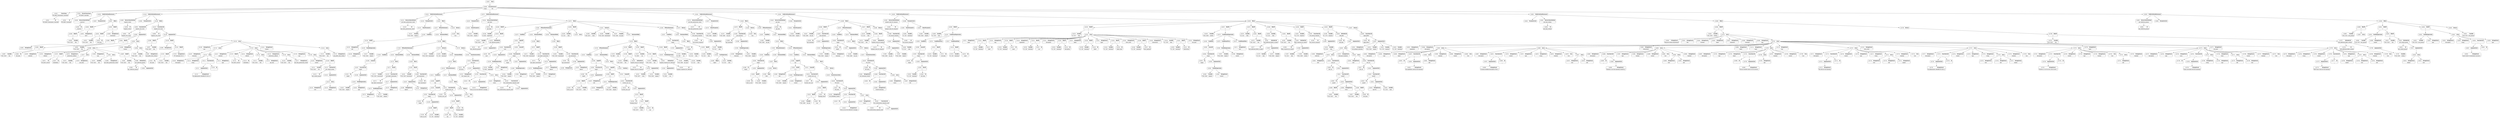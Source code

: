 digraph ast {
node [shape=none];
142042 [label=<<TABLE border='1' cellspacing='0' cellpadding='10' style='rounded' ><TR><TD border='0'>142042</TD><TD border='0'><B>ClassName</B></TD></TR><HR/><TR><TD border='0' cellpadding='5' colspan='2'>WP_REST_Taxonomies_Controller</TD></TR></TABLE>>];
142042 -> 142041 [weight=2];
142043 [label=<<TABLE border='1' cellspacing='0' cellpadding='10' style='rounded' ><TR><TD border='0'>142043</TD><TD border='0'><B>Id</B></TD></TR><HR/><TR><TD border='0' cellpadding='5' colspan='2'>WP_REST_Controller</TD></TR></TABLE>>];
142041 [label=<<TABLE border='1' cellspacing='0' cellpadding='10' style='rounded' ><TR><TD border='0'>142041</TD><TD border='0'><B>Id</B></TD></TR><HR/><TR><TD border='0' cellpadding='5' colspan='2'>WP_REST_Taxonomies_Controller</TD></TR></TABLE>>];
142046 [label=<<TABLE border='1' cellspacing='0' cellpadding='10' style='rounded' ><TR><TD border='0'>142046</TD><TD border='0'><B>ReturnValueMethod</B></TD></TR><HR/><TR><TD border='0' cellpadding='5' colspan='2'>__construct</TD></TR></TABLE>>];
142046 -> 142045 [weight=2];
142047 [label=<<TABLE border='1' cellspacing='0' cellpadding='10' style='rounded' ><TR><TD border='0'>142047</TD><TD border='0'><B>ParameterList</B></TD></TR></TABLE>>];
142044 [label=<<TABLE border='1' cellspacing='0' cellpadding='10' style='rounded' ><TR><TD border='0'>142044</TD><TD border='0'><B>ParentClassName</B></TD></TR><HR/><TR><TD border='0' cellpadding='5' colspan='2'>WP_REST_Controller</TD></TR></TABLE>>];
142044 -> 142043 [weight=2];
142045 [label=<<TABLE border='1' cellspacing='0' cellpadding='10' style='rounded' ><TR><TD border='0'>142045</TD><TD border='0'><B>Id</B></TD></TR><HR/><TR><TD border='0' cellpadding='5' colspan='2'>__construct</TD></TR></TABLE>>];
142050 [label=<<TABLE border='1' cellspacing='0' cellpadding='10' style='rounded' ><TR><TD border='0'>142050</TD><TD border='0'><B>BinOP</B></TD></TR><HR/><TR><TD border='0' cellpadding='5' colspan='2'>=</TD></TR></TABLE>>];
142050 -> 142049 [weight=2];
142050 -> 142051 [weight=2];
142051 [label=<<TABLE border='1' cellspacing='0' cellpadding='10' style='rounded' ><TR><TD border='0'>142051</TD><TD border='0'><B>StringLiteral</B></TD></TR><HR/><TR><TD border='0' cellpadding='5' colspan='2'>wpv2</TD></TR></TABLE>>];
142048 [label=<<TABLE border='1' cellspacing='0' cellpadding='10' style='rounded' ><TR><TD border='0'>142048</TD><TD border='0'><B>Variable</B></TD></TR><HR/><TR><TD border='0' cellpadding='5'>(746, 3243)</TD><TD border='0' cellpadding='5'>this</TD></TR></TABLE>>];
142049 [label=<<TABLE border='1' cellspacing='0' cellpadding='10' style='rounded' ><TR><TD border='0'>142049</TD><TD border='0'><B>BinOP</B></TD></TR><HR/><TR><TD border='0' cellpadding='5' colspan='2'>-&gt;</TD></TR></TABLE>>];
142049 -> 142048 [weight=2];
142054 [label=<<TABLE border='1' cellspacing='0' cellpadding='10' style='rounded' ><TR><TD border='0'>142054</TD><TD border='0'><B>BinOP</B></TD></TR><HR/><TR><TD border='0' cellpadding='5' colspan='2'>-&gt;</TD></TR></TABLE>>];
142054 -> 142052 [weight=2];
142054 -> 142053 [weight=2];
142055 [label=<<TABLE border='1' cellspacing='0' cellpadding='10' style='rounded' ><TR><TD border='0'>142055</TD><TD border='0'><B>BinOP</B></TD></TR><HR/><TR><TD border='0' cellpadding='5' colspan='2'>=</TD></TR></TABLE>>];
142055 -> 142054 [weight=2];
142055 -> 142056 [weight=2];
142052 [label=<<TABLE border='1' cellspacing='0' cellpadding='10' style='rounded' ><TR><TD border='0'>142052</TD><TD border='0'><B>Variable</B></TD></TR><HR/><TR><TD border='0' cellpadding='5'>(746, 3243)</TD><TD border='0' cellpadding='5'>this</TD></TR></TABLE>>];
142053 [label=<<TABLE border='1' cellspacing='0' cellpadding='10' style='rounded' ><TR><TD border='0'>142053</TD><TD border='0'><B>Id</B></TD></TR><HR/><TR><TD border='0' cellpadding='5' colspan='2'>rest_base</TD></TR></TABLE>>];
142058 [label=<<TABLE border='1' cellspacing='0' cellpadding='10' style='rounded' ><TR><TD border='0'>142058</TD><TD border='0'><B>PublicMethodStatement</B></TD></TR></TABLE>>];
142058 -> 142046 [weight=2];
142058 -> 142047 [weight=2];
142058 -> 142057 [weight=2];
142059 [label=<<TABLE border='1' cellspacing='0' cellpadding='10' style='rounded' ><TR><TD border='0'>142059</TD><TD border='0'><B>Id</B></TD></TR><HR/><TR><TD border='0' cellpadding='5' colspan='2'>register_routes</TD></TR></TABLE>>];
142056 [label=<<TABLE border='1' cellspacing='0' cellpadding='10' style='rounded' ><TR><TD border='0'>142056</TD><TD border='0'><B>StringLiteral</B></TD></TR><HR/><TR><TD border='0' cellpadding='5' colspan='2'>taxonomies</TD></TR></TABLE>>];
142057 [label=<<TABLE border='1' cellspacing='0' cellpadding='10' style='rounded' ><TR><TD border='0'>142057</TD><TD border='0'><B>Block</B></TD></TR></TABLE>>];
142057 -> 142050 [weight=2];
142057 -> 142055 [weight=2];
142062 [label=<<TABLE border='1' cellspacing='0' cellpadding='10' style='rounded' ><TR><TD border='0'>142062</TD><TD border='0'><B>Id</B></TD></TR><HR/><TR><TD border='0' cellpadding='5' colspan='2'>register_rest_route</TD></TR></TABLE>>];
142063 [label=<<TABLE border='1' cellspacing='0' cellpadding='10' style='rounded' ><TR><TD border='0'>142063</TD><TD border='0'><B>Variable</B></TD></TR><HR/><TR><TD border='0' cellpadding='5'>(746, 3243)</TD><TD border='0' cellpadding='5'>this</TD></TR></TABLE>>];
142060 [label=<<TABLE border='1' cellspacing='0' cellpadding='10' style='rounded' ><TR><TD border='0'>142060</TD><TD border='0'><B>ReturnValueMethod</B></TD></TR><HR/><TR><TD border='0' cellpadding='5' colspan='2'>register_routes</TD></TR></TABLE>>];
142060 -> 142059 [weight=2];
142061 [label=<<TABLE border='1' cellspacing='0' cellpadding='10' style='rounded' ><TR><TD border='0'>142061</TD><TD border='0'><B>ParameterList</B></TD></TR></TABLE>>];
142066 [label=<<TABLE border='1' cellspacing='0' cellpadding='10' style='rounded' ><TR><TD border='0'>142066</TD><TD border='0'><B>BinOP</B></TD></TR><HR/><TR><TD border='0' cellpadding='5' colspan='2'>.</TD></TR></TABLE>>];
142066 -> 142065 [weight=2];
142066 -> 142069 [weight=2];
142067 [label=<<TABLE border='1' cellspacing='0' cellpadding='10' style='rounded' ><TR><TD border='0'>142067</TD><TD border='0'><B>Variable</B></TD></TR><HR/><TR><TD border='0' cellpadding='5'>(746, 3243)</TD><TD border='0' cellpadding='5'>this</TD></TR></TABLE>>];
142064 [label=<<TABLE border='1' cellspacing='0' cellpadding='10' style='rounded' ><TR><TD border='0'>142064</TD><TD border='0'><B>BinOP</B></TD></TR><HR/><TR><TD border='0' cellpadding='5' colspan='2'>-&gt;</TD></TR></TABLE>>];
142064 -> 142063 [weight=2];
142065 [label=<<TABLE border='1' cellspacing='0' cellpadding='10' style='rounded' ><TR><TD border='0'>142065</TD><TD border='0'><B>StringLiteral</B></TD></TR><HR/><TR><TD border='0' cellpadding='5' colspan='2'></TD></TR></TABLE>>];
142070 [label=<<TABLE border='1' cellspacing='0' cellpadding='10' style='rounded' ><TR><TD border='0'>142070</TD><TD border='0'><B>StringLiteral</B></TD></TR><HR/><TR><TD border='0' cellpadding='5' colspan='2'>methods</TD></TR></TABLE>>];
142071 [label=<<TABLE border='1' cellspacing='0' cellpadding='10' style='rounded' ><TR><TD border='0'>142071</TD><TD border='0'><B>Id</B></TD></TR><HR/><TR><TD border='0' cellpadding='5' colspan='2'>WP_REST_Server</TD></TR></TABLE>>];
142068 [label=<<TABLE border='1' cellspacing='0' cellpadding='10' style='rounded' ><TR><TD border='0'>142068</TD><TD border='0'><B>Id</B></TD></TR><HR/><TR><TD border='0' cellpadding='5' colspan='2'>rest_base</TD></TR></TABLE>>];
142069 [label=<<TABLE border='1' cellspacing='0' cellpadding='10' style='rounded' ><TR><TD border='0'>142069</TD><TD border='0'><B>BinOP</B></TD></TR><HR/><TR><TD border='0' cellpadding='5' colspan='2'>-&gt;</TD></TR></TABLE>>];
142069 -> 142067 [weight=2];
142069 -> 142068 [weight=2];
142074 [label=<<TABLE border='1' cellspacing='0' cellpadding='10' style='rounded' ><TR><TD border='0'>142074</TD><TD border='0'><B>StringLiteral</B></TD></TR><HR/><TR><TD border='0' cellpadding='5' colspan='2'>callback</TD></TR></TABLE>>];
142075 [label=<<TABLE border='1' cellspacing='0' cellpadding='10' style='rounded' ><TR><TD border='0'>142075</TD><TD border='0'><B>Variable</B></TD></TR><HR/><TR><TD border='0' cellpadding='5'>(746, 3243)</TD><TD border='0' cellpadding='5'>this</TD></TR></TABLE>>];
142072 [label=<<TABLE border='1' cellspacing='0' cellpadding='10' style='rounded' ><TR><TD border='0'>142072</TD><TD border='0'><B>Id</B></TD></TR><HR/><TR><TD border='0' cellpadding='5' colspan='2'>READABLE</TD></TR></TABLE>>];
142073 [label=<<TABLE border='1' cellspacing='0' cellpadding='10' style='rounded' ><TR><TD border='0'>142073</TD><TD border='0'><B>BinOP</B></TD></TR><HR/><TR><TD border='0' cellpadding='5' colspan='2'>::</TD></TR></TABLE>>];
142073 -> 142071 [weight=2];
142073 -> 142072 [weight=2];
142078 [label=<<TABLE border='1' cellspacing='0' cellpadding='10' style='rounded' ><TR><TD border='0'>142078</TD><TD border='0'><B>StringLiteral</B></TD></TR><HR/><TR><TD border='0' cellpadding='5' colspan='2'>permission_callback</TD></TR></TABLE>>];
142079 [label=<<TABLE border='1' cellspacing='0' cellpadding='10' style='rounded' ><TR><TD border='0'>142079</TD><TD border='0'><B>Variable</B></TD></TR><HR/><TR><TD border='0' cellpadding='5'>(746, 3243)</TD><TD border='0' cellpadding='5'>this</TD></TR></TABLE>>];
142076 [label=<<TABLE border='1' cellspacing='0' cellpadding='10' style='rounded' ><TR><TD border='0'>142076</TD><TD border='0'><B>StringLiteral</B></TD></TR><HR/><TR><TD border='0' cellpadding='5' colspan='2'>get_items</TD></TR></TABLE>>];
142077 [label=<<TABLE border='1' cellspacing='0' cellpadding='10' style='rounded' ><TR><TD border='0'>142077</TD><TD border='0'><B>Array</B></TD></TR></TABLE>>];
142077 -> 142075 [weight=2];
142077 -> 142076 [weight=2];
142082 [label=<<TABLE border='1' cellspacing='0' cellpadding='10' style='rounded' ><TR><TD border='0'>142082</TD><TD border='0'><B>StringLiteral</B></TD></TR><HR/><TR><TD border='0' cellpadding='5' colspan='2'>args</TD></TR></TABLE>>];
142083 [label=<<TABLE border='1' cellspacing='0' cellpadding='10' style='rounded' ><TR><TD border='0'>142083</TD><TD border='0'><B>Variable</B></TD></TR><HR/><TR><TD border='0' cellpadding='5'>(746, 3243)</TD><TD border='0' cellpadding='5'>this</TD></TR></TABLE>>];
142080 [label=<<TABLE border='1' cellspacing='0' cellpadding='10' style='rounded' ><TR><TD border='0'>142080</TD><TD border='0'><B>StringLiteral</B></TD></TR><HR/><TR><TD border='0' cellpadding='5' colspan='2'>get_items_permissions_check</TD></TR></TABLE>>];
142081 [label=<<TABLE border='1' cellspacing='0' cellpadding='10' style='rounded' ><TR><TD border='0'>142081</TD><TD border='0'><B>Array</B></TD></TR></TABLE>>];
142081 -> 142079 [weight=2];
142081 -> 142080 [weight=2];
142086 [label=<<TABLE border='1' cellspacing='0' cellpadding='10' style='rounded' ><TR><TD border='0'>142086</TD><TD border='0'><B>MethodCall</B></TD></TR><HR/><TR><TD border='0' cellpadding='5' colspan='2'>get_collection_params</TD></TR></TABLE>>];
142086 -> 142084 [weight=2];
142086 -> 142085 [weight=2];
142087 [label=<<TABLE border='1' cellspacing='0' cellpadding='10' style='rounded' ><TR><TD border='0'>142087</TD><TD border='0'><B>BinOP</B></TD></TR><HR/><TR><TD border='0' cellpadding='5' colspan='2'>-&gt;</TD></TR></TABLE>>];
142087 -> 142083 [weight=2];
142087 -> 142086 [weight=2];
142084 [label=<<TABLE border='1' cellspacing='0' cellpadding='10' style='rounded' ><TR><TD border='0'>142084</TD><TD border='0'><B>Id</B></TD></TR><HR/><TR><TD border='0' cellpadding='5' colspan='2'>get_collection_params</TD></TR></TABLE>>];
142085 [label=<<TABLE border='1' cellspacing='0' cellpadding='10' style='rounded' ><TR><TD border='0'>142085</TD><TD border='0'><B>ArgumentList</B></TD></TR></TABLE>>];
142090 [label=<<TABLE border='1' cellspacing='0' cellpadding='10' style='rounded' ><TR><TD border='0'>142090</TD><TD border='0'><B>Variable</B></TD></TR><HR/><TR><TD border='0' cellpadding='5'>(746, 3243)</TD><TD border='0' cellpadding='5'>this</TD></TR></TABLE>>];
142091 [label=<<TABLE border='1' cellspacing='0' cellpadding='10' style='rounded' ><TR><TD border='0'>142091</TD><TD border='0'><B>StringLiteral</B></TD></TR><HR/><TR><TD border='0' cellpadding='5' colspan='2'>get_public_item_schema</TD></TR></TABLE>>];
142088 [label=<<TABLE border='1' cellspacing='0' cellpadding='10' style='rounded' ><TR><TD border='0'>142088</TD><TD border='0'><B>Array</B></TD></TR></TABLE>>];
142088 -> 142070 [weight=2];
142088 -> 142073 [weight=2];
142088 -> 142074 [weight=2];
142088 -> 142077 [weight=2];
142088 -> 142078 [weight=2];
142088 -> 142081 [weight=2];
142088 -> 142082 [weight=2];
142088 -> 142087 [weight=2];
142089 [label=<<TABLE border='1' cellspacing='0' cellpadding='10' style='rounded' ><TR><TD border='0'>142089</TD><TD border='0'><B>StringLiteral</B></TD></TR><HR/><TR><TD border='0' cellpadding='5' colspan='2'>schema</TD></TR></TABLE>>];
142094 [label=<<TABLE border='1' cellspacing='0' cellpadding='10' style='rounded' ><TR><TD border='0'>142094</TD><TD border='0'><B>ArgumentList</B></TD></TR></TABLE>>];
142094 -> 142064 [weight=2];
142094 -> 142066 [weight=2];
142094 -> 142093 [weight=2];
142095 [label=<<TABLE border='1' cellspacing='0' cellpadding='10' style='rounded' ><TR><TD border='0'>142095</TD><TD border='0'><B>FunctionCall</B></TD></TR><HR/><TR><TD border='0' cellpadding='5' colspan='2'>register_rest_route</TD></TR></TABLE>>];
142095 -> 142062 [weight=2];
142095 -> 142094 [weight=2];
142092 [label=<<TABLE border='1' cellspacing='0' cellpadding='10' style='rounded' ><TR><TD border='0'>142092</TD><TD border='0'><B>Array</B></TD></TR></TABLE>>];
142092 -> 142090 [weight=2];
142092 -> 142091 [weight=2];
142093 [label=<<TABLE border='1' cellspacing='0' cellpadding='10' style='rounded' ><TR><TD border='0'>142093</TD><TD border='0'><B>Array</B></TD></TR></TABLE>>];
142093 -> 142088 [weight=2];
142093 -> 142089 [weight=2];
142093 -> 142092 [weight=2];
142098 [label=<<TABLE border='1' cellspacing='0' cellpadding='10' style='rounded' ><TR><TD border='0'>142098</TD><TD border='0'><B>BinOP</B></TD></TR><HR/><TR><TD border='0' cellpadding='5' colspan='2'>-&gt;</TD></TR></TABLE>>];
142098 -> 142097 [weight=2];
142099 [label=<<TABLE border='1' cellspacing='0' cellpadding='10' style='rounded' ><TR><TD border='0'>142099</TD><TD border='0'><B>StringLiteral</B></TD></TR><HR/><TR><TD border='0' cellpadding='5' colspan='2'></TD></TR></TABLE>>];
142096 [label=<<TABLE border='1' cellspacing='0' cellpadding='10' style='rounded' ><TR><TD border='0'>142096</TD><TD border='0'><B>Id</B></TD></TR><HR/><TR><TD border='0' cellpadding='5' colspan='2'>register_rest_route</TD></TR></TABLE>>];
142097 [label=<<TABLE border='1' cellspacing='0' cellpadding='10' style='rounded' ><TR><TD border='0'>142097</TD><TD border='0'><B>Variable</B></TD></TR><HR/><TR><TD border='0' cellpadding='5'>(746, 3243)</TD><TD border='0' cellpadding='5'>this</TD></TR></TABLE>>];
142102 [label=<<TABLE border='1' cellspacing='0' cellpadding='10' style='rounded' ><TR><TD border='0'>142102</TD><TD border='0'><B>Id</B></TD></TR><HR/><TR><TD border='0' cellpadding='5' colspan='2'>rest_base</TD></TR></TABLE>>];
142103 [label=<<TABLE border='1' cellspacing='0' cellpadding='10' style='rounded' ><TR><TD border='0'>142103</TD><TD border='0'><B>BinOP</B></TD></TR><HR/><TR><TD border='0' cellpadding='5' colspan='2'>-&gt;</TD></TR></TABLE>>];
142103 -> 142101 [weight=2];
142103 -> 142102 [weight=2];
142100 [label=<<TABLE border='1' cellspacing='0' cellpadding='10' style='rounded' ><TR><TD border='0'>142100</TD><TD border='0'><B>BinOP</B></TD></TR><HR/><TR><TD border='0' cellpadding='5' colspan='2'>.</TD></TR></TABLE>>];
142100 -> 142099 [weight=2];
142100 -> 142104 [weight=2];
142101 [label=<<TABLE border='1' cellspacing='0' cellpadding='10' style='rounded' ><TR><TD border='0'>142101</TD><TD border='0'><B>Variable</B></TD></TR><HR/><TR><TD border='0' cellpadding='5'>(746, 3243)</TD><TD border='0' cellpadding='5'>this</TD></TR></TABLE>>];
142106 [label=<<TABLE border='1' cellspacing='0' cellpadding='10' style='rounded' ><TR><TD border='0'>142106</TD><TD border='0'><B>StringLiteral</B></TD></TR><HR/><TR><TD border='0' cellpadding='5' colspan='2'>args</TD></TR></TABLE>>];
142107 [label=<<TABLE border='1' cellspacing='0' cellpadding='10' style='rounded' ><TR><TD border='0'>142107</TD><TD border='0'><B>StringLiteral</B></TD></TR><HR/><TR><TD border='0' cellpadding='5' colspan='2'>taxonomy</TD></TR></TABLE>>];
142104 [label=<<TABLE border='1' cellspacing='0' cellpadding='10' style='rounded' ><TR><TD border='0'>142104</TD><TD border='0'><B>BinOP</B></TD></TR><HR/><TR><TD border='0' cellpadding='5' colspan='2'>.</TD></TR></TABLE>>];
142104 -> 142103 [weight=2];
142104 -> 142105 [weight=2];
142105 [label=<<TABLE border='1' cellspacing='0' cellpadding='10' style='rounded' ><TR><TD border='0'>142105</TD><TD border='0'><B>StringLiteral</B></TD></TR><HR/><TR><TD border='0' cellpadding='5' colspan='2'>(?P&lt;taxonomy&gt;[w-]+)</TD></TR></TABLE>>];
142110 [label=<<TABLE border='1' cellspacing='0' cellpadding='10' style='rounded' ><TR><TD border='0'>142110</TD><TD border='0'><B>StringLiteral</B></TD></TR><HR/><TR><TD border='0' cellpadding='5' colspan='2'>An alphanumeric identifier for the ta...</TD></TR></TABLE>>];
142111 [label=<<TABLE border='1' cellspacing='0' cellpadding='10' style='rounded' ><TR><TD border='0'>142111</TD><TD border='0'><B>ArgumentList</B></TD></TR></TABLE>>];
142111 -> 142110 [weight=2];
142108 [label=<<TABLE border='1' cellspacing='0' cellpadding='10' style='rounded' ><TR><TD border='0'>142108</TD><TD border='0'><B>StringLiteral</B></TD></TR><HR/><TR><TD border='0' cellpadding='5' colspan='2'>description</TD></TR></TABLE>>];
142109 [label=<<TABLE border='1' cellspacing='0' cellpadding='10' style='rounded' ><TR><TD border='0'>142109</TD><TD border='0'><B>Id</B></TD></TR><HR/><TR><TD border='0' cellpadding='5' colspan='2'>__</TD></TR></TABLE>>];
142114 [label=<<TABLE border='1' cellspacing='0' cellpadding='10' style='rounded' ><TR><TD border='0'>142114</TD><TD border='0'><B>StringLiteral</B></TD></TR><HR/><TR><TD border='0' cellpadding='5' colspan='2'>string</TD></TR></TABLE>>];
142115 [label=<<TABLE border='1' cellspacing='0' cellpadding='10' style='rounded' ><TR><TD border='0'>142115</TD><TD border='0'><B>Array</B></TD></TR></TABLE>>];
142115 -> 142108 [weight=2];
142115 -> 142112 [weight=2];
142115 -> 142113 [weight=2];
142115 -> 142114 [weight=2];
142112 [label=<<TABLE border='1' cellspacing='0' cellpadding='10' style='rounded' ><TR><TD border='0'>142112</TD><TD border='0'><B>FunctionCall</B></TD></TR><HR/><TR><TD border='0' cellpadding='5' colspan='2'>__</TD></TR></TABLE>>];
142112 -> 142109 [weight=2];
142112 -> 142111 [weight=2];
142113 [label=<<TABLE border='1' cellspacing='0' cellpadding='10' style='rounded' ><TR><TD border='0'>142113</TD><TD border='0'><B>StringLiteral</B></TD></TR><HR/><TR><TD border='0' cellpadding='5' colspan='2'>type</TD></TR></TABLE>>];
142118 [label=<<TABLE border='1' cellspacing='0' cellpadding='10' style='rounded' ><TR><TD border='0'>142118</TD><TD border='0'><B>Id</B></TD></TR><HR/><TR><TD border='0' cellpadding='5' colspan='2'>WP_REST_Server</TD></TR></TABLE>>];
142119 [label=<<TABLE border='1' cellspacing='0' cellpadding='10' style='rounded' ><TR><TD border='0'>142119</TD><TD border='0'><B>Id</B></TD></TR><HR/><TR><TD border='0' cellpadding='5' colspan='2'>READABLE</TD></TR></TABLE>>];
142116 [label=<<TABLE border='1' cellspacing='0' cellpadding='10' style='rounded' ><TR><TD border='0'>142116</TD><TD border='0'><B>Array</B></TD></TR></TABLE>>];
142116 -> 142107 [weight=2];
142116 -> 142115 [weight=2];
142117 [label=<<TABLE border='1' cellspacing='0' cellpadding='10' style='rounded' ><TR><TD border='0'>142117</TD><TD border='0'><B>StringLiteral</B></TD></TR><HR/><TR><TD border='0' cellpadding='5' colspan='2'>methods</TD></TR></TABLE>>];
142122 [label=<<TABLE border='1' cellspacing='0' cellpadding='10' style='rounded' ><TR><TD border='0'>142122</TD><TD border='0'><B>Variable</B></TD></TR><HR/><TR><TD border='0' cellpadding='5'>(746, 3243)</TD><TD border='0' cellpadding='5'>this</TD></TR></TABLE>>];
142123 [label=<<TABLE border='1' cellspacing='0' cellpadding='10' style='rounded' ><TR><TD border='0'>142123</TD><TD border='0'><B>StringLiteral</B></TD></TR><HR/><TR><TD border='0' cellpadding='5' colspan='2'>get_item</TD></TR></TABLE>>];
142120 [label=<<TABLE border='1' cellspacing='0' cellpadding='10' style='rounded' ><TR><TD border='0'>142120</TD><TD border='0'><B>BinOP</B></TD></TR><HR/><TR><TD border='0' cellpadding='5' colspan='2'>::</TD></TR></TABLE>>];
142120 -> 142118 [weight=2];
142120 -> 142119 [weight=2];
142121 [label=<<TABLE border='1' cellspacing='0' cellpadding='10' style='rounded' ><TR><TD border='0'>142121</TD><TD border='0'><B>StringLiteral</B></TD></TR><HR/><TR><TD border='0' cellpadding='5' colspan='2'>callback</TD></TR></TABLE>>];
142126 [label=<<TABLE border='1' cellspacing='0' cellpadding='10' style='rounded' ><TR><TD border='0'>142126</TD><TD border='0'><B>Variable</B></TD></TR><HR/><TR><TD border='0' cellpadding='5'>(746, 3243)</TD><TD border='0' cellpadding='5'>this</TD></TR></TABLE>>];
142127 [label=<<TABLE border='1' cellspacing='0' cellpadding='10' style='rounded' ><TR><TD border='0'>142127</TD><TD border='0'><B>StringLiteral</B></TD></TR><HR/><TR><TD border='0' cellpadding='5' colspan='2'>get_item_permissions_check</TD></TR></TABLE>>];
142124 [label=<<TABLE border='1' cellspacing='0' cellpadding='10' style='rounded' ><TR><TD border='0'>142124</TD><TD border='0'><B>Array</B></TD></TR></TABLE>>];
142124 -> 142122 [weight=2];
142124 -> 142123 [weight=2];
142125 [label=<<TABLE border='1' cellspacing='0' cellpadding='10' style='rounded' ><TR><TD border='0'>142125</TD><TD border='0'><B>StringLiteral</B></TD></TR><HR/><TR><TD border='0' cellpadding='5' colspan='2'>permission_callback</TD></TR></TABLE>>];
142130 [label=<<TABLE border='1' cellspacing='0' cellpadding='10' style='rounded' ><TR><TD border='0'>142130</TD><TD border='0'><B>StringLiteral</B></TD></TR><HR/><TR><TD border='0' cellpadding='5' colspan='2'>context</TD></TR></TABLE>>];
142131 [label=<<TABLE border='1' cellspacing='0' cellpadding='10' style='rounded' ><TR><TD border='0'>142131</TD><TD border='0'><B>Variable</B></TD></TR><HR/><TR><TD border='0' cellpadding='5'>(746, 3243)</TD><TD border='0' cellpadding='5'>this</TD></TR></TABLE>>];
142128 [label=<<TABLE border='1' cellspacing='0' cellpadding='10' style='rounded' ><TR><TD border='0'>142128</TD><TD border='0'><B>Array</B></TD></TR></TABLE>>];
142128 -> 142126 [weight=2];
142128 -> 142127 [weight=2];
142129 [label=<<TABLE border='1' cellspacing='0' cellpadding='10' style='rounded' ><TR><TD border='0'>142129</TD><TD border='0'><B>StringLiteral</B></TD></TR><HR/><TR><TD border='0' cellpadding='5' colspan='2'>args</TD></TR></TABLE>>];
142134 [label=<<TABLE border='1' cellspacing='0' cellpadding='10' style='rounded' ><TR><TD border='0'>142134</TD><TD border='0'><B>StringLiteral</B></TD></TR><HR/><TR><TD border='0' cellpadding='5' colspan='2'>view</TD></TR></TABLE>>];
142135 [label=<<TABLE border='1' cellspacing='0' cellpadding='10' style='rounded' ><TR><TD border='0'>142135</TD><TD border='0'><B>Array</B></TD></TR></TABLE>>];
142135 -> 142133 [weight=2];
142135 -> 142134 [weight=2];
142132 [label=<<TABLE border='1' cellspacing='0' cellpadding='10' style='rounded' ><TR><TD border='0'>142132</TD><TD border='0'><B>Id</B></TD></TR><HR/><TR><TD border='0' cellpadding='5' colspan='2'>get_context_param</TD></TR></TABLE>>];
142133 [label=<<TABLE border='1' cellspacing='0' cellpadding='10' style='rounded' ><TR><TD border='0'>142133</TD><TD border='0'><B>StringLiteral</B></TD></TR><HR/><TR><TD border='0' cellpadding='5' colspan='2'>default</TD></TR></TABLE>>];
142138 [label=<<TABLE border='1' cellspacing='0' cellpadding='10' style='rounded' ><TR><TD border='0'>142138</TD><TD border='0'><B>BinOP</B></TD></TR><HR/><TR><TD border='0' cellpadding='5' colspan='2'>-&gt;</TD></TR></TABLE>>];
142138 -> 142131 [weight=2];
142138 -> 142137 [weight=2];
142139 [label=<<TABLE border='1' cellspacing='0' cellpadding='10' style='rounded' ><TR><TD border='0'>142139</TD><TD border='0'><B>Array</B></TD></TR></TABLE>>];
142139 -> 142130 [weight=2];
142139 -> 142138 [weight=2];
142136 [label=<<TABLE border='1' cellspacing='0' cellpadding='10' style='rounded' ><TR><TD border='0'>142136</TD><TD border='0'><B>ArgumentList</B></TD></TR></TABLE>>];
142136 -> 142135 [weight=2];
142137 [label=<<TABLE border='1' cellspacing='0' cellpadding='10' style='rounded' ><TR><TD border='0'>142137</TD><TD border='0'><B>MethodCall</B></TD></TR><HR/><TR><TD border='0' cellpadding='5' colspan='2'>get_context_param</TD></TR></TABLE>>];
142137 -> 142132 [weight=2];
142137 -> 142136 [weight=2];
142142 [label=<<TABLE border='1' cellspacing='0' cellpadding='10' style='rounded' ><TR><TD border='0'>142142</TD><TD border='0'><B>Variable</B></TD></TR><HR/><TR><TD border='0' cellpadding='5'>(746, 3243)</TD><TD border='0' cellpadding='5'>this</TD></TR></TABLE>>];
142143 [label=<<TABLE border='1' cellspacing='0' cellpadding='10' style='rounded' ><TR><TD border='0'>142143</TD><TD border='0'><B>StringLiteral</B></TD></TR><HR/><TR><TD border='0' cellpadding='5' colspan='2'>get_public_item_schema</TD></TR></TABLE>>];
142140 [label=<<TABLE border='1' cellspacing='0' cellpadding='10' style='rounded' ><TR><TD border='0'>142140</TD><TD border='0'><B>Array</B></TD></TR></TABLE>>];
142140 -> 142117 [weight=2];
142140 -> 142120 [weight=2];
142140 -> 142121 [weight=2];
142140 -> 142124 [weight=2];
142140 -> 142125 [weight=2];
142140 -> 142128 [weight=2];
142140 -> 142129 [weight=2];
142140 -> 142139 [weight=2];
142141 [label=<<TABLE border='1' cellspacing='0' cellpadding='10' style='rounded' ><TR><TD border='0'>142141</TD><TD border='0'><B>StringLiteral</B></TD></TR><HR/><TR><TD border='0' cellpadding='5' colspan='2'>schema</TD></TR></TABLE>>];
142146 [label=<<TABLE border='1' cellspacing='0' cellpadding='10' style='rounded' ><TR><TD border='0'>142146</TD><TD border='0'><B>ArgumentList</B></TD></TR></TABLE>>];
142146 -> 142098 [weight=2];
142146 -> 142100 [weight=2];
142146 -> 142145 [weight=2];
142147 [label=<<TABLE border='1' cellspacing='0' cellpadding='10' style='rounded' ><TR><TD border='0'>142147</TD><TD border='0'><B>FunctionCall</B></TD></TR><HR/><TR><TD border='0' cellpadding='5' colspan='2'>register_rest_route</TD></TR></TABLE>>];
142147 -> 142096 [weight=2];
142147 -> 142146 [weight=2];
142144 [label=<<TABLE border='1' cellspacing='0' cellpadding='10' style='rounded' ><TR><TD border='0'>142144</TD><TD border='0'><B>Array</B></TD></TR></TABLE>>];
142144 -> 142142 [weight=2];
142144 -> 142143 [weight=2];
142145 [label=<<TABLE border='1' cellspacing='0' cellpadding='10' style='rounded' ><TR><TD border='0'>142145</TD><TD border='0'><B>Array</B></TD></TR></TABLE>>];
142145 -> 142106 [weight=2];
142145 -> 142116 [weight=2];
142145 -> 142140 [weight=2];
142145 -> 142141 [weight=2];
142145 -> 142144 [weight=2];
142150 [label=<<TABLE border='1' cellspacing='0' cellpadding='10' style='rounded' ><TR><TD border='0'>142150</TD><TD border='0'><B>Id</B></TD></TR><HR/><TR><TD border='0' cellpadding='5' colspan='2'>get_items_permissions_check</TD></TR></TABLE>>];
142151 [label=<<TABLE border='1' cellspacing='0' cellpadding='10' style='rounded' ><TR><TD border='0'>142151</TD><TD border='0'><B>ReturnValueMethod</B></TD></TR><HR/><TR><TD border='0' cellpadding='5' colspan='2'>get_items_permissions_check</TD></TR></TABLE>>];
142151 -> 142150 [weight=2];
142148 [label=<<TABLE border='1' cellspacing='0' cellpadding='10' style='rounded' ><TR><TD border='0'>142148</TD><TD border='0'><B>Block</B></TD></TR></TABLE>>];
142148 -> 142095 [weight=2];
142148 -> 142147 [weight=2];
142149 [label=<<TABLE border='1' cellspacing='0' cellpadding='10' style='rounded' ><TR><TD border='0'>142149</TD><TD border='0'><B>PublicMethodStatement</B></TD></TR></TABLE>>];
142149 -> 142060 [weight=2];
142149 -> 142061 [weight=2];
142149 -> 142148 [weight=2];
142154 [label=<<TABLE border='1' cellspacing='0' cellpadding='10' style='rounded' ><TR><TD border='0'>142154</TD><TD border='0'><B>ParameterList</B></TD></TR></TABLE>>];
142154 -> 142153 [weight=2];
142155 [label=<<TABLE border='1' cellspacing='0' cellpadding='10' style='rounded' ><TR><TD border='0'>142155</TD><TD border='0'><B>StringLiteral</B></TD></TR><HR/><TR><TD border='0' cellpadding='5' colspan='2'>edit</TD></TR></TABLE>>];
142152 [label=<<TABLE border='1' cellspacing='0' cellpadding='10' style='rounded' ><TR><TD border='0'>142152</TD><TD border='0'><B>Variable</B></TD></TR><HR/><TR><TD border='0' cellpadding='5'>(746, 3244)</TD><TD border='0' cellpadding='5'>request</TD></TR></TABLE>>];
142153 [label=<<TABLE border='1' cellspacing='0' cellpadding='10' style='rounded' ><TR><TD border='0'>142153</TD><TD border='0'><B>ValueParameter</B></TD></TR></TABLE>>];
142153 -> 142152 [weight=2];
142158 [label=<<TABLE border='1' cellspacing='0' cellpadding='10' style='rounded' ><TR><TD border='0'>142158</TD><TD border='0'><B>StringLiteral</B></TD></TR><HR/><TR><TD border='0' cellpadding='5' colspan='2'>context</TD></TR></TABLE>>];
142159 [label=<<TABLE border='1' cellspacing='0' cellpadding='10' style='rounded' ><TR><TD border='0'>142159</TD><TD border='0'><B>PostfixExpression</B></TD></TR></TABLE>>];
142159 -> 142157 [weight=2];
142159 -> 142158 [weight=2];
142156 [label=<<TABLE border='1' cellspacing='0' cellpadding='10' style='rounded' ><TR><TD border='0'>142156</TD><TD border='0'><B>RelOP</B></TD></TR><HR/><TR><TD border='0' cellpadding='5' colspan='2'>===</TD></TR></TABLE>>];
142156 -> 142155 [weight=2];
142156 -> 142159 [weight=2];
142157 [label=<<TABLE border='1' cellspacing='0' cellpadding='10' style='rounded' ><TR><TD border='0'>142157</TD><TD border='0'><B>Variable</B></TD></TR><HR/><TR><TD border='0' cellpadding='5'>(746, 3244)</TD><TD border='0' cellpadding='5'>request</TD></TR></TABLE>>];
142162 [label=<<TABLE border='1' cellspacing='0' cellpadding='10' style='rounded' ><TR><TD border='0'>142162</TD><TD border='0'><B>Id</B></TD></TR><HR/><TR><TD border='0' cellpadding='5' colspan='2'>empty</TD></TR></TABLE>>];
142163 [label=<<TABLE border='1' cellspacing='0' cellpadding='10' style='rounded' ><TR><TD border='0'>142163</TD><TD border='0'><B>Variable</B></TD></TR><HR/><TR><TD border='0' cellpadding='5'>(746, 3244)</TD><TD border='0' cellpadding='5'>request</TD></TR></TABLE>>];
142160 [label=<<TABLE border='1' cellspacing='0' cellpadding='10' style='rounded' ><TR><TD border='0'>142160</TD><TD border='0'><B>Condition</B></TD></TR></TABLE>>];
142160 -> 142156 [weight=2];
142166 [label=<<TABLE border='1' cellspacing='0' cellpadding='10' style='rounded' ><TR><TD border='0'>142166</TD><TD border='0'><B>ArgumentList</B></TD></TR></TABLE>>];
142166 -> 142165 [weight=2];
142167 [label=<<TABLE border='1' cellspacing='0' cellpadding='10' style='rounded' ><TR><TD border='0'>142167</TD><TD border='0'><B>FunctionCall</B></TD></TR><HR/><TR><TD border='0' cellpadding='5' colspan='2'>empty</TD></TR></TABLE>>];
142167 -> 142162 [weight=2];
142167 -> 142166 [weight=2];
142164 [label=<<TABLE border='1' cellspacing='0' cellpadding='10' style='rounded' ><TR><TD border='0'>142164</TD><TD border='0'><B>StringLiteral</B></TD></TR><HR/><TR><TD border='0' cellpadding='5' colspan='2'>type</TD></TR></TABLE>>];
142165 [label=<<TABLE border='1' cellspacing='0' cellpadding='10' style='rounded' ><TR><TD border='0'>142165</TD><TD border='0'><B>PostfixExpression</B></TD></TR></TABLE>>];
142165 -> 142163 [weight=2];
142165 -> 142164 [weight=2];
142170 [label=<<TABLE border='1' cellspacing='0' cellpadding='10' style='rounded' ><TR><TD border='0'>142170</TD><TD border='0'><B>Variable</B></TD></TR><HR/><TR><TD border='0' cellpadding='5'>(746, 3245)</TD><TD border='0' cellpadding='5'>taxonomies</TD></TR></TABLE>>];
142171 [label=<<TABLE border='1' cellspacing='0' cellpadding='10' style='rounded' ><TR><TD border='0'>142171</TD><TD border='0'><B>BinOP</B></TD></TR><HR/><TR><TD border='0' cellpadding='5' colspan='2'>=</TD></TR></TABLE>>];
142171 -> 142170 [weight=2];
142171 -> 142178 [weight=2];
142168 [label=<<TABLE border='1' cellspacing='0' cellpadding='10' style='rounded' ><TR><TD border='0'>142168</TD><TD border='0'><B>UnaryOP</B></TD></TR><HR/><TR><TD border='0' cellpadding='5' colspan='2'>!</TD></TR></TABLE>>];
142168 -> 142167 [weight=2];
142169 [label=<<TABLE border='1' cellspacing='0' cellpadding='10' style='rounded' ><TR><TD border='0'>142169</TD><TD border='0'><B>Condition</B></TD></TR></TABLE>>];
142169 -> 142168 [weight=2];
142174 [label=<<TABLE border='1' cellspacing='0' cellpadding='10' style='rounded' ><TR><TD border='0'>142174</TD><TD border='0'><B>StringLiteral</B></TD></TR><HR/><TR><TD border='0' cellpadding='5' colspan='2'>type</TD></TR></TABLE>>];
142175 [label=<<TABLE border='1' cellspacing='0' cellpadding='10' style='rounded' ><TR><TD border='0'>142175</TD><TD border='0'><B>PostfixExpression</B></TD></TR></TABLE>>];
142175 -> 142173 [weight=2];
142175 -> 142174 [weight=2];
142172 [label=<<TABLE border='1' cellspacing='0' cellpadding='10' style='rounded' ><TR><TD border='0'>142172</TD><TD border='0'><B>Id</B></TD></TR><HR/><TR><TD border='0' cellpadding='5' colspan='2'>get_object_taxonomies</TD></TR></TABLE>>];
142173 [label=<<TABLE border='1' cellspacing='0' cellpadding='10' style='rounded' ><TR><TD border='0'>142173</TD><TD border='0'><B>Variable</B></TD></TR><HR/><TR><TD border='0' cellpadding='5'>(746, 3244)</TD><TD border='0' cellpadding='5'>request</TD></TR></TABLE>>];
142178 [label=<<TABLE border='1' cellspacing='0' cellpadding='10' style='rounded' ><TR><TD border='0'>142178</TD><TD border='0'><B>FunctionCall</B></TD></TR><HR/><TR><TD border='0' cellpadding='5' colspan='2'>get_object_taxonomies</TD></TR></TABLE>>];
142178 -> 142172 [weight=2];
142178 -> 142177 [weight=2];
142179 [label=<<TABLE border='1' cellspacing='0' cellpadding='10' style='rounded' ><TR><TD border='0'>142179</TD><TD border='0'><B>Block</B></TD></TR></TABLE>>];
142179 -> 142171 [weight=2];
142176 [label=<<TABLE border='1' cellspacing='0' cellpadding='10' style='rounded' ><TR><TD border='0'>142176</TD><TD border='0'><B>StringLiteral</B></TD></TR><HR/><TR><TD border='0' cellpadding='5' colspan='2'>objects</TD></TR></TABLE>>];
142177 [label=<<TABLE border='1' cellspacing='0' cellpadding='10' style='rounded' ><TR><TD border='0'>142177</TD><TD border='0'><B>ArgumentList</B></TD></TR></TABLE>>];
142177 -> 142175 [weight=2];
142177 -> 142176 [weight=2];
142182 [label=<<TABLE border='1' cellspacing='0' cellpadding='10' style='rounded' ><TR><TD border='0'>142182</TD><TD border='0'><B>Variable</B></TD></TR><HR/><TR><TD border='0' cellpadding='5'>(746, 3245)</TD><TD border='0' cellpadding='5'>taxonomies</TD></TR></TABLE>>];
142183 [label=<<TABLE border='1' cellspacing='0' cellpadding='10' style='rounded' ><TR><TD border='0'>142183</TD><TD border='0'><B>BinOP</B></TD></TR><HR/><TR><TD border='0' cellpadding='5' colspan='2'>=</TD></TR></TABLE>>];
142183 -> 142182 [weight=2];
142183 -> 142188 [weight=2];
142180 [label=<<TABLE border='1' cellspacing='0' cellpadding='10' style='rounded' ><TR><TD border='0'>142180</TD><TD border='0'><B>IfThenElseStatement</B></TD></TR></TABLE>>];
142180 -> 142169 [weight=2];
142180 -> 142181 [weight=2];
142180 -> 142191 [weight=2];
142181 [label=<<TABLE border='1' cellspacing='0' cellpadding='10' style='rounded' ><TR><TD border='0'>142181</TD><TD border='0'><B>StatementBody</B></TD></TR></TABLE>>];
142181 -> 142179 [weight=2];
142186 [label=<<TABLE border='1' cellspacing='0' cellpadding='10' style='rounded' ><TR><TD border='0'>142186</TD><TD border='0'><B>StringLiteral</B></TD></TR><HR/><TR><TD border='0' cellpadding='5' colspan='2'>objects</TD></TR></TABLE>>];
142187 [label=<<TABLE border='1' cellspacing='0' cellpadding='10' style='rounded' ><TR><TD border='0'>142187</TD><TD border='0'><B>ArgumentList</B></TD></TR></TABLE>>];
142187 -> 142185 [weight=2];
142187 -> 142186 [weight=2];
142184 [label=<<TABLE border='1' cellspacing='0' cellpadding='10' style='rounded' ><TR><TD border='0'>142184</TD><TD border='0'><B>Id</B></TD></TR><HR/><TR><TD border='0' cellpadding='5' colspan='2'>get_taxonomies</TD></TR></TABLE>>];
142185 [label=<<TABLE border='1' cellspacing='0' cellpadding='10' style='rounded' ><TR><TD border='0'>142185</TD><TD border='0'><B>StringLiteral</B></TD></TR><HR/><TR><TD border='0' cellpadding='5' colspan='2'></TD></TR></TABLE>>];
142191 [label=<<TABLE border='1' cellspacing='0' cellpadding='10' style='rounded' ><TR><TD border='0'>142191</TD><TD border='0'><B>StatementBody</B></TD></TR></TABLE>>];
142191 -> 142189 [weight=2];
142188 [label=<<TABLE border='1' cellspacing='0' cellpadding='10' style='rounded' ><TR><TD border='0'>142188</TD><TD border='0'><B>FunctionCall</B></TD></TR><HR/><TR><TD border='0' cellpadding='5' colspan='2'>get_taxonomies</TD></TR></TABLE>>];
142188 -> 142184 [weight=2];
142188 -> 142187 [weight=2];
142189 [label=<<TABLE border='1' cellspacing='0' cellpadding='10' style='rounded' ><TR><TD border='0'>142189</TD><TD border='0'><B>Block</B></TD></TR></TABLE>>];
142189 -> 142183 [weight=2];
142192 [label=<<TABLE border='1' cellspacing='0' cellpadding='10' style='rounded' ><TR><TD border='0'>142192</TD><TD border='0'><B>Variable</B></TD></TR><HR/><TR><TD border='0' cellpadding='5'>(746, 3245)</TD><TD border='0' cellpadding='5'>taxonomies</TD></TR></TABLE>>];
142193 [label=<<TABLE border='1' cellspacing='0' cellpadding='10' style='rounded' ><TR><TD border='0'>142193</TD><TD border='0'><B>Variable</B></TD></TR><HR/><TR><TD border='0' cellpadding='5'>(0, 118)</TD><TD border='0' cellpadding='5'>taxonomy</TD></TR></TABLE>>];
142198 [label=<<TABLE border='1' cellspacing='0' cellpadding='10' style='rounded' ><TR><TD border='0'>142198</TD><TD border='0'><B>Id</B></TD></TR><HR/><TR><TD border='0' cellpadding='5' colspan='2'>show_in_rest</TD></TR></TABLE>>];
142199 [label=<<TABLE border='1' cellspacing='0' cellpadding='10' style='rounded' ><TR><TD border='0'>142199</TD><TD border='0'><B>BinOP</B></TD></TR><HR/><TR><TD border='0' cellpadding='5' colspan='2'>-&gt;</TD></TR></TABLE>>];
142199 -> 142197 [weight=2];
142199 -> 142198 [weight=2];
142196 [label=<<TABLE border='1' cellspacing='0' cellpadding='10' style='rounded' ><TR><TD border='0'>142196</TD><TD border='0'><B>Id</B></TD></TR><HR/><TR><TD border='0' cellpadding='5' colspan='2'>empty</TD></TR></TABLE>>];
142197 [label=<<TABLE border='1' cellspacing='0' cellpadding='10' style='rounded' ><TR><TD border='0'>142197</TD><TD border='0'><B>Variable</B></TD></TR><HR/><TR><TD border='0' cellpadding='5'>(0, 118)</TD><TD border='0' cellpadding='5'>taxonomy</TD></TR></TABLE>>];
142202 [label=<<TABLE border='1' cellspacing='0' cellpadding='10' style='rounded' ><TR><TD border='0'>142202</TD><TD border='0'><B>UnaryOP</B></TD></TR><HR/><TR><TD border='0' cellpadding='5' colspan='2'>!</TD></TR></TABLE>>];
142202 -> 142201 [weight=2];
142203 [label=<<TABLE border='1' cellspacing='0' cellpadding='10' style='rounded' ><TR><TD border='0'>142203</TD><TD border='0'><B>LogicOP</B></TD></TR><HR/><TR><TD border='0' cellpadding='5' colspan='2'>&amp;&amp;</TD></TR></TABLE>>];
142203 -> 142202 [weight=2];
142203 -> 142211 [weight=2];
142200 [label=<<TABLE border='1' cellspacing='0' cellpadding='10' style='rounded' ><TR><TD border='0'>142200</TD><TD border='0'><B>ArgumentList</B></TD></TR></TABLE>>];
142200 -> 142199 [weight=2];
142201 [label=<<TABLE border='1' cellspacing='0' cellpadding='10' style='rounded' ><TR><TD border='0'>142201</TD><TD border='0'><B>FunctionCall</B></TD></TR><HR/><TR><TD border='0' cellpadding='5' colspan='2'>empty</TD></TR></TABLE>>];
142201 -> 142196 [weight=2];
142201 -> 142200 [weight=2];
142206 [label=<<TABLE border='1' cellspacing='0' cellpadding='10' style='rounded' ><TR><TD border='0'>142206</TD><TD border='0'><B>Id</B></TD></TR><HR/><TR><TD border='0' cellpadding='5' colspan='2'>cap</TD></TR></TABLE>>];
142207 [label=<<TABLE border='1' cellspacing='0' cellpadding='10' style='rounded' ><TR><TD border='0'>142207</TD><TD border='0'><B>BinOP</B></TD></TR><HR/><TR><TD border='0' cellpadding='5' colspan='2'>-&gt;</TD></TR></TABLE>>];
142207 -> 142205 [weight=2];
142207 -> 142206 [weight=2];
142204 [label=<<TABLE border='1' cellspacing='0' cellpadding='10' style='rounded' ><TR><TD border='0'>142204</TD><TD border='0'><B>Id</B></TD></TR><HR/><TR><TD border='0' cellpadding='5' colspan='2'>current_user_can</TD></TR></TABLE>>];
142205 [label=<<TABLE border='1' cellspacing='0' cellpadding='10' style='rounded' ><TR><TD border='0'>142205</TD><TD border='0'><B>Variable</B></TD></TR><HR/><TR><TD border='0' cellpadding='5'>(0, 118)</TD><TD border='0' cellpadding='5'>taxonomy</TD></TR></TABLE>>];
142210 [label=<<TABLE border='1' cellspacing='0' cellpadding='10' style='rounded' ><TR><TD border='0'>142210</TD><TD border='0'><B>ArgumentList</B></TD></TR></TABLE>>];
142210 -> 142209 [weight=2];
142211 [label=<<TABLE border='1' cellspacing='0' cellpadding='10' style='rounded' ><TR><TD border='0'>142211</TD><TD border='0'><B>FunctionCall</B></TD></TR><HR/><TR><TD border='0' cellpadding='5' colspan='2'>current_user_can</TD></TR></TABLE>>];
142211 -> 142204 [weight=2];
142211 -> 142210 [weight=2];
142208 [label=<<TABLE border='1' cellspacing='0' cellpadding='10' style='rounded' ><TR><TD border='0'>142208</TD><TD border='0'><B>Id</B></TD></TR><HR/><TR><TD border='0' cellpadding='5' colspan='2'>manage_terms</TD></TR></TABLE>>];
142209 [label=<<TABLE border='1' cellspacing='0' cellpadding='10' style='rounded' ><TR><TD border='0'>142209</TD><TD border='0'><B>BinOP</B></TD></TR><HR/><TR><TD border='0' cellpadding='5' colspan='2'>-&gt;</TD></TR></TABLE>>];
142209 -> 142207 [weight=2];
142209 -> 142208 [weight=2];
142214 [label=<<TABLE border='1' cellspacing='0' cellpadding='10' style='rounded' ><TR><TD border='0'>142214</TD><TD border='0'><B>Return</B></TD></TR></TABLE>>];
142214 -> 142213 [weight=2];
142215 [label=<<TABLE border='1' cellspacing='0' cellpadding='10' style='rounded' ><TR><TD border='0'>142215</TD><TD border='0'><B>Block</B></TD></TR></TABLE>>];
142215 -> 142214 [weight=2];
142212 [label=<<TABLE border='1' cellspacing='0' cellpadding='10' style='rounded' ><TR><TD border='0'>142212</TD><TD border='0'><B>Condition</B></TD></TR></TABLE>>];
142212 -> 142203 [weight=2];
142213 [label=<<TABLE border='1' cellspacing='0' cellpadding='10' style='rounded' ><TR><TD border='0'>142213</TD><TD border='0'><B>True</B></TD></TR><HR/><TR><TD border='0' cellpadding='5' colspan='2'>true</TD></TR></TABLE>>];
142218 [label=<<TABLE border='1' cellspacing='0' cellpadding='10' style='rounded' ><TR><TD border='0'>142218</TD><TD border='0'><B>Block</B></TD></TR></TABLE>>];
142218 -> 142216 [weight=2];
142219 [label=<<TABLE border='1' cellspacing='0' cellpadding='10' style='rounded' ><TR><TD border='0'>142219</TD><TD border='0'><B>ForEach</B></TD></TR></TABLE>>];
142219 -> 142192 [weight=2];
142219 -> 142193 [weight=2];
142219 -> 142220 [weight=2];
142216 [label=<<TABLE border='1' cellspacing='0' cellpadding='10' style='rounded' ><TR><TD border='0'>142216</TD><TD border='0'><B>IfThenStatement</B></TD></TR></TABLE>>];
142216 -> 142212 [weight=2];
142216 -> 142217 [weight=2];
142217 [label=<<TABLE border='1' cellspacing='0' cellpadding='10' style='rounded' ><TR><TD border='0'>142217</TD><TD border='0'><B>StatementBody</B></TD></TR></TABLE>>];
142217 -> 142215 [weight=2];
142222 [label=<<TABLE border='1' cellspacing='0' cellpadding='10' style='rounded' ><TR><TD border='0'>142222</TD><TD border='0'><B>StringLiteral</B></TD></TR><HR/><TR><TD border='0' cellpadding='5' colspan='2'>rest_cannot_view</TD></TR></TABLE>>];
142223 [label=<<TABLE border='1' cellspacing='0' cellpadding='10' style='rounded' ><TR><TD border='0'>142223</TD><TD border='0'><B>Id</B></TD></TR><HR/><TR><TD border='0' cellpadding='5' colspan='2'>__</TD></TR></TABLE>>];
142220 [label=<<TABLE border='1' cellspacing='0' cellpadding='10' style='rounded' ><TR><TD border='0'>142220</TD><TD border='0'><B>StatementBody</B></TD></TR></TABLE>>];
142220 -> 142218 [weight=2];
142221 [label=<<TABLE border='1' cellspacing='0' cellpadding='10' style='rounded' ><TR><TD border='0'>142221</TD><TD border='0'><B>Id</B></TD></TR><HR/><TR><TD border='0' cellpadding='5' colspan='2'>WP_Error</TD></TR></TABLE>>];
142226 [label=<<TABLE border='1' cellspacing='0' cellpadding='10' style='rounded' ><TR><TD border='0'>142226</TD><TD border='0'><B>FunctionCall</B></TD></TR><HR/><TR><TD border='0' cellpadding='5' colspan='2'>__</TD></TR></TABLE>>];
142226 -> 142223 [weight=2];
142226 -> 142225 [weight=2];
142227 [label=<<TABLE border='1' cellspacing='0' cellpadding='10' style='rounded' ><TR><TD border='0'>142227</TD><TD border='0'><B>StringLiteral</B></TD></TR><HR/><TR><TD border='0' cellpadding='5' colspan='2'>status</TD></TR></TABLE>>];
142224 [label=<<TABLE border='1' cellspacing='0' cellpadding='10' style='rounded' ><TR><TD border='0'>142224</TD><TD border='0'><B>StringLiteral</B></TD></TR><HR/><TR><TD border='0' cellpadding='5' colspan='2'>Sorry, you are not allowed to manage ...</TD></TR></TABLE>>];
142225 [label=<<TABLE border='1' cellspacing='0' cellpadding='10' style='rounded' ><TR><TD border='0'>142225</TD><TD border='0'><B>ArgumentList</B></TD></TR></TABLE>>];
142225 -> 142224 [weight=2];
142230 [label=<<TABLE border='1' cellspacing='0' cellpadding='10' style='rounded' ><TR><TD border='0'>142230</TD><TD border='0'><B>FunctionCall</B></TD></TR><HR/><TR><TD border='0' cellpadding='5' colspan='2'>rest_authorization_required_code</TD></TR></TABLE>>];
142230 -> 142228 [weight=2];
142230 -> 142229 [weight=2];
142231 [label=<<TABLE border='1' cellspacing='0' cellpadding='10' style='rounded' ><TR><TD border='0'>142231</TD><TD border='0'><B>Array</B></TD></TR></TABLE>>];
142231 -> 142227 [weight=2];
142231 -> 142230 [weight=2];
142228 [label=<<TABLE border='1' cellspacing='0' cellpadding='10' style='rounded' ><TR><TD border='0'>142228</TD><TD border='0'><B>Id</B></TD></TR><HR/><TR><TD border='0' cellpadding='5' colspan='2'>rest_authorization_required_code</TD></TR></TABLE>>];
142229 [label=<<TABLE border='1' cellspacing='0' cellpadding='10' style='rounded' ><TR><TD border='0'>142229</TD><TD border='0'><B>ArgumentList</B></TD></TR></TABLE>>];
142234 [label=<<TABLE border='1' cellspacing='0' cellpadding='10' style='rounded' ><TR><TD border='0'>142234</TD><TD border='0'><B>ClassInstanciation</B></TD></TR></TABLE>>];
142234 -> 142233 [weight=2];
142235 [label=<<TABLE border='1' cellspacing='0' cellpadding='10' style='rounded' ><TR><TD border='0'>142235</TD><TD border='0'><B>Return</B></TD></TR></TABLE>>];
142235 -> 142234 [weight=2];
142232 [label=<<TABLE border='1' cellspacing='0' cellpadding='10' style='rounded' ><TR><TD border='0'>142232</TD><TD border='0'><B>ArgumentList</B></TD></TR></TABLE>>];
142232 -> 142222 [weight=2];
142232 -> 142226 [weight=2];
142232 -> 142231 [weight=2];
142233 [label=<<TABLE border='1' cellspacing='0' cellpadding='10' style='rounded' ><TR><TD border='0'>142233</TD><TD border='0'><B>FunctionCall</B></TD></TR><HR/><TR><TD border='0' cellpadding='5' colspan='2'>WP_Error</TD></TR></TABLE>>];
142233 -> 142221 [weight=2];
142233 -> 142232 [weight=2];
142238 [label=<<TABLE border='1' cellspacing='0' cellpadding='10' style='rounded' ><TR><TD border='0'>142238</TD><TD border='0'><B>StatementBody</B></TD></TR></TABLE>>];
142238 -> 142236 [weight=2];
142239 [label=<<TABLE border='1' cellspacing='0' cellpadding='10' style='rounded' ><TR><TD border='0'>142239</TD><TD border='0'><B>True</B></TD></TR><HR/><TR><TD border='0' cellpadding='5' colspan='2'>true</TD></TR></TABLE>>];
142236 [label=<<TABLE border='1' cellspacing='0' cellpadding='10' style='rounded' ><TR><TD border='0'>142236</TD><TD border='0'><B>Block</B></TD></TR></TABLE>>];
142236 -> 142180 [weight=2];
142236 -> 142219 [weight=2];
142236 -> 142235 [weight=2];
142237 [label=<<TABLE border='1' cellspacing='0' cellpadding='10' style='rounded' ><TR><TD border='0'>142237</TD><TD border='0'><B>IfThenStatement</B></TD></TR></TABLE>>];
142237 -> 142160 [weight=2];
142237 -> 142238 [weight=2];
142242 [label=<<TABLE border='1' cellspacing='0' cellpadding='10' style='rounded' ><TR><TD border='0'>142242</TD><TD border='0'><B>PublicMethodStatement</B></TD></TR></TABLE>>];
142242 -> 142151 [weight=2];
142242 -> 142154 [weight=2];
142242 -> 142241 [weight=2];
142243 [label=<<TABLE border='1' cellspacing='0' cellpadding='10' style='rounded' ><TR><TD border='0'>142243</TD><TD border='0'><B>Id</B></TD></TR><HR/><TR><TD border='0' cellpadding='5' colspan='2'>get_items</TD></TR></TABLE>>];
142240 [label=<<TABLE border='1' cellspacing='0' cellpadding='10' style='rounded' ><TR><TD border='0'>142240</TD><TD border='0'><B>Return</B></TD></TR></TABLE>>];
142240 -> 142239 [weight=2];
142241 [label=<<TABLE border='1' cellspacing='0' cellpadding='10' style='rounded' ><TR><TD border='0'>142241</TD><TD border='0'><B>Block</B></TD></TR></TABLE>>];
142241 -> 142237 [weight=2];
142241 -> 142240 [weight=2];
142246 [label=<<TABLE border='1' cellspacing='0' cellpadding='10' style='rounded' ><TR><TD border='0'>142246</TD><TD border='0'><B>ValueParameter</B></TD></TR></TABLE>>];
142246 -> 142245 [weight=2];
142247 [label=<<TABLE border='1' cellspacing='0' cellpadding='10' style='rounded' ><TR><TD border='0'>142247</TD><TD border='0'><B>ParameterList</B></TD></TR></TABLE>>];
142247 -> 142246 [weight=2];
142244 [label=<<TABLE border='1' cellspacing='0' cellpadding='10' style='rounded' ><TR><TD border='0'>142244</TD><TD border='0'><B>ReturnValueMethod</B></TD></TR><HR/><TR><TD border='0' cellpadding='5' colspan='2'>get_items</TD></TR></TABLE>>];
142244 -> 142243 [weight=2];
142245 [label=<<TABLE border='1' cellspacing='0' cellpadding='10' style='rounded' ><TR><TD border='0'>142245</TD><TD border='0'><B>Variable</B></TD></TR><HR/><TR><TD border='0' cellpadding='5'>(746, 3244)</TD><TD border='0' cellpadding='5'>request</TD></TR></TABLE>>];
142250 [label=<<TABLE border='1' cellspacing='0' cellpadding='10' style='rounded' ><TR><TD border='0'>142250</TD><TD border='0'><B>Variable</B></TD></TR><HR/><TR><TD border='0' cellpadding='5'>(746, 3243)</TD><TD border='0' cellpadding='5'>this</TD></TR></TABLE>>];
142251 [label=<<TABLE border='1' cellspacing='0' cellpadding='10' style='rounded' ><TR><TD border='0'>142251</TD><TD border='0'><B>Id</B></TD></TR><HR/><TR><TD border='0' cellpadding='5' colspan='2'>get_collection_params</TD></TR></TABLE>>];
142248 [label=<<TABLE border='1' cellspacing='0' cellpadding='10' style='rounded' ><TR><TD border='0'>142248</TD><TD border='0'><B>Variable</B></TD></TR><HR/><TR><TD border='0' cellpadding='5'>(0, 842)</TD><TD border='0' cellpadding='5'>registered</TD></TR></TABLE>>];
142249 [label=<<TABLE border='1' cellspacing='0' cellpadding='10' style='rounded' ><TR><TD border='0'>142249</TD><TD border='0'><B>BinOP</B></TD></TR><HR/><TR><TD border='0' cellpadding='5' colspan='2'>=</TD></TR></TABLE>>];
142249 -> 142248 [weight=2];
142249 -> 142254 [weight=2];
142254 [label=<<TABLE border='1' cellspacing='0' cellpadding='10' style='rounded' ><TR><TD border='0'>142254</TD><TD border='0'><B>BinOP</B></TD></TR><HR/><TR><TD border='0' cellpadding='5' colspan='2'>-&gt;</TD></TR></TABLE>>];
142254 -> 142250 [weight=2];
142254 -> 142253 [weight=2];
142255 [label=<<TABLE border='1' cellspacing='0' cellpadding='10' style='rounded' ><TR><TD border='0'>142255</TD><TD border='0'><B>Id</B></TD></TR><HR/><TR><TD border='0' cellpadding='5' colspan='2'>isset</TD></TR></TABLE>>];
142252 [label=<<TABLE border='1' cellspacing='0' cellpadding='10' style='rounded' ><TR><TD border='0'>142252</TD><TD border='0'><B>ArgumentList</B></TD></TR></TABLE>>];
142253 [label=<<TABLE border='1' cellspacing='0' cellpadding='10' style='rounded' ><TR><TD border='0'>142253</TD><TD border='0'><B>MethodCall</B></TD></TR><HR/><TR><TD border='0' cellpadding='5' colspan='2'>get_collection_params</TD></TR></TABLE>>];
142253 -> 142251 [weight=2];
142253 -> 142252 [weight=2];
142258 [label=<<TABLE border='1' cellspacing='0' cellpadding='10' style='rounded' ><TR><TD border='0'>142258</TD><TD border='0'><B>PostfixExpression</B></TD></TR></TABLE>>];
142258 -> 142256 [weight=2];
142258 -> 142257 [weight=2];
142259 [label=<<TABLE border='1' cellspacing='0' cellpadding='10' style='rounded' ><TR><TD border='0'>142259</TD><TD border='0'><B>ArgumentList</B></TD></TR></TABLE>>];
142259 -> 142258 [weight=2];
142256 [label=<<TABLE border='1' cellspacing='0' cellpadding='10' style='rounded' ><TR><TD border='0'>142256</TD><TD border='0'><B>Variable</B></TD></TR><HR/><TR><TD border='0' cellpadding='5'>(0, 842)</TD><TD border='0' cellpadding='5'>registered</TD></TR></TABLE>>];
142257 [label=<<TABLE border='1' cellspacing='0' cellpadding='10' style='rounded' ><TR><TD border='0'>142257</TD><TD border='0'><B>StringLiteral</B></TD></TR><HR/><TR><TD border='0' cellpadding='5' colspan='2'>type</TD></TR></TABLE>>];
142263 [label=<<TABLE border='1' cellspacing='0' cellpadding='10' style='rounded' ><TR><TD border='0'>142263</TD><TD border='0'><B>Id</B></TD></TR><HR/><TR><TD border='0' cellpadding='5' colspan='2'>empty</TD></TR></TABLE>>];
142260 [label=<<TABLE border='1' cellspacing='0' cellpadding='10' style='rounded' ><TR><TD border='0'>142260</TD><TD border='0'><B>FunctionCall</B></TD></TR><HR/><TR><TD border='0' cellpadding='5' colspan='2'>isset</TD></TR></TABLE>>];
142260 -> 142255 [weight=2];
142260 -> 142259 [weight=2];
142261 [label=<<TABLE border='1' cellspacing='0' cellpadding='10' style='rounded' ><TR><TD border='0'>142261</TD><TD border='0'><B>LogicOP</B></TD></TR><HR/><TR><TD border='0' cellpadding='5' colspan='2'>&amp;&amp;</TD></TR></TABLE>>];
142261 -> 142260 [weight=2];
142261 -> 142269 [weight=2];
142266 [label=<<TABLE border='1' cellspacing='0' cellpadding='10' style='rounded' ><TR><TD border='0'>142266</TD><TD border='0'><B>PostfixExpression</B></TD></TR></TABLE>>];
142266 -> 142264 [weight=2];
142266 -> 142265 [weight=2];
142267 [label=<<TABLE border='1' cellspacing='0' cellpadding='10' style='rounded' ><TR><TD border='0'>142267</TD><TD border='0'><B>ArgumentList</B></TD></TR></TABLE>>];
142267 -> 142266 [weight=2];
142264 [label=<<TABLE border='1' cellspacing='0' cellpadding='10' style='rounded' ><TR><TD border='0'>142264</TD><TD border='0'><B>Variable</B></TD></TR><HR/><TR><TD border='0' cellpadding='5'>(746, 3244)</TD><TD border='0' cellpadding='5'>request</TD></TR></TABLE>>];
142265 [label=<<TABLE border='1' cellspacing='0' cellpadding='10' style='rounded' ><TR><TD border='0'>142265</TD><TD border='0'><B>StringLiteral</B></TD></TR><HR/><TR><TD border='0' cellpadding='5' colspan='2'>type</TD></TR></TABLE>>];
142270 [label=<<TABLE border='1' cellspacing='0' cellpadding='10' style='rounded' ><TR><TD border='0'>142270</TD><TD border='0'><B>Condition</B></TD></TR></TABLE>>];
142270 -> 142261 [weight=2];
142271 [label=<<TABLE border='1' cellspacing='0' cellpadding='10' style='rounded' ><TR><TD border='0'>142271</TD><TD border='0'><B>Variable</B></TD></TR><HR/><TR><TD border='0' cellpadding='5'>(746, 3245)</TD><TD border='0' cellpadding='5'>taxonomies</TD></TR></TABLE>>];
142268 [label=<<TABLE border='1' cellspacing='0' cellpadding='10' style='rounded' ><TR><TD border='0'>142268</TD><TD border='0'><B>FunctionCall</B></TD></TR><HR/><TR><TD border='0' cellpadding='5' colspan='2'>empty</TD></TR></TABLE>>];
142268 -> 142263 [weight=2];
142268 -> 142267 [weight=2];
142269 [label=<<TABLE border='1' cellspacing='0' cellpadding='10' style='rounded' ><TR><TD border='0'>142269</TD><TD border='0'><B>UnaryOP</B></TD></TR><HR/><TR><TD border='0' cellpadding='5' colspan='2'>!</TD></TR></TABLE>>];
142269 -> 142268 [weight=2];
142274 [label=<<TABLE border='1' cellspacing='0' cellpadding='10' style='rounded' ><TR><TD border='0'>142274</TD><TD border='0'><B>Variable</B></TD></TR><HR/><TR><TD border='0' cellpadding='5'>(746, 3244)</TD><TD border='0' cellpadding='5'>request</TD></TR></TABLE>>];
142275 [label=<<TABLE border='1' cellspacing='0' cellpadding='10' style='rounded' ><TR><TD border='0'>142275</TD><TD border='0'><B>StringLiteral</B></TD></TR><HR/><TR><TD border='0' cellpadding='5' colspan='2'>type</TD></TR></TABLE>>];
142272 [label=<<TABLE border='1' cellspacing='0' cellpadding='10' style='rounded' ><TR><TD border='0'>142272</TD><TD border='0'><B>BinOP</B></TD></TR><HR/><TR><TD border='0' cellpadding='5' colspan='2'>=</TD></TR></TABLE>>];
142272 -> 142271 [weight=2];
142272 -> 142279 [weight=2];
142273 [label=<<TABLE border='1' cellspacing='0' cellpadding='10' style='rounded' ><TR><TD border='0'>142273</TD><TD border='0'><B>Id</B></TD></TR><HR/><TR><TD border='0' cellpadding='5' colspan='2'>get_object_taxonomies</TD></TR></TABLE>>];
142278 [label=<<TABLE border='1' cellspacing='0' cellpadding='10' style='rounded' ><TR><TD border='0'>142278</TD><TD border='0'><B>ArgumentList</B></TD></TR></TABLE>>];
142278 -> 142276 [weight=2];
142278 -> 142277 [weight=2];
142279 [label=<<TABLE border='1' cellspacing='0' cellpadding='10' style='rounded' ><TR><TD border='0'>142279</TD><TD border='0'><B>FunctionCall</B></TD></TR><HR/><TR><TD border='0' cellpadding='5' colspan='2'>get_object_taxonomies</TD></TR></TABLE>>];
142279 -> 142273 [weight=2];
142279 -> 142278 [weight=2];
142276 [label=<<TABLE border='1' cellspacing='0' cellpadding='10' style='rounded' ><TR><TD border='0'>142276</TD><TD border='0'><B>PostfixExpression</B></TD></TR></TABLE>>];
142276 -> 142274 [weight=2];
142276 -> 142275 [weight=2];
142277 [label=<<TABLE border='1' cellspacing='0' cellpadding='10' style='rounded' ><TR><TD border='0'>142277</TD><TD border='0'><B>StringLiteral</B></TD></TR><HR/><TR><TD border='0' cellpadding='5' colspan='2'>objects</TD></TR></TABLE>>];
142282 [label=<<TABLE border='1' cellspacing='0' cellpadding='10' style='rounded' ><TR><TD border='0'>142282</TD><TD border='0'><B>StatementBody</B></TD></TR></TABLE>>];
142282 -> 142280 [weight=2];
142283 [label=<<TABLE border='1' cellspacing='0' cellpadding='10' style='rounded' ><TR><TD border='0'>142283</TD><TD border='0'><B>Variable</B></TD></TR><HR/><TR><TD border='0' cellpadding='5'>(746, 3245)</TD><TD border='0' cellpadding='5'>taxonomies</TD></TR></TABLE>>];
142280 [label=<<TABLE border='1' cellspacing='0' cellpadding='10' style='rounded' ><TR><TD border='0'>142280</TD><TD border='0'><B>Block</B></TD></TR></TABLE>>];
142280 -> 142272 [weight=2];
142281 [label=<<TABLE border='1' cellspacing='0' cellpadding='10' style='rounded' ><TR><TD border='0'>142281</TD><TD border='0'><B>IfThenElseStatement</B></TD></TR></TABLE>>];
142281 -> 142270 [weight=2];
142281 -> 142282 [weight=2];
142281 -> 142292 [weight=2];
142286 [label=<<TABLE border='1' cellspacing='0' cellpadding='10' style='rounded' ><TR><TD border='0'>142286</TD><TD border='0'><B>StringLiteral</B></TD></TR><HR/><TR><TD border='0' cellpadding='5' colspan='2'></TD></TR></TABLE>>];
142287 [label=<<TABLE border='1' cellspacing='0' cellpadding='10' style='rounded' ><TR><TD border='0'>142287</TD><TD border='0'><B>StringLiteral</B></TD></TR><HR/><TR><TD border='0' cellpadding='5' colspan='2'>objects</TD></TR></TABLE>>];
142284 [label=<<TABLE border='1' cellspacing='0' cellpadding='10' style='rounded' ><TR><TD border='0'>142284</TD><TD border='0'><B>BinOP</B></TD></TR><HR/><TR><TD border='0' cellpadding='5' colspan='2'>=</TD></TR></TABLE>>];
142284 -> 142283 [weight=2];
142284 -> 142289 [weight=2];
142285 [label=<<TABLE border='1' cellspacing='0' cellpadding='10' style='rounded' ><TR><TD border='0'>142285</TD><TD border='0'><B>Id</B></TD></TR><HR/><TR><TD border='0' cellpadding='5' colspan='2'>get_taxonomies</TD></TR></TABLE>>];
142290 [label=<<TABLE border='1' cellspacing='0' cellpadding='10' style='rounded' ><TR><TD border='0'>142290</TD><TD border='0'><B>Block</B></TD></TR></TABLE>>];
142290 -> 142284 [weight=2];
142288 [label=<<TABLE border='1' cellspacing='0' cellpadding='10' style='rounded' ><TR><TD border='0'>142288</TD><TD border='0'><B>ArgumentList</B></TD></TR></TABLE>>];
142288 -> 142286 [weight=2];
142288 -> 142287 [weight=2];
142289 [label=<<TABLE border='1' cellspacing='0' cellpadding='10' style='rounded' ><TR><TD border='0'>142289</TD><TD border='0'><B>FunctionCall</B></TD></TR><HR/><TR><TD border='0' cellpadding='5' colspan='2'>get_taxonomies</TD></TR></TABLE>>];
142289 -> 142285 [weight=2];
142289 -> 142288 [weight=2];
142294 [label=<<TABLE border='1' cellspacing='0' cellpadding='10' style='rounded' ><TR><TD border='0'>142294</TD><TD border='0'><B>BinOP</B></TD></TR><HR/><TR><TD border='0' cellpadding='5' colspan='2'>=</TD></TR></TABLE>>];
142294 -> 142293 [weight=2];
142294 -> 142295 [weight=2];
142295 [label=<<TABLE border='1' cellspacing='0' cellpadding='10' style='rounded' ><TR><TD border='0'>142295</TD><TD border='0'><B>Array</B></TD></TR></TABLE>>];
142292 [label=<<TABLE border='1' cellspacing='0' cellpadding='10' style='rounded' ><TR><TD border='0'>142292</TD><TD border='0'><B>StatementBody</B></TD></TR></TABLE>>];
142292 -> 142290 [weight=2];
142293 [label=<<TABLE border='1' cellspacing='0' cellpadding='10' style='rounded' ><TR><TD border='0'>142293</TD><TD border='0'><B>Variable</B></TD></TR><HR/><TR><TD border='0' cellpadding='5'>(0, 214)</TD><TD border='0' cellpadding='5'>data</TD></TR></TABLE>>];
142298 [label=<<TABLE border='1' cellspacing='0' cellpadding='10' style='rounded' ><TR><TD border='0'>142298</TD><TD border='0'><B>Variable</B></TD></TR><HR/><TR><TD border='0' cellpadding='5'>(746, 3247)</TD><TD border='0' cellpadding='5'>value</TD></TR></TABLE>>];
142296 [label=<<TABLE border='1' cellspacing='0' cellpadding='10' style='rounded' ><TR><TD border='0'>142296</TD><TD border='0'><B>Variable</B></TD></TR><HR/><TR><TD border='0' cellpadding='5'>(746, 3245)</TD><TD border='0' cellpadding='5'>taxonomies</TD></TR></TABLE>>];
142297 [label=<<TABLE border='1' cellspacing='0' cellpadding='10' style='rounded' ><TR><TD border='0'>142297</TD><TD border='0'><B>Variable</B></TD></TR><HR/><TR><TD border='0' cellpadding='5'>(746, 3246)</TD><TD border='0' cellpadding='5'>tax_type</TD></TR></TABLE>>];
142302 [label=<<TABLE border='1' cellspacing='0' cellpadding='10' style='rounded' ><TR><TD border='0'>142302</TD><TD border='0'><B>Id</B></TD></TR><HR/><TR><TD border='0' cellpadding='5' colspan='2'>show_in_rest</TD></TR></TABLE>>];
142303 [label=<<TABLE border='1' cellspacing='0' cellpadding='10' style='rounded' ><TR><TD border='0'>142303</TD><TD border='0'><B>BinOP</B></TD></TR><HR/><TR><TD border='0' cellpadding='5' colspan='2'>-&gt;</TD></TR></TABLE>>];
142303 -> 142301 [weight=2];
142303 -> 142302 [weight=2];
142300 [label=<<TABLE border='1' cellspacing='0' cellpadding='10' style='rounded' ><TR><TD border='0'>142300</TD><TD border='0'><B>Id</B></TD></TR><HR/><TR><TD border='0' cellpadding='5' colspan='2'>empty</TD></TR></TABLE>>];
142301 [label=<<TABLE border='1' cellspacing='0' cellpadding='10' style='rounded' ><TR><TD border='0'>142301</TD><TD border='0'><B>Variable</B></TD></TR><HR/><TR><TD border='0' cellpadding='5'>(746, 3247)</TD><TD border='0' cellpadding='5'>value</TD></TR></TABLE>>];
142306 [label=<<TABLE border='1' cellspacing='0' cellpadding='10' style='rounded' ><TR><TD border='0'>142306</TD><TD border='0'><B>LogicOP</B></TD></TR><HR/><TR><TD border='0' cellpadding='5' colspan='2'>||</TD></TR></TABLE>>];
142306 -> 142305 [weight=2];
142306 -> 142312 [weight=2];
142307 [label=<<TABLE border='1' cellspacing='0' cellpadding='10' style='rounded' ><TR><TD border='0'>142307</TD><TD border='0'><B>StringLiteral</B></TD></TR><HR/><TR><TD border='0' cellpadding='5' colspan='2'>edit</TD></TR></TABLE>>];
142304 [label=<<TABLE border='1' cellspacing='0' cellpadding='10' style='rounded' ><TR><TD border='0'>142304</TD><TD border='0'><B>ArgumentList</B></TD></TR></TABLE>>];
142304 -> 142303 [weight=2];
142305 [label=<<TABLE border='1' cellspacing='0' cellpadding='10' style='rounded' ><TR><TD border='0'>142305</TD><TD border='0'><B>FunctionCall</B></TD></TR><HR/><TR><TD border='0' cellpadding='5' colspan='2'>empty</TD></TR></TABLE>>];
142305 -> 142300 [weight=2];
142305 -> 142304 [weight=2];
142310 [label=<<TABLE border='1' cellspacing='0' cellpadding='10' style='rounded' ><TR><TD border='0'>142310</TD><TD border='0'><B>StringLiteral</B></TD></TR><HR/><TR><TD border='0' cellpadding='5' colspan='2'>context</TD></TR></TABLE>>];
142311 [label=<<TABLE border='1' cellspacing='0' cellpadding='10' style='rounded' ><TR><TD border='0'>142311</TD><TD border='0'><B>PostfixExpression</B></TD></TR></TABLE>>];
142311 -> 142309 [weight=2];
142311 -> 142310 [weight=2];
142308 [label=<<TABLE border='1' cellspacing='0' cellpadding='10' style='rounded' ><TR><TD border='0'>142308</TD><TD border='0'><B>RelOP</B></TD></TR><HR/><TR><TD border='0' cellpadding='5' colspan='2'>===</TD></TR></TABLE>>];
142308 -> 142307 [weight=2];
142308 -> 142311 [weight=2];
142309 [label=<<TABLE border='1' cellspacing='0' cellpadding='10' style='rounded' ><TR><TD border='0'>142309</TD><TD border='0'><B>Variable</B></TD></TR><HR/><TR><TD border='0' cellpadding='5'>(746, 3244)</TD><TD border='0' cellpadding='5'>request</TD></TR></TABLE>>];
142314 [label=<<TABLE border='1' cellspacing='0' cellpadding='10' style='rounded' ><TR><TD border='0'>142314</TD><TD border='0'><B>Id</B></TD></TR><HR/><TR><TD border='0' cellpadding='5' colspan='2'>current_user_can</TD></TR></TABLE>>];
142315 [label=<<TABLE border='1' cellspacing='0' cellpadding='10' style='rounded' ><TR><TD border='0'>142315</TD><TD border='0'><B>Variable</B></TD></TR><HR/><TR><TD border='0' cellpadding='5'>(746, 3247)</TD><TD border='0' cellpadding='5'>value</TD></TR></TABLE>>];
142312 [label=<<TABLE border='1' cellspacing='0' cellpadding='10' style='rounded' ><TR><TD border='0'>142312</TD><TD border='0'><B>LogicOP</B></TD></TR><HR/><TR><TD border='0' cellpadding='5' colspan='2'>&amp;&amp;</TD></TR></TABLE>>];
142312 -> 142308 [weight=2];
142312 -> 142322 [weight=2];
142318 [label=<<TABLE border='1' cellspacing='0' cellpadding='10' style='rounded' ><TR><TD border='0'>142318</TD><TD border='0'><B>Id</B></TD></TR><HR/><TR><TD border='0' cellpadding='5' colspan='2'>manage_terms</TD></TR></TABLE>>];
142319 [label=<<TABLE border='1' cellspacing='0' cellpadding='10' style='rounded' ><TR><TD border='0'>142319</TD><TD border='0'><B>BinOP</B></TD></TR><HR/><TR><TD border='0' cellpadding='5' colspan='2'>-&gt;</TD></TR></TABLE>>];
142319 -> 142317 [weight=2];
142319 -> 142318 [weight=2];
142316 [label=<<TABLE border='1' cellspacing='0' cellpadding='10' style='rounded' ><TR><TD border='0'>142316</TD><TD border='0'><B>Id</B></TD></TR><HR/><TR><TD border='0' cellpadding='5' colspan='2'>cap</TD></TR></TABLE>>];
142317 [label=<<TABLE border='1' cellspacing='0' cellpadding='10' style='rounded' ><TR><TD border='0'>142317</TD><TD border='0'><B>BinOP</B></TD></TR><HR/><TR><TD border='0' cellpadding='5' colspan='2'>-&gt;</TD></TR></TABLE>>];
142317 -> 142315 [weight=2];
142317 -> 142316 [weight=2];
142322 [label=<<TABLE border='1' cellspacing='0' cellpadding='10' style='rounded' ><TR><TD border='0'>142322</TD><TD border='0'><B>UnaryOP</B></TD></TR><HR/><TR><TD border='0' cellpadding='5' colspan='2'>!</TD></TR></TABLE>>];
142322 -> 142321 [weight=2];
142323 [label=<<TABLE border='1' cellspacing='0' cellpadding='10' style='rounded' ><TR><TD border='0'>142323</TD><TD border='0'><B>Condition</B></TD></TR></TABLE>>];
142323 -> 142306 [weight=2];
142320 [label=<<TABLE border='1' cellspacing='0' cellpadding='10' style='rounded' ><TR><TD border='0'>142320</TD><TD border='0'><B>ArgumentList</B></TD></TR></TABLE>>];
142320 -> 142319 [weight=2];
142321 [label=<<TABLE border='1' cellspacing='0' cellpadding='10' style='rounded' ><TR><TD border='0'>142321</TD><TD border='0'><B>FunctionCall</B></TD></TR><HR/><TR><TD border='0' cellpadding='5' colspan='2'>current_user_can</TD></TR></TABLE>>];
142321 -> 142314 [weight=2];
142321 -> 142320 [weight=2];
142326 [label=<<TABLE border='1' cellspacing='0' cellpadding='10' style='rounded' ><TR><TD border='0'>142326</TD><TD border='0'><B>IfThenStatement</B></TD></TR></TABLE>>];
142326 -> 142323 [weight=2];
142326 -> 142327 [weight=2];
142327 [label=<<TABLE border='1' cellspacing='0' cellpadding='10' style='rounded' ><TR><TD border='0'>142327</TD><TD border='0'><B>StatementBody</B></TD></TR></TABLE>>];
142327 -> 142325 [weight=2];
142324 [label=<<TABLE border='1' cellspacing='0' cellpadding='10' style='rounded' ><TR><TD border='0'>142324</TD><TD border='0'><B>Continue</B></TD></TR></TABLE>>];
142325 [label=<<TABLE border='1' cellspacing='0' cellpadding='10' style='rounded' ><TR><TD border='0'>142325</TD><TD border='0'><B>Block</B></TD></TR></TABLE>>];
142325 -> 142324 [weight=2];
142330 [label=<<TABLE border='1' cellspacing='0' cellpadding='10' style='rounded' ><TR><TD border='0'>142330</TD><TD border='0'><B>Variable</B></TD></TR><HR/><TR><TD border='0' cellpadding='5'>(746, 3243)</TD><TD border='0' cellpadding='5'>this</TD></TR></TABLE>>];
142331 [label=<<TABLE border='1' cellspacing='0' cellpadding='10' style='rounded' ><TR><TD border='0'>142331</TD><TD border='0'><B>Id</B></TD></TR><HR/><TR><TD border='0' cellpadding='5' colspan='2'>prepare_item_for_response</TD></TR></TABLE>>];
142328 [label=<<TABLE border='1' cellspacing='0' cellpadding='10' style='rounded' ><TR><TD border='0'>142328</TD><TD border='0'><B>Variable</B></TD></TR><HR/><TR><TD border='0' cellpadding='5'>(0, 206)</TD><TD border='0' cellpadding='5'>tax</TD></TR></TABLE>>];
142329 [label=<<TABLE border='1' cellspacing='0' cellpadding='10' style='rounded' ><TR><TD border='0'>142329</TD><TD border='0'><B>BinOP</B></TD></TR><HR/><TR><TD border='0' cellpadding='5' colspan='2'>=</TD></TR></TABLE>>];
142329 -> 142328 [weight=2];
142329 -> 142336 [weight=2];
142334 [label=<<TABLE border='1' cellspacing='0' cellpadding='10' style='rounded' ><TR><TD border='0'>142334</TD><TD border='0'><B>ArgumentList</B></TD></TR></TABLE>>];
142334 -> 142332 [weight=2];
142334 -> 142333 [weight=2];
142335 [label=<<TABLE border='1' cellspacing='0' cellpadding='10' style='rounded' ><TR><TD border='0'>142335</TD><TD border='0'><B>MethodCall</B></TD></TR><HR/><TR><TD border='0' cellpadding='5' colspan='2'>prepare_item_for_response</TD></TR></TABLE>>];
142335 -> 142331 [weight=2];
142335 -> 142334 [weight=2];
142332 [label=<<TABLE border='1' cellspacing='0' cellpadding='10' style='rounded' ><TR><TD border='0'>142332</TD><TD border='0'><B>Variable</B></TD></TR><HR/><TR><TD border='0' cellpadding='5'>(746, 3247)</TD><TD border='0' cellpadding='5'>value</TD></TR></TABLE>>];
142333 [label=<<TABLE border='1' cellspacing='0' cellpadding='10' style='rounded' ><TR><TD border='0'>142333</TD><TD border='0'><B>Variable</B></TD></TR><HR/><TR><TD border='0' cellpadding='5'>(746, 3244)</TD><TD border='0' cellpadding='5'>request</TD></TR></TABLE>>];
142338 [label=<<TABLE border='1' cellspacing='0' cellpadding='10' style='rounded' ><TR><TD border='0'>142338</TD><TD border='0'><B>BinOP</B></TD></TR><HR/><TR><TD border='0' cellpadding='5' colspan='2'>=</TD></TR></TABLE>>];
142338 -> 142337 [weight=2];
142338 -> 142344 [weight=2];
142339 [label=<<TABLE border='1' cellspacing='0' cellpadding='10' style='rounded' ><TR><TD border='0'>142339</TD><TD border='0'><B>Variable</B></TD></TR><HR/><TR><TD border='0' cellpadding='5'>(746, 3243)</TD><TD border='0' cellpadding='5'>this</TD></TR></TABLE>>];
142336 [label=<<TABLE border='1' cellspacing='0' cellpadding='10' style='rounded' ><TR><TD border='0'>142336</TD><TD border='0'><B>BinOP</B></TD></TR><HR/><TR><TD border='0' cellpadding='5' colspan='2'>-&gt;</TD></TR></TABLE>>];
142336 -> 142330 [weight=2];
142336 -> 142335 [weight=2];
142337 [label=<<TABLE border='1' cellspacing='0' cellpadding='10' style='rounded' ><TR><TD border='0'>142337</TD><TD border='0'><B>Variable</B></TD></TR><HR/><TR><TD border='0' cellpadding='5'>(0, 206)</TD><TD border='0' cellpadding='5'>tax</TD></TR></TABLE>>];
142342 [label=<<TABLE border='1' cellspacing='0' cellpadding='10' style='rounded' ><TR><TD border='0'>142342</TD><TD border='0'><B>ArgumentList</B></TD></TR></TABLE>>];
142342 -> 142341 [weight=2];
142343 [label=<<TABLE border='1' cellspacing='0' cellpadding='10' style='rounded' ><TR><TD border='0'>142343</TD><TD border='0'><B>MethodCall</B></TD></TR><HR/><TR><TD border='0' cellpadding='5' colspan='2'>prepare_response_for_collection</TD></TR></TABLE>>];
142343 -> 142340 [weight=2];
142343 -> 142342 [weight=2];
142340 [label=<<TABLE border='1' cellspacing='0' cellpadding='10' style='rounded' ><TR><TD border='0'>142340</TD><TD border='0'><B>Id</B></TD></TR><HR/><TR><TD border='0' cellpadding='5' colspan='2'>prepare_response_for_collection</TD></TR></TABLE>>];
142341 [label=<<TABLE border='1' cellspacing='0' cellpadding='10' style='rounded' ><TR><TD border='0'>142341</TD><TD border='0'><B>Variable</B></TD></TR><HR/><TR><TD border='0' cellpadding='5'>(0, 206)</TD><TD border='0' cellpadding='5'>tax</TD></TR></TABLE>>];
142346 [label=<<TABLE border='1' cellspacing='0' cellpadding='10' style='rounded' ><TR><TD border='0'>142346</TD><TD border='0'><B>Variable</B></TD></TR><HR/><TR><TD border='0' cellpadding='5'>(746, 3246)</TD><TD border='0' cellpadding='5'>tax_type</TD></TR></TABLE>>];
142347 [label=<<TABLE border='1' cellspacing='0' cellpadding='10' style='rounded' ><TR><TD border='0'>142347</TD><TD border='0'><B>PostfixExpression</B></TD></TR></TABLE>>];
142347 -> 142345 [weight=2];
142347 -> 142346 [weight=2];
142344 [label=<<TABLE border='1' cellspacing='0' cellpadding='10' style='rounded' ><TR><TD border='0'>142344</TD><TD border='0'><B>BinOP</B></TD></TR><HR/><TR><TD border='0' cellpadding='5' colspan='2'>-&gt;</TD></TR></TABLE>>];
142344 -> 142339 [weight=2];
142344 -> 142343 [weight=2];
142345 [label=<<TABLE border='1' cellspacing='0' cellpadding='10' style='rounded' ><TR><TD border='0'>142345</TD><TD border='0'><B>Variable</B></TD></TR><HR/><TR><TD border='0' cellpadding='5'>(0, 214)</TD><TD border='0' cellpadding='5'>data</TD></TR></TABLE>>];
142350 [label=<<TABLE border='1' cellspacing='0' cellpadding='10' style='rounded' ><TR><TD border='0'>142350</TD><TD border='0'><B>Block</B></TD></TR></TABLE>>];
142350 -> 142326 [weight=2];
142350 -> 142329 [weight=2];
142350 -> 142338 [weight=2];
142350 -> 142348 [weight=2];
142351 [label=<<TABLE border='1' cellspacing='0' cellpadding='10' style='rounded' ><TR><TD border='0'>142351</TD><TD border='0'><B>ForEach</B></TD></TR></TABLE>>];
142351 -> 142296 [weight=2];
142351 -> 142297 [weight=2];
142351 -> 142298 [weight=2];
142351 -> 142352 [weight=2];
142348 [label=<<TABLE border='1' cellspacing='0' cellpadding='10' style='rounded' ><TR><TD border='0'>142348</TD><TD border='0'><B>BinOP</B></TD></TR><HR/><TR><TD border='0' cellpadding='5' colspan='2'>=</TD></TR></TABLE>>];
142348 -> 142347 [weight=2];
142348 -> 142349 [weight=2];
142349 [label=<<TABLE border='1' cellspacing='0' cellpadding='10' style='rounded' ><TR><TD border='0'>142349</TD><TD border='0'><B>Variable</B></TD></TR><HR/><TR><TD border='0' cellpadding='5'>(0, 206)</TD><TD border='0' cellpadding='5'>tax</TD></TR></TABLE>>];
142354 [label=<<TABLE border='1' cellspacing='0' cellpadding='10' style='rounded' ><TR><TD border='0'>142354</TD><TD border='0'><B>Variable</B></TD></TR><HR/><TR><TD border='0' cellpadding='5'>(0, 214)</TD><TD border='0' cellpadding='5'>data</TD></TR></TABLE>>];
142355 [label=<<TABLE border='1' cellspacing='0' cellpadding='10' style='rounded' ><TR><TD border='0'>142355</TD><TD border='0'><B>ArgumentList</B></TD></TR></TABLE>>];
142355 -> 142354 [weight=2];
142352 [label=<<TABLE border='1' cellspacing='0' cellpadding='10' style='rounded' ><TR><TD border='0'>142352</TD><TD border='0'><B>StatementBody</B></TD></TR></TABLE>>];
142352 -> 142350 [weight=2];
142353 [label=<<TABLE border='1' cellspacing='0' cellpadding='10' style='rounded' ><TR><TD border='0'>142353</TD><TD border='0'><B>Id</B></TD></TR><HR/><TR><TD border='0' cellpadding='5' colspan='2'>empty</TD></TR></TABLE>>];
142358 [label=<<TABLE border='1' cellspacing='0' cellpadding='10' style='rounded' ><TR><TD border='0'>142358</TD><TD border='0'><B>Variable</B></TD></TR><HR/><TR><TD border='0' cellpadding='5'>(0, 214)</TD><TD border='0' cellpadding='5'>data</TD></TR></TABLE>>];
142359 [label=<<TABLE border='1' cellspacing='0' cellpadding='10' style='rounded' ><TR><TD border='0'>142359</TD><TD border='0'><B>BinOP</B></TD></TR><HR/><TR><TD border='0' cellpadding='5' colspan='2'>=</TD></TR></TABLE>>];
142359 -> 142358 [weight=2];
142359 -> 142362 [weight=2];
142356 [label=<<TABLE border='1' cellspacing='0' cellpadding='10' style='rounded' ><TR><TD border='0'>142356</TD><TD border='0'><B>FunctionCall</B></TD></TR><HR/><TR><TD border='0' cellpadding='5' colspan='2'>empty</TD></TR></TABLE>>];
142356 -> 142353 [weight=2];
142356 -> 142355 [weight=2];
142357 [label=<<TABLE border='1' cellspacing='0' cellpadding='10' style='rounded' ><TR><TD border='0'>142357</TD><TD border='0'><B>Condition</B></TD></TR></TABLE>>];
142357 -> 142356 [weight=2];
142362 [label=<<TABLE border='1' cellspacing='0' cellpadding='10' style='rounded' ><TR><TD border='0'>142362</TD><TD border='0'><B>CastExpression</B></TD></TR></TABLE>>];
142362 -> 142360 [weight=2];
142362 -> 142361 [weight=2];
142363 [label=<<TABLE border='1' cellspacing='0' cellpadding='10' style='rounded' ><TR><TD border='0'>142363</TD><TD border='0'><B>Block</B></TD></TR></TABLE>>];
142363 -> 142359 [weight=2];
142360 [label=<<TABLE border='1' cellspacing='0' cellpadding='10' style='rounded' ><TR><TD border='0'>142360</TD><TD border='0'><B>Object</B></TD></TR><HR/><TR><TD border='0' cellpadding='5' colspan='2'>object</TD></TR></TABLE>>];
142361 [label=<<TABLE border='1' cellspacing='0' cellpadding='10' style='rounded' ><TR><TD border='0'>142361</TD><TD border='0'><B>Variable</B></TD></TR><HR/><TR><TD border='0' cellpadding='5'>(0, 214)</TD><TD border='0' cellpadding='5'>data</TD></TR></TABLE>>];
142366 [label=<<TABLE border='1' cellspacing='0' cellpadding='10' style='rounded' ><TR><TD border='0'>142366</TD><TD border='0'><B>Id</B></TD></TR><HR/><TR><TD border='0' cellpadding='5' colspan='2'>rest_ensure_response</TD></TR></TABLE>>];
142367 [label=<<TABLE border='1' cellspacing='0' cellpadding='10' style='rounded' ><TR><TD border='0'>142367</TD><TD border='0'><B>Variable</B></TD></TR><HR/><TR><TD border='0' cellpadding='5'>(0, 214)</TD><TD border='0' cellpadding='5'>data</TD></TR></TABLE>>];
142364 [label=<<TABLE border='1' cellspacing='0' cellpadding='10' style='rounded' ><TR><TD border='0'>142364</TD><TD border='0'><B>IfThenStatement</B></TD></TR></TABLE>>];
142364 -> 142357 [weight=2];
142364 -> 142365 [weight=2];
142365 [label=<<TABLE border='1' cellspacing='0' cellpadding='10' style='rounded' ><TR><TD border='0'>142365</TD><TD border='0'><B>StatementBody</B></TD></TR></TABLE>>];
142365 -> 142363 [weight=2];
142370 [label=<<TABLE border='1' cellspacing='0' cellpadding='10' style='rounded' ><TR><TD border='0'>142370</TD><TD border='0'><B>Return</B></TD></TR></TABLE>>];
142370 -> 142369 [weight=2];
142371 [label=<<TABLE border='1' cellspacing='0' cellpadding='10' style='rounded' ><TR><TD border='0'>142371</TD><TD border='0'><B>Block</B></TD></TR></TABLE>>];
142371 -> 142249 [weight=2];
142371 -> 142281 [weight=2];
142371 -> 142294 [weight=2];
142371 -> 142351 [weight=2];
142371 -> 142364 [weight=2];
142371 -> 142370 [weight=2];
142368 [label=<<TABLE border='1' cellspacing='0' cellpadding='10' style='rounded' ><TR><TD border='0'>142368</TD><TD border='0'><B>ArgumentList</B></TD></TR></TABLE>>];
142368 -> 142367 [weight=2];
142369 [label=<<TABLE border='1' cellspacing='0' cellpadding='10' style='rounded' ><TR><TD border='0'>142369</TD><TD border='0'><B>FunctionCall</B></TD></TR><HR/><TR><TD border='0' cellpadding='5' colspan='2'>rest_ensure_response</TD></TR></TABLE>>];
142369 -> 142366 [weight=2];
142369 -> 142368 [weight=2];
142374 [label=<<TABLE border='1' cellspacing='0' cellpadding='10' style='rounded' ><TR><TD border='0'>142374</TD><TD border='0'><B>ReturnValueMethod</B></TD></TR><HR/><TR><TD border='0' cellpadding='5' colspan='2'>get_item_permissions_check</TD></TR></TABLE>>];
142374 -> 142373 [weight=2];
142375 [label=<<TABLE border='1' cellspacing='0' cellpadding='10' style='rounded' ><TR><TD border='0'>142375</TD><TD border='0'><B>Variable</B></TD></TR><HR/><TR><TD border='0' cellpadding='5'>(746, 3244)</TD><TD border='0' cellpadding='5'>request</TD></TR></TABLE>>];
142372 [label=<<TABLE border='1' cellspacing='0' cellpadding='10' style='rounded' ><TR><TD border='0'>142372</TD><TD border='0'><B>PublicMethodStatement</B></TD></TR></TABLE>>];
142372 -> 142244 [weight=2];
142372 -> 142247 [weight=2];
142372 -> 142371 [weight=2];
142373 [label=<<TABLE border='1' cellspacing='0' cellpadding='10' style='rounded' ><TR><TD border='0'>142373</TD><TD border='0'><B>Id</B></TD></TR><HR/><TR><TD border='0' cellpadding='5' colspan='2'>get_item_permissions_check</TD></TR></TABLE>>];
142378 [label=<<TABLE border='1' cellspacing='0' cellpadding='10' style='rounded' ><TR><TD border='0'>142378</TD><TD border='0'><B>Variable</B></TD></TR><HR/><TR><TD border='0' cellpadding='5'>(746, 3248)</TD><TD border='0' cellpadding='5'>tax_obj</TD></TR></TABLE>>];
142379 [label=<<TABLE border='1' cellspacing='0' cellpadding='10' style='rounded' ><TR><TD border='0'>142379</TD><TD border='0'><B>BinOP</B></TD></TR><HR/><TR><TD border='0' cellpadding='5' colspan='2'>=</TD></TR></TABLE>>];
142379 -> 142378 [weight=2];
142379 -> 142385 [weight=2];
142376 [label=<<TABLE border='1' cellspacing='0' cellpadding='10' style='rounded' ><TR><TD border='0'>142376</TD><TD border='0'><B>ValueParameter</B></TD></TR></TABLE>>];
142376 -> 142375 [weight=2];
142377 [label=<<TABLE border='1' cellspacing='0' cellpadding='10' style='rounded' ><TR><TD border='0'>142377</TD><TD border='0'><B>ParameterList</B></TD></TR></TABLE>>];
142377 -> 142376 [weight=2];
142382 [label=<<TABLE border='1' cellspacing='0' cellpadding='10' style='rounded' ><TR><TD border='0'>142382</TD><TD border='0'><B>StringLiteral</B></TD></TR><HR/><TR><TD border='0' cellpadding='5' colspan='2'>taxonomy</TD></TR></TABLE>>];
142383 [label=<<TABLE border='1' cellspacing='0' cellpadding='10' style='rounded' ><TR><TD border='0'>142383</TD><TD border='0'><B>PostfixExpression</B></TD></TR></TABLE>>];
142383 -> 142381 [weight=2];
142383 -> 142382 [weight=2];
142380 [label=<<TABLE border='1' cellspacing='0' cellpadding='10' style='rounded' ><TR><TD border='0'>142380</TD><TD border='0'><B>Id</B></TD></TR><HR/><TR><TD border='0' cellpadding='5' colspan='2'>get_taxonomy</TD></TR></TABLE>>];
142381 [label=<<TABLE border='1' cellspacing='0' cellpadding='10' style='rounded' ><TR><TD border='0'>142381</TD><TD border='0'><B>Variable</B></TD></TR><HR/><TR><TD border='0' cellpadding='5'>(746, 3244)</TD><TD border='0' cellpadding='5'>request</TD></TR></TABLE>>];
142386 [label=<<TABLE border='1' cellspacing='0' cellpadding='10' style='rounded' ><TR><TD border='0'>142386</TD><TD border='0'><B>Variable</B></TD></TR><HR/><TR><TD border='0' cellpadding='5'>(746, 3248)</TD><TD border='0' cellpadding='5'>tax_obj</TD></TR></TABLE>>];
142387 [label=<<TABLE border='1' cellspacing='0' cellpadding='10' style='rounded' ><TR><TD border='0'>142387</TD><TD border='0'><B>Condition</B></TD></TR></TABLE>>];
142387 -> 142386 [weight=2];
142384 [label=<<TABLE border='1' cellspacing='0' cellpadding='10' style='rounded' ><TR><TD border='0'>142384</TD><TD border='0'><B>ArgumentList</B></TD></TR></TABLE>>];
142384 -> 142383 [weight=2];
142385 [label=<<TABLE border='1' cellspacing='0' cellpadding='10' style='rounded' ><TR><TD border='0'>142385</TD><TD border='0'><B>FunctionCall</B></TD></TR><HR/><TR><TD border='0' cellpadding='5' colspan='2'>get_taxonomy</TD></TR></TABLE>>];
142385 -> 142380 [weight=2];
142385 -> 142384 [weight=2];
142390 [label=<<TABLE border='1' cellspacing='0' cellpadding='10' style='rounded' ><TR><TD border='0'>142390</TD><TD border='0'><B>Id</B></TD></TR><HR/><TR><TD border='0' cellpadding='5' colspan='2'>show_in_rest</TD></TR></TABLE>>];
142391 [label=<<TABLE border='1' cellspacing='0' cellpadding='10' style='rounded' ><TR><TD border='0'>142391</TD><TD border='0'><B>BinOP</B></TD></TR><HR/><TR><TD border='0' cellpadding='5' colspan='2'>-&gt;</TD></TR></TABLE>>];
142391 -> 142389 [weight=2];
142391 -> 142390 [weight=2];
142388 [label=<<TABLE border='1' cellspacing='0' cellpadding='10' style='rounded' ><TR><TD border='0'>142388</TD><TD border='0'><B>Id</B></TD></TR><HR/><TR><TD border='0' cellpadding='5' colspan='2'>empty</TD></TR></TABLE>>];
142389 [label=<<TABLE border='1' cellspacing='0' cellpadding='10' style='rounded' ><TR><TD border='0'>142389</TD><TD border='0'><B>Variable</B></TD></TR><HR/><TR><TD border='0' cellpadding='5'>(746, 3248)</TD><TD border='0' cellpadding='5'>tax_obj</TD></TR></TABLE>>];
142394 [label=<<TABLE border='1' cellspacing='0' cellpadding='10' style='rounded' ><TR><TD border='0'>142394</TD><TD border='0'><B>Condition</B></TD></TR></TABLE>>];
142394 -> 142393 [weight=2];
142395 [label=<<TABLE border='1' cellspacing='0' cellpadding='10' style='rounded' ><TR><TD border='0'>142395</TD><TD border='0'><B>False</B></TD></TR><HR/><TR><TD border='0' cellpadding='5' colspan='2'>false</TD></TR></TABLE>>];
142392 [label=<<TABLE border='1' cellspacing='0' cellpadding='10' style='rounded' ><TR><TD border='0'>142392</TD><TD border='0'><B>ArgumentList</B></TD></TR></TABLE>>];
142392 -> 142391 [weight=2];
142393 [label=<<TABLE border='1' cellspacing='0' cellpadding='10' style='rounded' ><TR><TD border='0'>142393</TD><TD border='0'><B>FunctionCall</B></TD></TR><HR/><TR><TD border='0' cellpadding='5' colspan='2'>empty</TD></TR></TABLE>>];
142393 -> 142388 [weight=2];
142393 -> 142392 [weight=2];
142398 [label=<<TABLE border='1' cellspacing='0' cellpadding='10' style='rounded' ><TR><TD border='0'>142398</TD><TD border='0'><B>IfThenStatement</B></TD></TR></TABLE>>];
142398 -> 142394 [weight=2];
142398 -> 142399 [weight=2];
142399 [label=<<TABLE border='1' cellspacing='0' cellpadding='10' style='rounded' ><TR><TD border='0'>142399</TD><TD border='0'><B>StatementBody</B></TD></TR></TABLE>>];
142399 -> 142397 [weight=2];
142396 [label=<<TABLE border='1' cellspacing='0' cellpadding='10' style='rounded' ><TR><TD border='0'>142396</TD><TD border='0'><B>Return</B></TD></TR></TABLE>>];
142396 -> 142395 [weight=2];
142397 [label=<<TABLE border='1' cellspacing='0' cellpadding='10' style='rounded' ><TR><TD border='0'>142397</TD><TD border='0'><B>Block</B></TD></TR></TABLE>>];
142397 -> 142396 [weight=2];
142402 [label=<<TABLE border='1' cellspacing='0' cellpadding='10' style='rounded' ><TR><TD border='0'>142402</TD><TD border='0'><B>Variable</B></TD></TR><HR/><TR><TD border='0' cellpadding='5'>(746, 3244)</TD><TD border='0' cellpadding='5'>request</TD></TR></TABLE>>];
142403 [label=<<TABLE border='1' cellspacing='0' cellpadding='10' style='rounded' ><TR><TD border='0'>142403</TD><TD border='0'><B>StringLiteral</B></TD></TR><HR/><TR><TD border='0' cellpadding='5' colspan='2'>context</TD></TR></TABLE>>];
142400 [label=<<TABLE border='1' cellspacing='0' cellpadding='10' style='rounded' ><TR><TD border='0'>142400</TD><TD border='0'><B>StringLiteral</B></TD></TR><HR/><TR><TD border='0' cellpadding='5' colspan='2'>edit</TD></TR></TABLE>>];
142401 [label=<<TABLE border='1' cellspacing='0' cellpadding='10' style='rounded' ><TR><TD border='0'>142401</TD><TD border='0'><B>RelOP</B></TD></TR><HR/><TR><TD border='0' cellpadding='5' colspan='2'>===</TD></TR></TABLE>>];
142401 -> 142400 [weight=2];
142401 -> 142404 [weight=2];
142407 [label=<<TABLE border='1' cellspacing='0' cellpadding='10' style='rounded' ><TR><TD border='0'>142407</TD><TD border='0'><B>Id</B></TD></TR><HR/><TR><TD border='0' cellpadding='5' colspan='2'>current_user_can</TD></TR></TABLE>>];
142404 [label=<<TABLE border='1' cellspacing='0' cellpadding='10' style='rounded' ><TR><TD border='0'>142404</TD><TD border='0'><B>PostfixExpression</B></TD></TR></TABLE>>];
142404 -> 142402 [weight=2];
142404 -> 142403 [weight=2];
142405 [label=<<TABLE border='1' cellspacing='0' cellpadding='10' style='rounded' ><TR><TD border='0'>142405</TD><TD border='0'><B>LogicOP</B></TD></TR><HR/><TR><TD border='0' cellpadding='5' colspan='2'>&amp;&amp;</TD></TR></TABLE>>];
142405 -> 142401 [weight=2];
142405 -> 142415 [weight=2];
142410 [label=<<TABLE border='1' cellspacing='0' cellpadding='10' style='rounded' ><TR><TD border='0'>142410</TD><TD border='0'><B>BinOP</B></TD></TR><HR/><TR><TD border='0' cellpadding='5' colspan='2'>-&gt;</TD></TR></TABLE>>];
142410 -> 142408 [weight=2];
142410 -> 142409 [weight=2];
142411 [label=<<TABLE border='1' cellspacing='0' cellpadding='10' style='rounded' ><TR><TD border='0'>142411</TD><TD border='0'><B>Id</B></TD></TR><HR/><TR><TD border='0' cellpadding='5' colspan='2'>manage_terms</TD></TR></TABLE>>];
142408 [label=<<TABLE border='1' cellspacing='0' cellpadding='10' style='rounded' ><TR><TD border='0'>142408</TD><TD border='0'><B>Variable</B></TD></TR><HR/><TR><TD border='0' cellpadding='5'>(746, 3248)</TD><TD border='0' cellpadding='5'>tax_obj</TD></TR></TABLE>>];
142409 [label=<<TABLE border='1' cellspacing='0' cellpadding='10' style='rounded' ><TR><TD border='0'>142409</TD><TD border='0'><B>Id</B></TD></TR><HR/><TR><TD border='0' cellpadding='5' colspan='2'>cap</TD></TR></TABLE>>];
142414 [label=<<TABLE border='1' cellspacing='0' cellpadding='10' style='rounded' ><TR><TD border='0'>142414</TD><TD border='0'><B>FunctionCall</B></TD></TR><HR/><TR><TD border='0' cellpadding='5' colspan='2'>current_user_can</TD></TR></TABLE>>];
142414 -> 142407 [weight=2];
142414 -> 142413 [weight=2];
142415 [label=<<TABLE border='1' cellspacing='0' cellpadding='10' style='rounded' ><TR><TD border='0'>142415</TD><TD border='0'><B>UnaryOP</B></TD></TR><HR/><TR><TD border='0' cellpadding='5' colspan='2'>!</TD></TR></TABLE>>];
142415 -> 142414 [weight=2];
142412 [label=<<TABLE border='1' cellspacing='0' cellpadding='10' style='rounded' ><TR><TD border='0'>142412</TD><TD border='0'><B>BinOP</B></TD></TR><HR/><TR><TD border='0' cellpadding='5' colspan='2'>-&gt;</TD></TR></TABLE>>];
142412 -> 142410 [weight=2];
142412 -> 142411 [weight=2];
142413 [label=<<TABLE border='1' cellspacing='0' cellpadding='10' style='rounded' ><TR><TD border='0'>142413</TD><TD border='0'><B>ArgumentList</B></TD></TR></TABLE>>];
142413 -> 142412 [weight=2];
142418 [label=<<TABLE border='1' cellspacing='0' cellpadding='10' style='rounded' ><TR><TD border='0'>142418</TD><TD border='0'><B>StringLiteral</B></TD></TR><HR/><TR><TD border='0' cellpadding='5' colspan='2'>rest_forbidden_context</TD></TR></TABLE>>];
142419 [label=<<TABLE border='1' cellspacing='0' cellpadding='10' style='rounded' ><TR><TD border='0'>142419</TD><TD border='0'><B>Id</B></TD></TR><HR/><TR><TD border='0' cellpadding='5' colspan='2'>__</TD></TR></TABLE>>];
142416 [label=<<TABLE border='1' cellspacing='0' cellpadding='10' style='rounded' ><TR><TD border='0'>142416</TD><TD border='0'><B>Condition</B></TD></TR></TABLE>>];
142416 -> 142405 [weight=2];
142417 [label=<<TABLE border='1' cellspacing='0' cellpadding='10' style='rounded' ><TR><TD border='0'>142417</TD><TD border='0'><B>Id</B></TD></TR><HR/><TR><TD border='0' cellpadding='5' colspan='2'>WP_Error</TD></TR></TABLE>>];
142422 [label=<<TABLE border='1' cellspacing='0' cellpadding='10' style='rounded' ><TR><TD border='0'>142422</TD><TD border='0'><B>FunctionCall</B></TD></TR><HR/><TR><TD border='0' cellpadding='5' colspan='2'>__</TD></TR></TABLE>>];
142422 -> 142419 [weight=2];
142422 -> 142421 [weight=2];
142423 [label=<<TABLE border='1' cellspacing='0' cellpadding='10' style='rounded' ><TR><TD border='0'>142423</TD><TD border='0'><B>StringLiteral</B></TD></TR><HR/><TR><TD border='0' cellpadding='5' colspan='2'>status</TD></TR></TABLE>>];
142420 [label=<<TABLE border='1' cellspacing='0' cellpadding='10' style='rounded' ><TR><TD border='0'>142420</TD><TD border='0'><B>StringLiteral</B></TD></TR><HR/><TR><TD border='0' cellpadding='5' colspan='2'>Sorry, you are not allowed to manage ...</TD></TR></TABLE>>];
142421 [label=<<TABLE border='1' cellspacing='0' cellpadding='10' style='rounded' ><TR><TD border='0'>142421</TD><TD border='0'><B>ArgumentList</B></TD></TR></TABLE>>];
142421 -> 142420 [weight=2];
142426 [label=<<TABLE border='1' cellspacing='0' cellpadding='10' style='rounded' ><TR><TD border='0'>142426</TD><TD border='0'><B>FunctionCall</B></TD></TR><HR/><TR><TD border='0' cellpadding='5' colspan='2'>rest_authorization_required_code</TD></TR></TABLE>>];
142426 -> 142424 [weight=2];
142426 -> 142425 [weight=2];
142427 [label=<<TABLE border='1' cellspacing='0' cellpadding='10' style='rounded' ><TR><TD border='0'>142427</TD><TD border='0'><B>Array</B></TD></TR></TABLE>>];
142427 -> 142423 [weight=2];
142427 -> 142426 [weight=2];
142424 [label=<<TABLE border='1' cellspacing='0' cellpadding='10' style='rounded' ><TR><TD border='0'>142424</TD><TD border='0'><B>Id</B></TD></TR><HR/><TR><TD border='0' cellpadding='5' colspan='2'>rest_authorization_required_code</TD></TR></TABLE>>];
142425 [label=<<TABLE border='1' cellspacing='0' cellpadding='10' style='rounded' ><TR><TD border='0'>142425</TD><TD border='0'><B>ArgumentList</B></TD></TR></TABLE>>];
142430 [label=<<TABLE border='1' cellspacing='0' cellpadding='10' style='rounded' ><TR><TD border='0'>142430</TD><TD border='0'><B>ClassInstanciation</B></TD></TR></TABLE>>];
142430 -> 142429 [weight=2];
142431 [label=<<TABLE border='1' cellspacing='0' cellpadding='10' style='rounded' ><TR><TD border='0'>142431</TD><TD border='0'><B>Return</B></TD></TR></TABLE>>];
142431 -> 142430 [weight=2];
142428 [label=<<TABLE border='1' cellspacing='0' cellpadding='10' style='rounded' ><TR><TD border='0'>142428</TD><TD border='0'><B>ArgumentList</B></TD></TR></TABLE>>];
142428 -> 142418 [weight=2];
142428 -> 142422 [weight=2];
142428 -> 142427 [weight=2];
142429 [label=<<TABLE border='1' cellspacing='0' cellpadding='10' style='rounded' ><TR><TD border='0'>142429</TD><TD border='0'><B>FunctionCall</B></TD></TR><HR/><TR><TD border='0' cellpadding='5' colspan='2'>WP_Error</TD></TR></TABLE>>];
142429 -> 142417 [weight=2];
142429 -> 142428 [weight=2];
142434 [label=<<TABLE border='1' cellspacing='0' cellpadding='10' style='rounded' ><TR><TD border='0'>142434</TD><TD border='0'><B>StatementBody</B></TD></TR></TABLE>>];
142434 -> 142432 [weight=2];
142435 [label=<<TABLE border='1' cellspacing='0' cellpadding='10' style='rounded' ><TR><TD border='0'>142435</TD><TD border='0'><B>Block</B></TD></TR></TABLE>>];
142435 -> 142398 [weight=2];
142435 -> 142433 [weight=2];
142432 [label=<<TABLE border='1' cellspacing='0' cellpadding='10' style='rounded' ><TR><TD border='0'>142432</TD><TD border='0'><B>Block</B></TD></TR></TABLE>>];
142432 -> 142431 [weight=2];
142433 [label=<<TABLE border='1' cellspacing='0' cellpadding='10' style='rounded' ><TR><TD border='0'>142433</TD><TD border='0'><B>IfThenStatement</B></TD></TR></TABLE>>];
142433 -> 142416 [weight=2];
142433 -> 142434 [weight=2];
142438 [label=<<TABLE border='1' cellspacing='0' cellpadding='10' style='rounded' ><TR><TD border='0'>142438</TD><TD border='0'><B>True</B></TD></TR><HR/><TR><TD border='0' cellpadding='5' colspan='2'>true</TD></TR></TABLE>>];
142439 [label=<<TABLE border='1' cellspacing='0' cellpadding='10' style='rounded' ><TR><TD border='0'>142439</TD><TD border='0'><B>Return</B></TD></TR></TABLE>>];
142439 -> 142438 [weight=2];
142436 [label=<<TABLE border='1' cellspacing='0' cellpadding='10' style='rounded' ><TR><TD border='0'>142436</TD><TD border='0'><B>IfThenStatement</B></TD></TR></TABLE>>];
142436 -> 142387 [weight=2];
142436 -> 142437 [weight=2];
142437 [label=<<TABLE border='1' cellspacing='0' cellpadding='10' style='rounded' ><TR><TD border='0'>142437</TD><TD border='0'><B>StatementBody</B></TD></TR></TABLE>>];
142437 -> 142435 [weight=2];
142442 [label=<<TABLE border='1' cellspacing='0' cellpadding='10' style='rounded' ><TR><TD border='0'>142442</TD><TD border='0'><B>Id</B></TD></TR><HR/><TR><TD border='0' cellpadding='5' colspan='2'>get_item</TD></TR></TABLE>>];
142443 [label=<<TABLE border='1' cellspacing='0' cellpadding='10' style='rounded' ><TR><TD border='0'>142443</TD><TD border='0'><B>ReturnValueMethod</B></TD></TR><HR/><TR><TD border='0' cellpadding='5' colspan='2'>get_item</TD></TR></TABLE>>];
142443 -> 142442 [weight=2];
142440 [label=<<TABLE border='1' cellspacing='0' cellpadding='10' style='rounded' ><TR><TD border='0'>142440</TD><TD border='0'><B>Block</B></TD></TR></TABLE>>];
142440 -> 142379 [weight=2];
142440 -> 142436 [weight=2];
142440 -> 142439 [weight=2];
142441 [label=<<TABLE border='1' cellspacing='0' cellpadding='10' style='rounded' ><TR><TD border='0'>142441</TD><TD border='0'><B>PublicMethodStatement</B></TD></TR></TABLE>>];
142441 -> 142374 [weight=2];
142441 -> 142377 [weight=2];
142441 -> 142440 [weight=2];
142446 [label=<<TABLE border='1' cellspacing='0' cellpadding='10' style='rounded' ><TR><TD border='0'>142446</TD><TD border='0'><B>ParameterList</B></TD></TR></TABLE>>];
142446 -> 142445 [weight=2];
142447 [label=<<TABLE border='1' cellspacing='0' cellpadding='10' style='rounded' ><TR><TD border='0'>142447</TD><TD border='0'><B>Variable</B></TD></TR><HR/><TR><TD border='0' cellpadding='5'>(746, 3248)</TD><TD border='0' cellpadding='5'>tax_obj</TD></TR></TABLE>>];
142444 [label=<<TABLE border='1' cellspacing='0' cellpadding='10' style='rounded' ><TR><TD border='0'>142444</TD><TD border='0'><B>Variable</B></TD></TR><HR/><TR><TD border='0' cellpadding='5'>(746, 3244)</TD><TD border='0' cellpadding='5'>request</TD></TR></TABLE>>];
142445 [label=<<TABLE border='1' cellspacing='0' cellpadding='10' style='rounded' ><TR><TD border='0'>142445</TD><TD border='0'><B>ValueParameter</B></TD></TR></TABLE>>];
142445 -> 142444 [weight=2];
142450 [label=<<TABLE border='1' cellspacing='0' cellpadding='10' style='rounded' ><TR><TD border='0'>142450</TD><TD border='0'><B>Variable</B></TD></TR><HR/><TR><TD border='0' cellpadding='5'>(746, 3244)</TD><TD border='0' cellpadding='5'>request</TD></TR></TABLE>>];
142451 [label=<<TABLE border='1' cellspacing='0' cellpadding='10' style='rounded' ><TR><TD border='0'>142451</TD><TD border='0'><B>StringLiteral</B></TD></TR><HR/><TR><TD border='0' cellpadding='5' colspan='2'>taxonomy</TD></TR></TABLE>>];
142448 [label=<<TABLE border='1' cellspacing='0' cellpadding='10' style='rounded' ><TR><TD border='0'>142448</TD><TD border='0'><B>BinOP</B></TD></TR><HR/><TR><TD border='0' cellpadding='5' colspan='2'>=</TD></TR></TABLE>>];
142448 -> 142447 [weight=2];
142448 -> 142454 [weight=2];
142449 [label=<<TABLE border='1' cellspacing='0' cellpadding='10' style='rounded' ><TR><TD border='0'>142449</TD><TD border='0'><B>Id</B></TD></TR><HR/><TR><TD border='0' cellpadding='5' colspan='2'>get_taxonomy</TD></TR></TABLE>>];
142454 [label=<<TABLE border='1' cellspacing='0' cellpadding='10' style='rounded' ><TR><TD border='0'>142454</TD><TD border='0'><B>FunctionCall</B></TD></TR><HR/><TR><TD border='0' cellpadding='5' colspan='2'>get_taxonomy</TD></TR></TABLE>>];
142454 -> 142449 [weight=2];
142454 -> 142453 [weight=2];
142455 [label=<<TABLE border='1' cellspacing='0' cellpadding='10' style='rounded' ><TR><TD border='0'>142455</TD><TD border='0'><B>Id</B></TD></TR><HR/><TR><TD border='0' cellpadding='5' colspan='2'>empty</TD></TR></TABLE>>];
142452 [label=<<TABLE border='1' cellspacing='0' cellpadding='10' style='rounded' ><TR><TD border='0'>142452</TD><TD border='0'><B>PostfixExpression</B></TD></TR></TABLE>>];
142452 -> 142450 [weight=2];
142452 -> 142451 [weight=2];
142453 [label=<<TABLE border='1' cellspacing='0' cellpadding='10' style='rounded' ><TR><TD border='0'>142453</TD><TD border='0'><B>ArgumentList</B></TD></TR></TABLE>>];
142453 -> 142452 [weight=2];
142458 [label=<<TABLE border='1' cellspacing='0' cellpadding='10' style='rounded' ><TR><TD border='0'>142458</TD><TD border='0'><B>FunctionCall</B></TD></TR><HR/><TR><TD border='0' cellpadding='5' colspan='2'>empty</TD></TR></TABLE>>];
142458 -> 142455 [weight=2];
142458 -> 142457 [weight=2];
142459 [label=<<TABLE border='1' cellspacing='0' cellpadding='10' style='rounded' ><TR><TD border='0'>142459</TD><TD border='0'><B>Condition</B></TD></TR></TABLE>>];
142459 -> 142458 [weight=2];
142456 [label=<<TABLE border='1' cellspacing='0' cellpadding='10' style='rounded' ><TR><TD border='0'>142456</TD><TD border='0'><B>Variable</B></TD></TR><HR/><TR><TD border='0' cellpadding='5'>(746, 3248)</TD><TD border='0' cellpadding='5'>tax_obj</TD></TR></TABLE>>];
142457 [label=<<TABLE border='1' cellspacing='0' cellpadding='10' style='rounded' ><TR><TD border='0'>142457</TD><TD border='0'><B>ArgumentList</B></TD></TR></TABLE>>];
142457 -> 142456 [weight=2];
142462 [label=<<TABLE border='1' cellspacing='0' cellpadding='10' style='rounded' ><TR><TD border='0'>142462</TD><TD border='0'><B>Id</B></TD></TR><HR/><TR><TD border='0' cellpadding='5' colspan='2'>__</TD></TR></TABLE>>];
142463 [label=<<TABLE border='1' cellspacing='0' cellpadding='10' style='rounded' ><TR><TD border='0'>142463</TD><TD border='0'><B>StringLiteral</B></TD></TR><HR/><TR><TD border='0' cellpadding='5' colspan='2'>Invalid taxonomy.</TD></TR></TABLE>>];
142460 [label=<<TABLE border='1' cellspacing='0' cellpadding='10' style='rounded' ><TR><TD border='0'>142460</TD><TD border='0'><B>Id</B></TD></TR><HR/><TR><TD border='0' cellpadding='5' colspan='2'>WP_Error</TD></TR></TABLE>>];
142461 [label=<<TABLE border='1' cellspacing='0' cellpadding='10' style='rounded' ><TR><TD border='0'>142461</TD><TD border='0'><B>StringLiteral</B></TD></TR><HR/><TR><TD border='0' cellpadding='5' colspan='2'>rest_taxonomy_invalid</TD></TR></TABLE>>];
142466 [label=<<TABLE border='1' cellspacing='0' cellpadding='10' style='rounded' ><TR><TD border='0'>142466</TD><TD border='0'><B>StringLiteral</B></TD></TR><HR/><TR><TD border='0' cellpadding='5' colspan='2'>status</TD></TR></TABLE>>];
142467 [label=<<TABLE border='1' cellspacing='0' cellpadding='10' style='rounded' ><TR><TD border='0'>142467</TD><TD border='0'><B>IntegerLiteral</B></TD></TR><HR/><TR><TD border='0' cellpadding='5' colspan='2'>404</TD></TR></TABLE>>];
142464 [label=<<TABLE border='1' cellspacing='0' cellpadding='10' style='rounded' ><TR><TD border='0'>142464</TD><TD border='0'><B>ArgumentList</B></TD></TR></TABLE>>];
142464 -> 142463 [weight=2];
142465 [label=<<TABLE border='1' cellspacing='0' cellpadding='10' style='rounded' ><TR><TD border='0'>142465</TD><TD border='0'><B>FunctionCall</B></TD></TR><HR/><TR><TD border='0' cellpadding='5' colspan='2'>__</TD></TR></TABLE>>];
142465 -> 142462 [weight=2];
142465 -> 142464 [weight=2];
142470 [label=<<TABLE border='1' cellspacing='0' cellpadding='10' style='rounded' ><TR><TD border='0'>142470</TD><TD border='0'><B>FunctionCall</B></TD></TR><HR/><TR><TD border='0' cellpadding='5' colspan='2'>WP_Error</TD></TR></TABLE>>];
142470 -> 142460 [weight=2];
142470 -> 142469 [weight=2];
142471 [label=<<TABLE border='1' cellspacing='0' cellpadding='10' style='rounded' ><TR><TD border='0'>142471</TD><TD border='0'><B>ClassInstanciation</B></TD></TR></TABLE>>];
142471 -> 142470 [weight=2];
142468 [label=<<TABLE border='1' cellspacing='0' cellpadding='10' style='rounded' ><TR><TD border='0'>142468</TD><TD border='0'><B>Array</B></TD></TR></TABLE>>];
142468 -> 142466 [weight=2];
142468 -> 142467 [weight=2];
142469 [label=<<TABLE border='1' cellspacing='0' cellpadding='10' style='rounded' ><TR><TD border='0'>142469</TD><TD border='0'><B>ArgumentList</B></TD></TR></TABLE>>];
142469 -> 142461 [weight=2];
142469 -> 142465 [weight=2];
142469 -> 142468 [weight=2];
142474 [label=<<TABLE border='1' cellspacing='0' cellpadding='10' style='rounded' ><TR><TD border='0'>142474</TD><TD border='0'><B>IfThenStatement</B></TD></TR></TABLE>>];
142474 -> 142459 [weight=2];
142474 -> 142475 [weight=2];
142475 [label=<<TABLE border='1' cellspacing='0' cellpadding='10' style='rounded' ><TR><TD border='0'>142475</TD><TD border='0'><B>StatementBody</B></TD></TR></TABLE>>];
142475 -> 142473 [weight=2];
142472 [label=<<TABLE border='1' cellspacing='0' cellpadding='10' style='rounded' ><TR><TD border='0'>142472</TD><TD border='0'><B>Return</B></TD></TR></TABLE>>];
142472 -> 142471 [weight=2];
142473 [label=<<TABLE border='1' cellspacing='0' cellpadding='10' style='rounded' ><TR><TD border='0'>142473</TD><TD border='0'><B>Block</B></TD></TR></TABLE>>];
142473 -> 142472 [weight=2];
142478 [label=<<TABLE border='1' cellspacing='0' cellpadding='10' style='rounded' ><TR><TD border='0'>142478</TD><TD border='0'><B>Variable</B></TD></TR><HR/><TR><TD border='0' cellpadding='5'>(746, 3243)</TD><TD border='0' cellpadding='5'>this</TD></TR></TABLE>>];
142479 [label=<<TABLE border='1' cellspacing='0' cellpadding='10' style='rounded' ><TR><TD border='0'>142479</TD><TD border='0'><B>Id</B></TD></TR><HR/><TR><TD border='0' cellpadding='5' colspan='2'>prepare_item_for_response</TD></TR></TABLE>>];
142476 [label=<<TABLE border='1' cellspacing='0' cellpadding='10' style='rounded' ><TR><TD border='0'>142476</TD><TD border='0'><B>Variable</B></TD></TR><HR/><TR><TD border='0' cellpadding='5'>(0, 214)</TD><TD border='0' cellpadding='5'>data</TD></TR></TABLE>>];
142477 [label=<<TABLE border='1' cellspacing='0' cellpadding='10' style='rounded' ><TR><TD border='0'>142477</TD><TD border='0'><B>BinOP</B></TD></TR><HR/><TR><TD border='0' cellpadding='5' colspan='2'>=</TD></TR></TABLE>>];
142477 -> 142476 [weight=2];
142477 -> 142484 [weight=2];
142482 [label=<<TABLE border='1' cellspacing='0' cellpadding='10' style='rounded' ><TR><TD border='0'>142482</TD><TD border='0'><B>ArgumentList</B></TD></TR></TABLE>>];
142482 -> 142480 [weight=2];
142482 -> 142481 [weight=2];
142483 [label=<<TABLE border='1' cellspacing='0' cellpadding='10' style='rounded' ><TR><TD border='0'>142483</TD><TD border='0'><B>MethodCall</B></TD></TR><HR/><TR><TD border='0' cellpadding='5' colspan='2'>prepare_item_for_response</TD></TR></TABLE>>];
142483 -> 142479 [weight=2];
142483 -> 142482 [weight=2];
142480 [label=<<TABLE border='1' cellspacing='0' cellpadding='10' style='rounded' ><TR><TD border='0'>142480</TD><TD border='0'><B>Variable</B></TD></TR><HR/><TR><TD border='0' cellpadding='5'>(746, 3248)</TD><TD border='0' cellpadding='5'>tax_obj</TD></TR></TABLE>>];
142481 [label=<<TABLE border='1' cellspacing='0' cellpadding='10' style='rounded' ><TR><TD border='0'>142481</TD><TD border='0'><B>Variable</B></TD></TR><HR/><TR><TD border='0' cellpadding='5'>(746, 3244)</TD><TD border='0' cellpadding='5'>request</TD></TR></TABLE>>];
142486 [label=<<TABLE border='1' cellspacing='0' cellpadding='10' style='rounded' ><TR><TD border='0'>142486</TD><TD border='0'><B>Variable</B></TD></TR><HR/><TR><TD border='0' cellpadding='5'>(0, 214)</TD><TD border='0' cellpadding='5'>data</TD></TR></TABLE>>];
142487 [label=<<TABLE border='1' cellspacing='0' cellpadding='10' style='rounded' ><TR><TD border='0'>142487</TD><TD border='0'><B>ArgumentList</B></TD></TR></TABLE>>];
142487 -> 142486 [weight=2];
142484 [label=<<TABLE border='1' cellspacing='0' cellpadding='10' style='rounded' ><TR><TD border='0'>142484</TD><TD border='0'><B>BinOP</B></TD></TR><HR/><TR><TD border='0' cellpadding='5' colspan='2'>-&gt;</TD></TR></TABLE>>];
142484 -> 142478 [weight=2];
142484 -> 142483 [weight=2];
142485 [label=<<TABLE border='1' cellspacing='0' cellpadding='10' style='rounded' ><TR><TD border='0'>142485</TD><TD border='0'><B>Id</B></TD></TR><HR/><TR><TD border='0' cellpadding='5' colspan='2'>rest_ensure_response</TD></TR></TABLE>>];
142490 [label=<<TABLE border='1' cellspacing='0' cellpadding='10' style='rounded' ><TR><TD border='0'>142490</TD><TD border='0'><B>Block</B></TD></TR></TABLE>>];
142490 -> 142448 [weight=2];
142490 -> 142474 [weight=2];
142490 -> 142477 [weight=2];
142490 -> 142489 [weight=2];
142491 [label=<<TABLE border='1' cellspacing='0' cellpadding='10' style='rounded' ><TR><TD border='0'>142491</TD><TD border='0'><B>PublicMethodStatement</B></TD></TR></TABLE>>];
142491 -> 142443 [weight=2];
142491 -> 142446 [weight=2];
142491 -> 142490 [weight=2];
142488 [label=<<TABLE border='1' cellspacing='0' cellpadding='10' style='rounded' ><TR><TD border='0'>142488</TD><TD border='0'><B>FunctionCall</B></TD></TR><HR/><TR><TD border='0' cellpadding='5' colspan='2'>rest_ensure_response</TD></TR></TABLE>>];
142488 -> 142485 [weight=2];
142488 -> 142487 [weight=2];
142489 [label=<<TABLE border='1' cellspacing='0' cellpadding='10' style='rounded' ><TR><TD border='0'>142489</TD><TD border='0'><B>Return</B></TD></TR></TABLE>>];
142489 -> 142488 [weight=2];
142494 [label=<<TABLE border='1' cellspacing='0' cellpadding='10' style='rounded' ><TR><TD border='0'>142494</TD><TD border='0'><B>Variable</B></TD></TR><HR/><TR><TD border='0' cellpadding='5'>(0, 118)</TD><TD border='0' cellpadding='5'>taxonomy</TD></TR></TABLE>>];
142495 [label=<<TABLE border='1' cellspacing='0' cellpadding='10' style='rounded' ><TR><TD border='0'>142495</TD><TD border='0'><B>ValueParameter</B></TD></TR></TABLE>>];
142495 -> 142494 [weight=2];
142492 [label=<<TABLE border='1' cellspacing='0' cellpadding='10' style='rounded' ><TR><TD border='0'>142492</TD><TD border='0'><B>Id</B></TD></TR><HR/><TR><TD border='0' cellpadding='5' colspan='2'>prepare_item_for_response</TD></TR></TABLE>>];
142493 [label=<<TABLE border='1' cellspacing='0' cellpadding='10' style='rounded' ><TR><TD border='0'>142493</TD><TD border='0'><B>ReturnValueMethod</B></TD></TR><HR/><TR><TD border='0' cellpadding='5' colspan='2'>prepare_item_for_response</TD></TR></TABLE>>];
142493 -> 142492 [weight=2];
142498 [label=<<TABLE border='1' cellspacing='0' cellpadding='10' style='rounded' ><TR><TD border='0'>142498</TD><TD border='0'><B>ParameterList</B></TD></TR></TABLE>>];
142498 -> 142495 [weight=2];
142498 -> 142497 [weight=2];
142499 [label=<<TABLE border='1' cellspacing='0' cellpadding='10' style='rounded' ><TR><TD border='0'>142499</TD><TD border='0'><B>Variable</B></TD></TR><HR/><TR><TD border='0' cellpadding='5'>(0, 1155)</TD><TD border='0' cellpadding='5'>base</TD></TR></TABLE>>];
142496 [label=<<TABLE border='1' cellspacing='0' cellpadding='10' style='rounded' ><TR><TD border='0'>142496</TD><TD border='0'><B>Variable</B></TD></TR><HR/><TR><TD border='0' cellpadding='5'>(746, 3244)</TD><TD border='0' cellpadding='5'>request</TD></TR></TABLE>>];
142497 [label=<<TABLE border='1' cellspacing='0' cellpadding='10' style='rounded' ><TR><TD border='0'>142497</TD><TD border='0'><B>ValueParameter</B></TD></TR></TABLE>>];
142497 -> 142496 [weight=2];
142502 [label=<<TABLE border='1' cellspacing='0' cellpadding='10' style='rounded' ><TR><TD border='0'>142502</TD><TD border='0'><B>Id</B></TD></TR><HR/><TR><TD border='0' cellpadding='5' colspan='2'>empty</TD></TR></TABLE>>];
142503 [label=<<TABLE border='1' cellspacing='0' cellpadding='10' style='rounded' ><TR><TD border='0'>142503</TD><TD border='0'><B>Variable</B></TD></TR><HR/><TR><TD border='0' cellpadding='5'>(0, 118)</TD><TD border='0' cellpadding='5'>taxonomy</TD></TR></TABLE>>];
142500 [label=<<TABLE border='1' cellspacing='0' cellpadding='10' style='rounded' ><TR><TD border='0'>142500</TD><TD border='0'><B>BinOP</B></TD></TR><HR/><TR><TD border='0' cellpadding='5' colspan='2'>=</TD></TR></TABLE>>];
142500 -> 142499 [weight=2];
142500 -> 142518 [weight=2];
142506 [label=<<TABLE border='1' cellspacing='0' cellpadding='10' style='rounded' ><TR><TD border='0'>142506</TD><TD border='0'><B>ArgumentList</B></TD></TR></TABLE>>];
142506 -> 142505 [weight=2];
142507 [label=<<TABLE border='1' cellspacing='0' cellpadding='10' style='rounded' ><TR><TD border='0'>142507</TD><TD border='0'><B>FunctionCall</B></TD></TR><HR/><TR><TD border='0' cellpadding='5' colspan='2'>empty</TD></TR></TABLE>>];
142507 -> 142502 [weight=2];
142507 -> 142506 [weight=2];
142504 [label=<<TABLE border='1' cellspacing='0' cellpadding='10' style='rounded' ><TR><TD border='0'>142504</TD><TD border='0'><B>Id</B></TD></TR><HR/><TR><TD border='0' cellpadding='5' colspan='2'>rest_base</TD></TR></TABLE>>];
142505 [label=<<TABLE border='1' cellspacing='0' cellpadding='10' style='rounded' ><TR><TD border='0'>142505</TD><TD border='0'><B>BinOP</B></TD></TR><HR/><TR><TD border='0' cellpadding='5' colspan='2'>-&gt;</TD></TR></TABLE>>];
142505 -> 142503 [weight=2];
142505 -> 142504 [weight=2];
142510 [label=<<TABLE border='1' cellspacing='0' cellpadding='10' style='rounded' ><TR><TD border='0'>142510</TD><TD border='0'><B>Variable</B></TD></TR><HR/><TR><TD border='0' cellpadding='5'>(0, 118)</TD><TD border='0' cellpadding='5'>taxonomy</TD></TR></TABLE>>];
142511 [label=<<TABLE border='1' cellspacing='0' cellpadding='10' style='rounded' ><TR><TD border='0'>142511</TD><TD border='0'><B>Id</B></TD></TR><HR/><TR><TD border='0' cellpadding='5' colspan='2'>rest_base</TD></TR></TABLE>>];
142508 [label=<<TABLE border='1' cellspacing='0' cellpadding='10' style='rounded' ><TR><TD border='0'>142508</TD><TD border='0'><B>UnaryOP</B></TD></TR><HR/><TR><TD border='0' cellpadding='5' colspan='2'>!</TD></TR></TABLE>>];
142508 -> 142507 [weight=2];
142509 [label=<<TABLE border='1' cellspacing='0' cellpadding='10' style='rounded' ><TR><TD border='0'>142509</TD><TD border='0'><B>Condition</B></TD></TR></TABLE>>];
142509 -> 142508 [weight=2];
142514 [label=<<TABLE border='1' cellspacing='0' cellpadding='10' style='rounded' ><TR><TD border='0'>142514</TD><TD border='0'><B>Variable</B></TD></TR><HR/><TR><TD border='0' cellpadding='5'>(0, 118)</TD><TD border='0' cellpadding='5'>taxonomy</TD></TR></TABLE>>];
142515 [label=<<TABLE border='1' cellspacing='0' cellpadding='10' style='rounded' ><TR><TD border='0'>142515</TD><TD border='0'><B>Id</B></TD></TR><HR/><TR><TD border='0' cellpadding='5' colspan='2'>name</TD></TR></TABLE>>];
142512 [label=<<TABLE border='1' cellspacing='0' cellpadding='10' style='rounded' ><TR><TD border='0'>142512</TD><TD border='0'><B>BinOP</B></TD></TR><HR/><TR><TD border='0' cellpadding='5' colspan='2'>-&gt;</TD></TR></TABLE>>];
142512 -> 142510 [weight=2];
142512 -> 142511 [weight=2];
142513 [label=<<TABLE border='1' cellspacing='0' cellpadding='10' style='rounded' ><TR><TD border='0'>142513</TD><TD border='0'><B>ConditionalTrue</B></TD></TR></TABLE>>];
142513 -> 142512 [weight=2];
142518 [label=<<TABLE border='1' cellspacing='0' cellpadding='10' style='rounded' ><TR><TD border='0'>142518</TD><TD border='0'><B>ConditionalExpression</B></TD></TR></TABLE>>];
142518 -> 142509 [weight=2];
142518 -> 142513 [weight=2];
142518 -> 142517 [weight=2];
142519 [label=<<TABLE border='1' cellspacing='0' cellpadding='10' style='rounded' ><TR><TD border='0'>142519</TD><TD border='0'><B>Variable</B></TD></TR><HR/><TR><TD border='0' cellpadding='5'>(0, 214)</TD><TD border='0' cellpadding='5'>data</TD></TR></TABLE>>];
142516 [label=<<TABLE border='1' cellspacing='0' cellpadding='10' style='rounded' ><TR><TD border='0'>142516</TD><TD border='0'><B>BinOP</B></TD></TR><HR/><TR><TD border='0' cellpadding='5' colspan='2'>-&gt;</TD></TR></TABLE>>];
142516 -> 142514 [weight=2];
142516 -> 142515 [weight=2];
142517 [label=<<TABLE border='1' cellspacing='0' cellpadding='10' style='rounded' ><TR><TD border='0'>142517</TD><TD border='0'><B>ConditionalFalse</B></TD></TR></TABLE>>];
142517 -> 142516 [weight=2];
142522 [label=<<TABLE border='1' cellspacing='0' cellpadding='10' style='rounded' ><TR><TD border='0'>142522</TD><TD border='0'><B>Variable</B></TD></TR><HR/><TR><TD border='0' cellpadding='5'>(0, 118)</TD><TD border='0' cellpadding='5'>taxonomy</TD></TR></TABLE>>];
142523 [label=<<TABLE border='1' cellspacing='0' cellpadding='10' style='rounded' ><TR><TD border='0'>142523</TD><TD border='0'><B>Id</B></TD></TR><HR/><TR><TD border='0' cellpadding='5' colspan='2'>label</TD></TR></TABLE>>];
142520 [label=<<TABLE border='1' cellspacing='0' cellpadding='10' style='rounded' ><TR><TD border='0'>142520</TD><TD border='0'><B>BinOP</B></TD></TR><HR/><TR><TD border='0' cellpadding='5' colspan='2'>=</TD></TR></TABLE>>];
142520 -> 142519 [weight=2];
142520 -> 142555 [weight=2];
142521 [label=<<TABLE border='1' cellspacing='0' cellpadding='10' style='rounded' ><TR><TD border='0'>142521</TD><TD border='0'><B>StringLiteral</B></TD></TR><HR/><TR><TD border='0' cellpadding='5' colspan='2'>name</TD></TR></TABLE>>];
142526 [label=<<TABLE border='1' cellspacing='0' cellpadding='10' style='rounded' ><TR><TD border='0'>142526</TD><TD border='0'><B>Variable</B></TD></TR><HR/><TR><TD border='0' cellpadding='5'>(0, 118)</TD><TD border='0' cellpadding='5'>taxonomy</TD></TR></TABLE>>];
142527 [label=<<TABLE border='1' cellspacing='0' cellpadding='10' style='rounded' ><TR><TD border='0'>142527</TD><TD border='0'><B>Id</B></TD></TR><HR/><TR><TD border='0' cellpadding='5' colspan='2'>name</TD></TR></TABLE>>];
142524 [label=<<TABLE border='1' cellspacing='0' cellpadding='10' style='rounded' ><TR><TD border='0'>142524</TD><TD border='0'><B>BinOP</B></TD></TR><HR/><TR><TD border='0' cellpadding='5' colspan='2'>-&gt;</TD></TR></TABLE>>];
142524 -> 142522 [weight=2];
142524 -> 142523 [weight=2];
142525 [label=<<TABLE border='1' cellspacing='0' cellpadding='10' style='rounded' ><TR><TD border='0'>142525</TD><TD border='0'><B>StringLiteral</B></TD></TR><HR/><TR><TD border='0' cellpadding='5' colspan='2'>slug</TD></TR></TABLE>>];
142530 [label=<<TABLE border='1' cellspacing='0' cellpadding='10' style='rounded' ><TR><TD border='0'>142530</TD><TD border='0'><B>Variable</B></TD></TR><HR/><TR><TD border='0' cellpadding='5'>(0, 118)</TD><TD border='0' cellpadding='5'>taxonomy</TD></TR></TABLE>>];
142531 [label=<<TABLE border='1' cellspacing='0' cellpadding='10' style='rounded' ><TR><TD border='0'>142531</TD><TD border='0'><B>Id</B></TD></TR><HR/><TR><TD border='0' cellpadding='5' colspan='2'>cap</TD></TR></TABLE>>];
142528 [label=<<TABLE border='1' cellspacing='0' cellpadding='10' style='rounded' ><TR><TD border='0'>142528</TD><TD border='0'><B>BinOP</B></TD></TR><HR/><TR><TD border='0' cellpadding='5' colspan='2'>-&gt;</TD></TR></TABLE>>];
142528 -> 142526 [weight=2];
142528 -> 142527 [weight=2];
142529 [label=<<TABLE border='1' cellspacing='0' cellpadding='10' style='rounded' ><TR><TD border='0'>142529</TD><TD border='0'><B>StringLiteral</B></TD></TR><HR/><TR><TD border='0' cellpadding='5' colspan='2'>capabilities</TD></TR></TABLE>>];
142534 [label=<<TABLE border='1' cellspacing='0' cellpadding='10' style='rounded' ><TR><TD border='0'>142534</TD><TD border='0'><B>Variable</B></TD></TR><HR/><TR><TD border='0' cellpadding='5'>(0, 118)</TD><TD border='0' cellpadding='5'>taxonomy</TD></TR></TABLE>>];
142535 [label=<<TABLE border='1' cellspacing='0' cellpadding='10' style='rounded' ><TR><TD border='0'>142535</TD><TD border='0'><B>Id</B></TD></TR><HR/><TR><TD border='0' cellpadding='5' colspan='2'>description</TD></TR></TABLE>>];
142532 [label=<<TABLE border='1' cellspacing='0' cellpadding='10' style='rounded' ><TR><TD border='0'>142532</TD><TD border='0'><B>BinOP</B></TD></TR><HR/><TR><TD border='0' cellpadding='5' colspan='2'>-&gt;</TD></TR></TABLE>>];
142532 -> 142530 [weight=2];
142532 -> 142531 [weight=2];
142533 [label=<<TABLE border='1' cellspacing='0' cellpadding='10' style='rounded' ><TR><TD border='0'>142533</TD><TD border='0'><B>StringLiteral</B></TD></TR><HR/><TR><TD border='0' cellpadding='5' colspan='2'>description</TD></TR></TABLE>>];
142538 [label=<<TABLE border='1' cellspacing='0' cellpadding='10' style='rounded' ><TR><TD border='0'>142538</TD><TD border='0'><B>Variable</B></TD></TR><HR/><TR><TD border='0' cellpadding='5'>(0, 118)</TD><TD border='0' cellpadding='5'>taxonomy</TD></TR></TABLE>>];
142539 [label=<<TABLE border='1' cellspacing='0' cellpadding='10' style='rounded' ><TR><TD border='0'>142539</TD><TD border='0'><B>Id</B></TD></TR><HR/><TR><TD border='0' cellpadding='5' colspan='2'>labels</TD></TR></TABLE>>];
142536 [label=<<TABLE border='1' cellspacing='0' cellpadding='10' style='rounded' ><TR><TD border='0'>142536</TD><TD border='0'><B>BinOP</B></TD></TR><HR/><TR><TD border='0' cellpadding='5' colspan='2'>-&gt;</TD></TR></TABLE>>];
142536 -> 142534 [weight=2];
142536 -> 142535 [weight=2];
142537 [label=<<TABLE border='1' cellspacing='0' cellpadding='10' style='rounded' ><TR><TD border='0'>142537</TD><TD border='0'><B>StringLiteral</B></TD></TR><HR/><TR><TD border='0' cellpadding='5' colspan='2'>labels</TD></TR></TABLE>>];
142542 [label=<<TABLE border='1' cellspacing='0' cellpadding='10' style='rounded' ><TR><TD border='0'>142542</TD><TD border='0'><B>Variable</B></TD></TR><HR/><TR><TD border='0' cellpadding='5'>(0, 118)</TD><TD border='0' cellpadding='5'>taxonomy</TD></TR></TABLE>>];
142543 [label=<<TABLE border='1' cellspacing='0' cellpadding='10' style='rounded' ><TR><TD border='0'>142543</TD><TD border='0'><B>Id</B></TD></TR><HR/><TR><TD border='0' cellpadding='5' colspan='2'>object_type</TD></TR></TABLE>>];
142540 [label=<<TABLE border='1' cellspacing='0' cellpadding='10' style='rounded' ><TR><TD border='0'>142540</TD><TD border='0'><B>BinOP</B></TD></TR><HR/><TR><TD border='0' cellpadding='5' colspan='2'>-&gt;</TD></TR></TABLE>>];
142540 -> 142538 [weight=2];
142540 -> 142539 [weight=2];
142541 [label=<<TABLE border='1' cellspacing='0' cellpadding='10' style='rounded' ><TR><TD border='0'>142541</TD><TD border='0'><B>StringLiteral</B></TD></TR><HR/><TR><TD border='0' cellpadding='5' colspan='2'>types</TD></TR></TABLE>>];
142546 [label=<<TABLE border='1' cellspacing='0' cellpadding='10' style='rounded' ><TR><TD border='0'>142546</TD><TD border='0'><B>Variable</B></TD></TR><HR/><TR><TD border='0' cellpadding='5'>(0, 118)</TD><TD border='0' cellpadding='5'>taxonomy</TD></TR></TABLE>>];
142547 [label=<<TABLE border='1' cellspacing='0' cellpadding='10' style='rounded' ><TR><TD border='0'>142547</TD><TD border='0'><B>Id</B></TD></TR><HR/><TR><TD border='0' cellpadding='5' colspan='2'>show_tagcloud</TD></TR></TABLE>>];
142544 [label=<<TABLE border='1' cellspacing='0' cellpadding='10' style='rounded' ><TR><TD border='0'>142544</TD><TD border='0'><B>BinOP</B></TD></TR><HR/><TR><TD border='0' cellpadding='5' colspan='2'>-&gt;</TD></TR></TABLE>>];
142544 -> 142542 [weight=2];
142544 -> 142543 [weight=2];
142545 [label=<<TABLE border='1' cellspacing='0' cellpadding='10' style='rounded' ><TR><TD border='0'>142545</TD><TD border='0'><B>StringLiteral</B></TD></TR><HR/><TR><TD border='0' cellpadding='5' colspan='2'>show_cloud</TD></TR></TABLE>>];
142550 [label=<<TABLE border='1' cellspacing='0' cellpadding='10' style='rounded' ><TR><TD border='0'>142550</TD><TD border='0'><B>Variable</B></TD></TR><HR/><TR><TD border='0' cellpadding='5'>(0, 118)</TD><TD border='0' cellpadding='5'>taxonomy</TD></TR></TABLE>>];
142551 [label=<<TABLE border='1' cellspacing='0' cellpadding='10' style='rounded' ><TR><TD border='0'>142551</TD><TD border='0'><B>Id</B></TD></TR><HR/><TR><TD border='0' cellpadding='5' colspan='2'>hierarchical</TD></TR></TABLE>>];
142548 [label=<<TABLE border='1' cellspacing='0' cellpadding='10' style='rounded' ><TR><TD border='0'>142548</TD><TD border='0'><B>BinOP</B></TD></TR><HR/><TR><TD border='0' cellpadding='5' colspan='2'>-&gt;</TD></TR></TABLE>>];
142548 -> 142546 [weight=2];
142548 -> 142547 [weight=2];
142549 [label=<<TABLE border='1' cellspacing='0' cellpadding='10' style='rounded' ><TR><TD border='0'>142549</TD><TD border='0'><B>StringLiteral</B></TD></TR><HR/><TR><TD border='0' cellpadding='5' colspan='2'>hierarchical</TD></TR></TABLE>>];
142554 [label=<<TABLE border='1' cellspacing='0' cellpadding='10' style='rounded' ><TR><TD border='0'>142554</TD><TD border='0'><B>Variable</B></TD></TR><HR/><TR><TD border='0' cellpadding='5'>(0, 1155)</TD><TD border='0' cellpadding='5'>base</TD></TR></TABLE>>];
142555 [label=<<TABLE border='1' cellspacing='0' cellpadding='10' style='rounded' ><TR><TD border='0'>142555</TD><TD border='0'><B>Array</B></TD></TR></TABLE>>];
142555 -> 142521 [weight=2];
142555 -> 142524 [weight=2];
142555 -> 142525 [weight=2];
142555 -> 142528 [weight=2];
142555 -> 142529 [weight=2];
142555 -> 142532 [weight=2];
142555 -> 142533 [weight=2];
142555 -> 142536 [weight=2];
142555 -> 142537 [weight=2];
142555 -> 142540 [weight=2];
142555 -> 142541 [weight=2];
142555 -> 142544 [weight=2];
142555 -> 142545 [weight=2];
142555 -> 142548 [weight=2];
142555 -> 142549 [weight=2];
142555 -> 142552 [weight=2];
142555 -> 142553 [weight=2];
142555 -> 142554 [weight=2];
142552 [label=<<TABLE border='1' cellspacing='0' cellpadding='10' style='rounded' ><TR><TD border='0'>142552</TD><TD border='0'><B>BinOP</B></TD></TR><HR/><TR><TD border='0' cellpadding='5' colspan='2'>-&gt;</TD></TR></TABLE>>];
142552 -> 142550 [weight=2];
142552 -> 142551 [weight=2];
142553 [label=<<TABLE border='1' cellspacing='0' cellpadding='10' style='rounded' ><TR><TD border='0'>142553</TD><TD border='0'><B>StringLiteral</B></TD></TR><HR/><TR><TD border='0' cellpadding='5' colspan='2'>rest_base</TD></TR></TABLE>>];
142559 [label=<<TABLE border='1' cellspacing='0' cellpadding='10' style='rounded' ><TR><TD border='0'>142559</TD><TD border='0'><B>Id</B></TD></TR><HR/><TR><TD border='0' cellpadding='5' colspan='2'>empty</TD></TR></TABLE>>];
142556 [label=<<TABLE border='1' cellspacing='0' cellpadding='10' style='rounded' ><TR><TD border='0'>142556</TD><TD border='0'><B>Variable</B></TD></TR><HR/><TR><TD border='0' cellpadding='5'>(746, 3249)</TD><TD border='0' cellpadding='5'>context</TD></TR></TABLE>>];
142557 [label=<<TABLE border='1' cellspacing='0' cellpadding='10' style='rounded' ><TR><TD border='0'>142557</TD><TD border='0'><B>BinOP</B></TD></TR><HR/><TR><TD border='0' cellpadding='5' colspan='2'>=</TD></TR></TABLE>>];
142557 -> 142556 [weight=2];
142557 -> 142573 [weight=2];
142562 [label=<<TABLE border='1' cellspacing='0' cellpadding='10' style='rounded' ><TR><TD border='0'>142562</TD><TD border='0'><B>PostfixExpression</B></TD></TR></TABLE>>];
142562 -> 142560 [weight=2];
142562 -> 142561 [weight=2];
142563 [label=<<TABLE border='1' cellspacing='0' cellpadding='10' style='rounded' ><TR><TD border='0'>142563</TD><TD border='0'><B>ArgumentList</B></TD></TR></TABLE>>];
142563 -> 142562 [weight=2];
142560 [label=<<TABLE border='1' cellspacing='0' cellpadding='10' style='rounded' ><TR><TD border='0'>142560</TD><TD border='0'><B>Variable</B></TD></TR><HR/><TR><TD border='0' cellpadding='5'>(746, 3244)</TD><TD border='0' cellpadding='5'>request</TD></TR></TABLE>>];
142561 [label=<<TABLE border='1' cellspacing='0' cellpadding='10' style='rounded' ><TR><TD border='0'>142561</TD><TD border='0'><B>StringLiteral</B></TD></TR><HR/><TR><TD border='0' cellpadding='5' colspan='2'>context</TD></TR></TABLE>>];
142566 [label=<<TABLE border='1' cellspacing='0' cellpadding='10' style='rounded' ><TR><TD border='0'>142566</TD><TD border='0'><B>Condition</B></TD></TR></TABLE>>];
142566 -> 142565 [weight=2];
142567 [label=<<TABLE border='1' cellspacing='0' cellpadding='10' style='rounded' ><TR><TD border='0'>142567</TD><TD border='0'><B>Variable</B></TD></TR><HR/><TR><TD border='0' cellpadding='5'>(746, 3244)</TD><TD border='0' cellpadding='5'>request</TD></TR></TABLE>>];
142564 [label=<<TABLE border='1' cellspacing='0' cellpadding='10' style='rounded' ><TR><TD border='0'>142564</TD><TD border='0'><B>FunctionCall</B></TD></TR><HR/><TR><TD border='0' cellpadding='5' colspan='2'>empty</TD></TR></TABLE>>];
142564 -> 142559 [weight=2];
142564 -> 142563 [weight=2];
142565 [label=<<TABLE border='1' cellspacing='0' cellpadding='10' style='rounded' ><TR><TD border='0'>142565</TD><TD border='0'><B>UnaryOP</B></TD></TR><HR/><TR><TD border='0' cellpadding='5' colspan='2'>!</TD></TR></TABLE>>];
142565 -> 142564 [weight=2];
142570 [label=<<TABLE border='1' cellspacing='0' cellpadding='10' style='rounded' ><TR><TD border='0'>142570</TD><TD border='0'><B>ConditionalTrue</B></TD></TR></TABLE>>];
142570 -> 142569 [weight=2];
142571 [label=<<TABLE border='1' cellspacing='0' cellpadding='10' style='rounded' ><TR><TD border='0'>142571</TD><TD border='0'><B>StringLiteral</B></TD></TR><HR/><TR><TD border='0' cellpadding='5' colspan='2'>view</TD></TR></TABLE>>];
142568 [label=<<TABLE border='1' cellspacing='0' cellpadding='10' style='rounded' ><TR><TD border='0'>142568</TD><TD border='0'><B>StringLiteral</B></TD></TR><HR/><TR><TD border='0' cellpadding='5' colspan='2'>context</TD></TR></TABLE>>];
142569 [label=<<TABLE border='1' cellspacing='0' cellpadding='10' style='rounded' ><TR><TD border='0'>142569</TD><TD border='0'><B>PostfixExpression</B></TD></TR></TABLE>>];
142569 -> 142567 [weight=2];
142569 -> 142568 [weight=2];
142574 [label=<<TABLE border='1' cellspacing='0' cellpadding='10' style='rounded' ><TR><TD border='0'>142574</TD><TD border='0'><B>Variable</B></TD></TR><HR/><TR><TD border='0' cellpadding='5'>(0, 214)</TD><TD border='0' cellpadding='5'>data</TD></TR></TABLE>>];
142575 [label=<<TABLE border='1' cellspacing='0' cellpadding='10' style='rounded' ><TR><TD border='0'>142575</TD><TD border='0'><B>BinOP</B></TD></TR><HR/><TR><TD border='0' cellpadding='5' colspan='2'>=</TD></TR></TABLE>>];
142575 -> 142574 [weight=2];
142575 -> 142582 [weight=2];
142572 [label=<<TABLE border='1' cellspacing='0' cellpadding='10' style='rounded' ><TR><TD border='0'>142572</TD><TD border='0'><B>ConditionalFalse</B></TD></TR></TABLE>>];
142572 -> 142571 [weight=2];
142573 [label=<<TABLE border='1' cellspacing='0' cellpadding='10' style='rounded' ><TR><TD border='0'>142573</TD><TD border='0'><B>ConditionalExpression</B></TD></TR></TABLE>>];
142573 -> 142566 [weight=2];
142573 -> 142570 [weight=2];
142573 -> 142572 [weight=2];
142578 [label=<<TABLE border='1' cellspacing='0' cellpadding='10' style='rounded' ><TR><TD border='0'>142578</TD><TD border='0'><B>Variable</B></TD></TR><HR/><TR><TD border='0' cellpadding='5'>(0, 214)</TD><TD border='0' cellpadding='5'>data</TD></TR></TABLE>>];
142579 [label=<<TABLE border='1' cellspacing='0' cellpadding='10' style='rounded' ><TR><TD border='0'>142579</TD><TD border='0'><B>Variable</B></TD></TR><HR/><TR><TD border='0' cellpadding='5'>(746, 3244)</TD><TD border='0' cellpadding='5'>request</TD></TR></TABLE>>];
142576 [label=<<TABLE border='1' cellspacing='0' cellpadding='10' style='rounded' ><TR><TD border='0'>142576</TD><TD border='0'><B>Variable</B></TD></TR><HR/><TR><TD border='0' cellpadding='5'>(746, 3243)</TD><TD border='0' cellpadding='5'>this</TD></TR></TABLE>>];
142577 [label=<<TABLE border='1' cellspacing='0' cellpadding='10' style='rounded' ><TR><TD border='0'>142577</TD><TD border='0'><B>Id</B></TD></TR><HR/><TR><TD border='0' cellpadding='5' colspan='2'>add_additional_fields_to_object</TD></TR></TABLE>>];
142582 [label=<<TABLE border='1' cellspacing='0' cellpadding='10' style='rounded' ><TR><TD border='0'>142582</TD><TD border='0'><B>BinOP</B></TD></TR><HR/><TR><TD border='0' cellpadding='5' colspan='2'>-&gt;</TD></TR></TABLE>>];
142582 -> 142576 [weight=2];
142582 -> 142581 [weight=2];
142583 [label=<<TABLE border='1' cellspacing='0' cellpadding='10' style='rounded' ><TR><TD border='0'>142583</TD><TD border='0'><B>Variable</B></TD></TR><HR/><TR><TD border='0' cellpadding='5'>(0, 214)</TD><TD border='0' cellpadding='5'>data</TD></TR></TABLE>>];
142580 [label=<<TABLE border='1' cellspacing='0' cellpadding='10' style='rounded' ><TR><TD border='0'>142580</TD><TD border='0'><B>ArgumentList</B></TD></TR></TABLE>>];
142580 -> 142578 [weight=2];
142580 -> 142579 [weight=2];
142581 [label=<<TABLE border='1' cellspacing='0' cellpadding='10' style='rounded' ><TR><TD border='0'>142581</TD><TD border='0'><B>MethodCall</B></TD></TR><HR/><TR><TD border='0' cellpadding='5' colspan='2'>add_additional_fields_to_object</TD></TR></TABLE>>];
142581 -> 142577 [weight=2];
142581 -> 142580 [weight=2];
142586 [label=<<TABLE border='1' cellspacing='0' cellpadding='10' style='rounded' ><TR><TD border='0'>142586</TD><TD border='0'><B>Id</B></TD></TR><HR/><TR><TD border='0' cellpadding='5' colspan='2'>filter_response_by_context</TD></TR></TABLE>>];
142587 [label=<<TABLE border='1' cellspacing='0' cellpadding='10' style='rounded' ><TR><TD border='0'>142587</TD><TD border='0'><B>Variable</B></TD></TR><HR/><TR><TD border='0' cellpadding='5'>(0, 214)</TD><TD border='0' cellpadding='5'>data</TD></TR></TABLE>>];
142584 [label=<<TABLE border='1' cellspacing='0' cellpadding='10' style='rounded' ><TR><TD border='0'>142584</TD><TD border='0'><B>BinOP</B></TD></TR><HR/><TR><TD border='0' cellpadding='5' colspan='2'>=</TD></TR></TABLE>>];
142584 -> 142583 [weight=2];
142584 -> 142591 [weight=2];
142585 [label=<<TABLE border='1' cellspacing='0' cellpadding='10' style='rounded' ><TR><TD border='0'>142585</TD><TD border='0'><B>Variable</B></TD></TR><HR/><TR><TD border='0' cellpadding='5'>(746, 3243)</TD><TD border='0' cellpadding='5'>this</TD></TR></TABLE>>];
142590 [label=<<TABLE border='1' cellspacing='0' cellpadding='10' style='rounded' ><TR><TD border='0'>142590</TD><TD border='0'><B>MethodCall</B></TD></TR><HR/><TR><TD border='0' cellpadding='5' colspan='2'>filter_response_by_context</TD></TR></TABLE>>];
142590 -> 142586 [weight=2];
142590 -> 142589 [weight=2];
142591 [label=<<TABLE border='1' cellspacing='0' cellpadding='10' style='rounded' ><TR><TD border='0'>142591</TD><TD border='0'><B>BinOP</B></TD></TR><HR/><TR><TD border='0' cellpadding='5' colspan='2'>-&gt;</TD></TR></TABLE>>];
142591 -> 142585 [weight=2];
142591 -> 142590 [weight=2];
142588 [label=<<TABLE border='1' cellspacing='0' cellpadding='10' style='rounded' ><TR><TD border='0'>142588</TD><TD border='0'><B>Variable</B></TD></TR><HR/><TR><TD border='0' cellpadding='5'>(746, 3249)</TD><TD border='0' cellpadding='5'>context</TD></TR></TABLE>>];
142589 [label=<<TABLE border='1' cellspacing='0' cellpadding='10' style='rounded' ><TR><TD border='0'>142589</TD><TD border='0'><B>ArgumentList</B></TD></TR></TABLE>>];
142589 -> 142587 [weight=2];
142589 -> 142588 [weight=2];
142594 [label=<<TABLE border='1' cellspacing='0' cellpadding='10' style='rounded' ><TR><TD border='0'>142594</TD><TD border='0'><B>Id</B></TD></TR><HR/><TR><TD border='0' cellpadding='5' colspan='2'>rest_ensure_response</TD></TR></TABLE>>];
142595 [label=<<TABLE border='1' cellspacing='0' cellpadding='10' style='rounded' ><TR><TD border='0'>142595</TD><TD border='0'><B>Variable</B></TD></TR><HR/><TR><TD border='0' cellpadding='5'>(0, 214)</TD><TD border='0' cellpadding='5'>data</TD></TR></TABLE>>];
142592 [label=<<TABLE border='1' cellspacing='0' cellpadding='10' style='rounded' ><TR><TD border='0'>142592</TD><TD border='0'><B>Variable</B></TD></TR><HR/><TR><TD border='0' cellpadding='5'>(0, 1174)</TD><TD border='0' cellpadding='5'>response</TD></TR></TABLE>>];
142593 [label=<<TABLE border='1' cellspacing='0' cellpadding='10' style='rounded' ><TR><TD border='0'>142593</TD><TD border='0'><B>BinOP</B></TD></TR><HR/><TR><TD border='0' cellpadding='5' colspan='2'>=</TD></TR></TABLE>>];
142593 -> 142592 [weight=2];
142593 -> 142597 [weight=2];
142598 [label=<<TABLE border='1' cellspacing='0' cellpadding='10' style='rounded' ><TR><TD border='0'>142598</TD><TD border='0'><B>Variable</B></TD></TR><HR/><TR><TD border='0' cellpadding='5'>(0, 1174)</TD><TD border='0' cellpadding='5'>response</TD></TR></TABLE>>];
142599 [label=<<TABLE border='1' cellspacing='0' cellpadding='10' style='rounded' ><TR><TD border='0'>142599</TD><TD border='0'><B>Id</B></TD></TR><HR/><TR><TD border='0' cellpadding='5' colspan='2'>add_links</TD></TR></TABLE>>];
142596 [label=<<TABLE border='1' cellspacing='0' cellpadding='10' style='rounded' ><TR><TD border='0'>142596</TD><TD border='0'><B>ArgumentList</B></TD></TR></TABLE>>];
142596 -> 142595 [weight=2];
142597 [label=<<TABLE border='1' cellspacing='0' cellpadding='10' style='rounded' ><TR><TD border='0'>142597</TD><TD border='0'><B>FunctionCall</B></TD></TR><HR/><TR><TD border='0' cellpadding='5' colspan='2'>rest_ensure_response</TD></TR></TABLE>>];
142597 -> 142594 [weight=2];
142597 -> 142596 [weight=2];
142602 [label=<<TABLE border='1' cellspacing='0' cellpadding='10' style='rounded' ><TR><TD border='0'>142602</TD><TD border='0'><B>Id</B></TD></TR><HR/><TR><TD border='0' cellpadding='5' colspan='2'>rest_url</TD></TR></TABLE>>];
142603 [label=<<TABLE border='1' cellspacing='0' cellpadding='10' style='rounded' ><TR><TD border='0'>142603</TD><TD border='0'><B>Id</B></TD></TR><HR/><TR><TD border='0' cellpadding='5' colspan='2'>sprintf</TD></TR></TABLE>>];
142600 [label=<<TABLE border='1' cellspacing='0' cellpadding='10' style='rounded' ><TR><TD border='0'>142600</TD><TD border='0'><B>StringLiteral</B></TD></TR><HR/><TR><TD border='0' cellpadding='5' colspan='2'>collection</TD></TR></TABLE>>];
142601 [label=<<TABLE border='1' cellspacing='0' cellpadding='10' style='rounded' ><TR><TD border='0'>142601</TD><TD border='0'><B>StringLiteral</B></TD></TR><HR/><TR><TD border='0' cellpadding='5' colspan='2'>href</TD></TR></TABLE>>];
142606 [label=<<TABLE border='1' cellspacing='0' cellpadding='10' style='rounded' ><TR><TD border='0'>142606</TD><TD border='0'><B>BinOP</B></TD></TR><HR/><TR><TD border='0' cellpadding='5' colspan='2'>-&gt;</TD></TR></TABLE>>];
142606 -> 142605 [weight=2];
142607 [label=<<TABLE border='1' cellspacing='0' cellpadding='10' style='rounded' ><TR><TD border='0'>142607</TD><TD border='0'><B>Variable</B></TD></TR><HR/><TR><TD border='0' cellpadding='5'>(746, 3243)</TD><TD border='0' cellpadding='5'>this</TD></TR></TABLE>>];
142604 [label=<<TABLE border='1' cellspacing='0' cellpadding='10' style='rounded' ><TR><TD border='0'>142604</TD><TD border='0'><B>StringLiteral</B></TD></TR><HR/><TR><TD border='0' cellpadding='5' colspan='2'>%s%s</TD></TR></TABLE>>];
142605 [label=<<TABLE border='1' cellspacing='0' cellpadding='10' style='rounded' ><TR><TD border='0'>142605</TD><TD border='0'><B>Variable</B></TD></TR><HR/><TR><TD border='0' cellpadding='5'>(746, 3243)</TD><TD border='0' cellpadding='5'>this</TD></TR></TABLE>>];
142610 [label=<<TABLE border='1' cellspacing='0' cellpadding='10' style='rounded' ><TR><TD border='0'>142610</TD><TD border='0'><B>ArgumentList</B></TD></TR></TABLE>>];
142610 -> 142604 [weight=2];
142610 -> 142606 [weight=2];
142610 -> 142609 [weight=2];
142611 [label=<<TABLE border='1' cellspacing='0' cellpadding='10' style='rounded' ><TR><TD border='0'>142611</TD><TD border='0'><B>FunctionCall</B></TD></TR><HR/><TR><TD border='0' cellpadding='5' colspan='2'>sprintf</TD></TR></TABLE>>];
142611 -> 142603 [weight=2];
142611 -> 142610 [weight=2];
142608 [label=<<TABLE border='1' cellspacing='0' cellpadding='10' style='rounded' ><TR><TD border='0'>142608</TD><TD border='0'><B>Id</B></TD></TR><HR/><TR><TD border='0' cellpadding='5' colspan='2'>rest_base</TD></TR></TABLE>>];
142609 [label=<<TABLE border='1' cellspacing='0' cellpadding='10' style='rounded' ><TR><TD border='0'>142609</TD><TD border='0'><B>BinOP</B></TD></TR><HR/><TR><TD border='0' cellpadding='5' colspan='2'>-&gt;</TD></TR></TABLE>>];
142609 -> 142607 [weight=2];
142609 -> 142608 [weight=2];
142614 [label=<<TABLE border='1' cellspacing='0' cellpadding='10' style='rounded' ><TR><TD border='0'>142614</TD><TD border='0'><B>Array</B></TD></TR></TABLE>>];
142614 -> 142601 [weight=2];
142614 -> 142613 [weight=2];
142615 [label=<<TABLE border='1' cellspacing='0' cellpadding='10' style='rounded' ><TR><TD border='0'>142615</TD><TD border='0'><B>StringLiteral</B></TD></TR><HR/><TR><TD border='0' cellpadding='5' colspan='2'>https:api.w.orgitems</TD></TR></TABLE>>];
142612 [label=<<TABLE border='1' cellspacing='0' cellpadding='10' style='rounded' ><TR><TD border='0'>142612</TD><TD border='0'><B>ArgumentList</B></TD></TR></TABLE>>];
142612 -> 142611 [weight=2];
142613 [label=<<TABLE border='1' cellspacing='0' cellpadding='10' style='rounded' ><TR><TD border='0'>142613</TD><TD border='0'><B>FunctionCall</B></TD></TR><HR/><TR><TD border='0' cellpadding='5' colspan='2'>rest_url</TD></TR></TABLE>>];
142613 -> 142602 [weight=2];
142613 -> 142612 [weight=2];
142618 [label=<<TABLE border='1' cellspacing='0' cellpadding='10' style='rounded' ><TR><TD border='0'>142618</TD><TD border='0'><B>Id</B></TD></TR><HR/><TR><TD border='0' cellpadding='5' colspan='2'>sprintf</TD></TR></TABLE>>];
142619 [label=<<TABLE border='1' cellspacing='0' cellpadding='10' style='rounded' ><TR><TD border='0'>142619</TD><TD border='0'><B>StringLiteral</B></TD></TR><HR/><TR><TD border='0' cellpadding='5' colspan='2'>wpv2%s</TD></TR></TABLE>>];
142616 [label=<<TABLE border='1' cellspacing='0' cellpadding='10' style='rounded' ><TR><TD border='0'>142616</TD><TD border='0'><B>StringLiteral</B></TD></TR><HR/><TR><TD border='0' cellpadding='5' colspan='2'>href</TD></TR></TABLE>>];
142617 [label=<<TABLE border='1' cellspacing='0' cellpadding='10' style='rounded' ><TR><TD border='0'>142617</TD><TD border='0'><B>Id</B></TD></TR><HR/><TR><TD border='0' cellpadding='5' colspan='2'>rest_url</TD></TR></TABLE>>];
142622 [label=<<TABLE border='1' cellspacing='0' cellpadding='10' style='rounded' ><TR><TD border='0'>142622</TD><TD border='0'><B>FunctionCall</B></TD></TR><HR/><TR><TD border='0' cellpadding='5' colspan='2'>sprintf</TD></TR></TABLE>>];
142622 -> 142618 [weight=2];
142622 -> 142621 [weight=2];
142623 [label=<<TABLE border='1' cellspacing='0' cellpadding='10' style='rounded' ><TR><TD border='0'>142623</TD><TD border='0'><B>ArgumentList</B></TD></TR></TABLE>>];
142623 -> 142622 [weight=2];
142620 [label=<<TABLE border='1' cellspacing='0' cellpadding='10' style='rounded' ><TR><TD border='0'>142620</TD><TD border='0'><B>Variable</B></TD></TR><HR/><TR><TD border='0' cellpadding='5'>(0, 1155)</TD><TD border='0' cellpadding='5'>base</TD></TR></TABLE>>];
142621 [label=<<TABLE border='1' cellspacing='0' cellpadding='10' style='rounded' ><TR><TD border='0'>142621</TD><TD border='0'><B>ArgumentList</B></TD></TR></TABLE>>];
142621 -> 142619 [weight=2];
142621 -> 142620 [weight=2];
142626 [label=<<TABLE border='1' cellspacing='0' cellpadding='10' style='rounded' ><TR><TD border='0'>142626</TD><TD border='0'><B>Array</B></TD></TR></TABLE>>];
142626 -> 142600 [weight=2];
142626 -> 142614 [weight=2];
142626 -> 142615 [weight=2];
142626 -> 142625 [weight=2];
142627 [label=<<TABLE border='1' cellspacing='0' cellpadding='10' style='rounded' ><TR><TD border='0'>142627</TD><TD border='0'><B>ArgumentList</B></TD></TR></TABLE>>];
142627 -> 142626 [weight=2];
142624 [label=<<TABLE border='1' cellspacing='0' cellpadding='10' style='rounded' ><TR><TD border='0'>142624</TD><TD border='0'><B>FunctionCall</B></TD></TR><HR/><TR><TD border='0' cellpadding='5' colspan='2'>rest_url</TD></TR></TABLE>>];
142624 -> 142617 [weight=2];
142624 -> 142623 [weight=2];
142625 [label=<<TABLE border='1' cellspacing='0' cellpadding='10' style='rounded' ><TR><TD border='0'>142625</TD><TD border='0'><B>Array</B></TD></TR></TABLE>>];
142625 -> 142616 [weight=2];
142625 -> 142624 [weight=2];
142630 [label=<<TABLE border='1' cellspacing='0' cellpadding='10' style='rounded' ><TR><TD border='0'>142630</TD><TD border='0'><B>Id</B></TD></TR><HR/><TR><TD border='0' cellpadding='5' colspan='2'>apply_filters</TD></TR></TABLE>>];
142631 [label=<<TABLE border='1' cellspacing='0' cellpadding='10' style='rounded' ><TR><TD border='0'>142631</TD><TD border='0'><B>StringLiteral</B></TD></TR><HR/><TR><TD border='0' cellpadding='5' colspan='2'>rest_prepare_taxonomy</TD></TR></TABLE>>];
142628 [label=<<TABLE border='1' cellspacing='0' cellpadding='10' style='rounded' ><TR><TD border='0'>142628</TD><TD border='0'><B>MethodCall</B></TD></TR><HR/><TR><TD border='0' cellpadding='5' colspan='2'>add_links</TD></TR></TABLE>>];
142628 -> 142599 [weight=2];
142628 -> 142627 [weight=2];
142629 [label=<<TABLE border='1' cellspacing='0' cellpadding='10' style='rounded' ><TR><TD border='0'>142629</TD><TD border='0'><B>BinOP</B></TD></TR><HR/><TR><TD border='0' cellpadding='5' colspan='2'>-&gt;</TD></TR></TABLE>>];
142629 -> 142598 [weight=2];
142629 -> 142628 [weight=2];
142634 [label=<<TABLE border='1' cellspacing='0' cellpadding='10' style='rounded' ><TR><TD border='0'>142634</TD><TD border='0'><B>Variable</B></TD></TR><HR/><TR><TD border='0' cellpadding='5'>(746, 3244)</TD><TD border='0' cellpadding='5'>request</TD></TR></TABLE>>];
142635 [label=<<TABLE border='1' cellspacing='0' cellpadding='10' style='rounded' ><TR><TD border='0'>142635</TD><TD border='0'><B>ArgumentList</B></TD></TR></TABLE>>];
142635 -> 142631 [weight=2];
142635 -> 142632 [weight=2];
142635 -> 142633 [weight=2];
142635 -> 142634 [weight=2];
142632 [label=<<TABLE border='1' cellspacing='0' cellpadding='10' style='rounded' ><TR><TD border='0'>142632</TD><TD border='0'><B>Variable</B></TD></TR><HR/><TR><TD border='0' cellpadding='5'>(0, 1174)</TD><TD border='0' cellpadding='5'>response</TD></TR></TABLE>>];
142633 [label=<<TABLE border='1' cellspacing='0' cellpadding='10' style='rounded' ><TR><TD border='0'>142633</TD><TD border='0'><B>Variable</B></TD></TR><HR/><TR><TD border='0' cellpadding='5'>(0, 118)</TD><TD border='0' cellpadding='5'>taxonomy</TD></TR></TABLE>>];
142638 [label=<<TABLE border='1' cellspacing='0' cellpadding='10' style='rounded' ><TR><TD border='0'>142638</TD><TD border='0'><B>Block</B></TD></TR></TABLE>>];
142638 -> 142500 [weight=2];
142638 -> 142520 [weight=2];
142638 -> 142557 [weight=2];
142638 -> 142575 [weight=2];
142638 -> 142584 [weight=2];
142638 -> 142593 [weight=2];
142638 -> 142629 [weight=2];
142638 -> 142637 [weight=2];
142639 [label=<<TABLE border='1' cellspacing='0' cellpadding='10' style='rounded' ><TR><TD border='0'>142639</TD><TD border='0'><B>PublicMethodStatement</B></TD></TR></TABLE>>];
142639 -> 142493 [weight=2];
142639 -> 142498 [weight=2];
142639 -> 142638 [weight=2];
142636 [label=<<TABLE border='1' cellspacing='0' cellpadding='10' style='rounded' ><TR><TD border='0'>142636</TD><TD border='0'><B>FunctionCall</B></TD></TR><HR/><TR><TD border='0' cellpadding='5' colspan='2'>apply_filters</TD></TR></TABLE>>];
142636 -> 142630 [weight=2];
142636 -> 142635 [weight=2];
142637 [label=<<TABLE border='1' cellspacing='0' cellpadding='10' style='rounded' ><TR><TD border='0'>142637</TD><TD border='0'><B>Return</B></TD></TR></TABLE>>];
142637 -> 142636 [weight=2];
142642 [label=<<TABLE border='1' cellspacing='0' cellpadding='10' style='rounded' ><TR><TD border='0'>142642</TD><TD border='0'><B>ParameterList</B></TD></TR></TABLE>>];
142643 [label=<<TABLE border='1' cellspacing='0' cellpadding='10' style='rounded' ><TR><TD border='0'>142643</TD><TD border='0'><B>Variable</B></TD></TR><HR/><TR><TD border='0' cellpadding='5'>(746, 3250)</TD><TD border='0' cellpadding='5'>schema</TD></TR></TABLE>>];
142640 [label=<<TABLE border='1' cellspacing='0' cellpadding='10' style='rounded' ><TR><TD border='0'>142640</TD><TD border='0'><B>Id</B></TD></TR><HR/><TR><TD border='0' cellpadding='5' colspan='2'>get_item_schema</TD></TR></TABLE>>];
142641 [label=<<TABLE border='1' cellspacing='0' cellpadding='10' style='rounded' ><TR><TD border='0'>142641</TD><TD border='0'><B>ReturnValueMethod</B></TD></TR><HR/><TR><TD border='0' cellpadding='5' colspan='2'>get_item_schema</TD></TR></TABLE>>];
142641 -> 142640 [weight=2];
142646 [label=<<TABLE border='1' cellspacing='0' cellpadding='10' style='rounded' ><TR><TD border='0'>142646</TD><TD border='0'><B>StringLiteral</B></TD></TR><HR/><TR><TD border='0' cellpadding='5' colspan='2'>http:json-schema.orgschema#</TD></TR></TABLE>>];
142647 [label=<<TABLE border='1' cellspacing='0' cellpadding='10' style='rounded' ><TR><TD border='0'>142647</TD><TD border='0'><B>StringLiteral</B></TD></TR><HR/><TR><TD border='0' cellpadding='5' colspan='2'>title</TD></TR></TABLE>>];
142644 [label=<<TABLE border='1' cellspacing='0' cellpadding='10' style='rounded' ><TR><TD border='0'>142644</TD><TD border='0'><B>BinOP</B></TD></TR><HR/><TR><TD border='0' cellpadding='5' colspan='2'>=</TD></TR></TABLE>>];
142644 -> 142643 [weight=2];
142644 -> 142792 [weight=2];
142645 [label=<<TABLE border='1' cellspacing='0' cellpadding='10' style='rounded' ><TR><TD border='0'>142645</TD><TD border='0'><B>StringLiteral</B></TD></TR><HR/><TR><TD border='0' cellpadding='5' colspan='2'>$schema</TD></TR></TABLE>>];
142650 [label=<<TABLE border='1' cellspacing='0' cellpadding='10' style='rounded' ><TR><TD border='0'>142650</TD><TD border='0'><B>StringLiteral</B></TD></TR><HR/><TR><TD border='0' cellpadding='5' colspan='2'>object</TD></TR></TABLE>>];
142651 [label=<<TABLE border='1' cellspacing='0' cellpadding='10' style='rounded' ><TR><TD border='0'>142651</TD><TD border='0'><B>StringLiteral</B></TD></TR><HR/><TR><TD border='0' cellpadding='5' colspan='2'>properties</TD></TR></TABLE>>];
142648 [label=<<TABLE border='1' cellspacing='0' cellpadding='10' style='rounded' ><TR><TD border='0'>142648</TD><TD border='0'><B>StringLiteral</B></TD></TR><HR/><TR><TD border='0' cellpadding='5' colspan='2'>taxonomy</TD></TR></TABLE>>];
142649 [label=<<TABLE border='1' cellspacing='0' cellpadding='10' style='rounded' ><TR><TD border='0'>142649</TD><TD border='0'><B>StringLiteral</B></TD></TR><HR/><TR><TD border='0' cellpadding='5' colspan='2'>type</TD></TR></TABLE>>];
142654 [label=<<TABLE border='1' cellspacing='0' cellpadding='10' style='rounded' ><TR><TD border='0'>142654</TD><TD border='0'><B>Id</B></TD></TR><HR/><TR><TD border='0' cellpadding='5' colspan='2'>__</TD></TR></TABLE>>];
142655 [label=<<TABLE border='1' cellspacing='0' cellpadding='10' style='rounded' ><TR><TD border='0'>142655</TD><TD border='0'><B>StringLiteral</B></TD></TR><HR/><TR><TD border='0' cellpadding='5' colspan='2'>All capabilities used by the taxonomy.</TD></TR></TABLE>>];
142652 [label=<<TABLE border='1' cellspacing='0' cellpadding='10' style='rounded' ><TR><TD border='0'>142652</TD><TD border='0'><B>StringLiteral</B></TD></TR><HR/><TR><TD border='0' cellpadding='5' colspan='2'>capabilities</TD></TR></TABLE>>];
142653 [label=<<TABLE border='1' cellspacing='0' cellpadding='10' style='rounded' ><TR><TD border='0'>142653</TD><TD border='0'><B>StringLiteral</B></TD></TR><HR/><TR><TD border='0' cellpadding='5' colspan='2'>description</TD></TR></TABLE>>];
142658 [label=<<TABLE border='1' cellspacing='0' cellpadding='10' style='rounded' ><TR><TD border='0'>142658</TD><TD border='0'><B>StringLiteral</B></TD></TR><HR/><TR><TD border='0' cellpadding='5' colspan='2'>type</TD></TR></TABLE>>];
142659 [label=<<TABLE border='1' cellspacing='0' cellpadding='10' style='rounded' ><TR><TD border='0'>142659</TD><TD border='0'><B>StringLiteral</B></TD></TR><HR/><TR><TD border='0' cellpadding='5' colspan='2'>object</TD></TR></TABLE>>];
142656 [label=<<TABLE border='1' cellspacing='0' cellpadding='10' style='rounded' ><TR><TD border='0'>142656</TD><TD border='0'><B>ArgumentList</B></TD></TR></TABLE>>];
142656 -> 142655 [weight=2];
142657 [label=<<TABLE border='1' cellspacing='0' cellpadding='10' style='rounded' ><TR><TD border='0'>142657</TD><TD border='0'><B>FunctionCall</B></TD></TR><HR/><TR><TD border='0' cellpadding='5' colspan='2'>__</TD></TR></TABLE>>];
142657 -> 142654 [weight=2];
142657 -> 142656 [weight=2];
142662 [label=<<TABLE border='1' cellspacing='0' cellpadding='10' style='rounded' ><TR><TD border='0'>142662</TD><TD border='0'><B>Array</B></TD></TR></TABLE>>];
142662 -> 142661 [weight=2];
142663 [label=<<TABLE border='1' cellspacing='0' cellpadding='10' style='rounded' ><TR><TD border='0'>142663</TD><TD border='0'><B>StringLiteral</B></TD></TR><HR/><TR><TD border='0' cellpadding='5' colspan='2'>readonly</TD></TR></TABLE>>];
142660 [label=<<TABLE border='1' cellspacing='0' cellpadding='10' style='rounded' ><TR><TD border='0'>142660</TD><TD border='0'><B>StringLiteral</B></TD></TR><HR/><TR><TD border='0' cellpadding='5' colspan='2'>context</TD></TR></TABLE>>];
142661 [label=<<TABLE border='1' cellspacing='0' cellpadding='10' style='rounded' ><TR><TD border='0'>142661</TD><TD border='0'><B>StringLiteral</B></TD></TR><HR/><TR><TD border='0' cellpadding='5' colspan='2'>edit</TD></TR></TABLE>>];
142666 [label=<<TABLE border='1' cellspacing='0' cellpadding='10' style='rounded' ><TR><TD border='0'>142666</TD><TD border='0'><B>StringLiteral</B></TD></TR><HR/><TR><TD border='0' cellpadding='5' colspan='2'>description</TD></TR></TABLE>>];
142667 [label=<<TABLE border='1' cellspacing='0' cellpadding='10' style='rounded' ><TR><TD border='0'>142667</TD><TD border='0'><B>StringLiteral</B></TD></TR><HR/><TR><TD border='0' cellpadding='5' colspan='2'>description</TD></TR></TABLE>>];
142664 [label=<<TABLE border='1' cellspacing='0' cellpadding='10' style='rounded' ><TR><TD border='0'>142664</TD><TD border='0'><B>True</B></TD></TR><HR/><TR><TD border='0' cellpadding='5' colspan='2'>true</TD></TR></TABLE>>];
142665 [label=<<TABLE border='1' cellspacing='0' cellpadding='10' style='rounded' ><TR><TD border='0'>142665</TD><TD border='0'><B>Array</B></TD></TR></TABLE>>];
142665 -> 142653 [weight=2];
142665 -> 142657 [weight=2];
142665 -> 142658 [weight=2];
142665 -> 142659 [weight=2];
142665 -> 142660 [weight=2];
142665 -> 142662 [weight=2];
142665 -> 142663 [weight=2];
142665 -> 142664 [weight=2];
142670 [label=<<TABLE border='1' cellspacing='0' cellpadding='10' style='rounded' ><TR><TD border='0'>142670</TD><TD border='0'><B>ArgumentList</B></TD></TR></TABLE>>];
142670 -> 142669 [weight=2];
142671 [label=<<TABLE border='1' cellspacing='0' cellpadding='10' style='rounded' ><TR><TD border='0'>142671</TD><TD border='0'><B>FunctionCall</B></TD></TR><HR/><TR><TD border='0' cellpadding='5' colspan='2'>__</TD></TR></TABLE>>];
142671 -> 142668 [weight=2];
142671 -> 142670 [weight=2];
142668 [label=<<TABLE border='1' cellspacing='0' cellpadding='10' style='rounded' ><TR><TD border='0'>142668</TD><TD border='0'><B>Id</B></TD></TR><HR/><TR><TD border='0' cellpadding='5' colspan='2'>__</TD></TR></TABLE>>];
142669 [label=<<TABLE border='1' cellspacing='0' cellpadding='10' style='rounded' ><TR><TD border='0'>142669</TD><TD border='0'><B>StringLiteral</B></TD></TR><HR/><TR><TD border='0' cellpadding='5' colspan='2'>A human-readable description of the t...</TD></TR></TABLE>>];
142674 [label=<<TABLE border='1' cellspacing='0' cellpadding='10' style='rounded' ><TR><TD border='0'>142674</TD><TD border='0'><B>StringLiteral</B></TD></TR><HR/><TR><TD border='0' cellpadding='5' colspan='2'>context</TD></TR></TABLE>>];
142675 [label=<<TABLE border='1' cellspacing='0' cellpadding='10' style='rounded' ><TR><TD border='0'>142675</TD><TD border='0'><B>StringLiteral</B></TD></TR><HR/><TR><TD border='0' cellpadding='5' colspan='2'>view</TD></TR></TABLE>>];
142672 [label=<<TABLE border='1' cellspacing='0' cellpadding='10' style='rounded' ><TR><TD border='0'>142672</TD><TD border='0'><B>StringLiteral</B></TD></TR><HR/><TR><TD border='0' cellpadding='5' colspan='2'>type</TD></TR></TABLE>>];
142673 [label=<<TABLE border='1' cellspacing='0' cellpadding='10' style='rounded' ><TR><TD border='0'>142673</TD><TD border='0'><B>StringLiteral</B></TD></TR><HR/><TR><TD border='0' cellpadding='5' colspan='2'>string</TD></TR></TABLE>>];
142678 [label=<<TABLE border='1' cellspacing='0' cellpadding='10' style='rounded' ><TR><TD border='0'>142678</TD><TD border='0'><B>StringLiteral</B></TD></TR><HR/><TR><TD border='0' cellpadding='5' colspan='2'>readonly</TD></TR></TABLE>>];
142679 [label=<<TABLE border='1' cellspacing='0' cellpadding='10' style='rounded' ><TR><TD border='0'>142679</TD><TD border='0'><B>True</B></TD></TR><HR/><TR><TD border='0' cellpadding='5' colspan='2'>true</TD></TR></TABLE>>];
142676 [label=<<TABLE border='1' cellspacing='0' cellpadding='10' style='rounded' ><TR><TD border='0'>142676</TD><TD border='0'><B>StringLiteral</B></TD></TR><HR/><TR><TD border='0' cellpadding='5' colspan='2'>edit</TD></TR></TABLE>>];
142677 [label=<<TABLE border='1' cellspacing='0' cellpadding='10' style='rounded' ><TR><TD border='0'>142677</TD><TD border='0'><B>Array</B></TD></TR></TABLE>>];
142677 -> 142675 [weight=2];
142677 -> 142676 [weight=2];
142682 [label=<<TABLE border='1' cellspacing='0' cellpadding='10' style='rounded' ><TR><TD border='0'>142682</TD><TD border='0'><B>StringLiteral</B></TD></TR><HR/><TR><TD border='0' cellpadding='5' colspan='2'>description</TD></TR></TABLE>>];
142683 [label=<<TABLE border='1' cellspacing='0' cellpadding='10' style='rounded' ><TR><TD border='0'>142683</TD><TD border='0'><B>Id</B></TD></TR><HR/><TR><TD border='0' cellpadding='5' colspan='2'>__</TD></TR></TABLE>>];
142680 [label=<<TABLE border='1' cellspacing='0' cellpadding='10' style='rounded' ><TR><TD border='0'>142680</TD><TD border='0'><B>Array</B></TD></TR></TABLE>>];
142680 -> 142667 [weight=2];
142680 -> 142671 [weight=2];
142680 -> 142672 [weight=2];
142680 -> 142673 [weight=2];
142680 -> 142674 [weight=2];
142680 -> 142677 [weight=2];
142680 -> 142678 [weight=2];
142680 -> 142679 [weight=2];
142681 [label=<<TABLE border='1' cellspacing='0' cellpadding='10' style='rounded' ><TR><TD border='0'>142681</TD><TD border='0'><B>StringLiteral</B></TD></TR><HR/><TR><TD border='0' cellpadding='5' colspan='2'>hierarchical</TD></TR></TABLE>>];
142686 [label=<<TABLE border='1' cellspacing='0' cellpadding='10' style='rounded' ><TR><TD border='0'>142686</TD><TD border='0'><B>FunctionCall</B></TD></TR><HR/><TR><TD border='0' cellpadding='5' colspan='2'>__</TD></TR></TABLE>>];
142686 -> 142683 [weight=2];
142686 -> 142685 [weight=2];
142687 [label=<<TABLE border='1' cellspacing='0' cellpadding='10' style='rounded' ><TR><TD border='0'>142687</TD><TD border='0'><B>StringLiteral</B></TD></TR><HR/><TR><TD border='0' cellpadding='5' colspan='2'>type</TD></TR></TABLE>>];
142684 [label=<<TABLE border='1' cellspacing='0' cellpadding='10' style='rounded' ><TR><TD border='0'>142684</TD><TD border='0'><B>StringLiteral</B></TD></TR><HR/><TR><TD border='0' cellpadding='5' colspan='2'>Whether or not the taxonomy should ha...</TD></TR></TABLE>>];
142685 [label=<<TABLE border='1' cellspacing='0' cellpadding='10' style='rounded' ><TR><TD border='0'>142685</TD><TD border='0'><B>ArgumentList</B></TD></TR></TABLE>>];
142685 -> 142684 [weight=2];
142690 [label=<<TABLE border='1' cellspacing='0' cellpadding='10' style='rounded' ><TR><TD border='0'>142690</TD><TD border='0'><B>StringLiteral</B></TD></TR><HR/><TR><TD border='0' cellpadding='5' colspan='2'>view</TD></TR></TABLE>>];
142691 [label=<<TABLE border='1' cellspacing='0' cellpadding='10' style='rounded' ><TR><TD border='0'>142691</TD><TD border='0'><B>StringLiteral</B></TD></TR><HR/><TR><TD border='0' cellpadding='5' colspan='2'>edit</TD></TR></TABLE>>];
142688 [label=<<TABLE border='1' cellspacing='0' cellpadding='10' style='rounded' ><TR><TD border='0'>142688</TD><TD border='0'><B>StringLiteral</B></TD></TR><HR/><TR><TD border='0' cellpadding='5' colspan='2'>boolean</TD></TR></TABLE>>];
142689 [label=<<TABLE border='1' cellspacing='0' cellpadding='10' style='rounded' ><TR><TD border='0'>142689</TD><TD border='0'><B>StringLiteral</B></TD></TR><HR/><TR><TD border='0' cellpadding='5' colspan='2'>context</TD></TR></TABLE>>];
142694 [label=<<TABLE border='1' cellspacing='0' cellpadding='10' style='rounded' ><TR><TD border='0'>142694</TD><TD border='0'><B>True</B></TD></TR><HR/><TR><TD border='0' cellpadding='5' colspan='2'>true</TD></TR></TABLE>>];
142695 [label=<<TABLE border='1' cellspacing='0' cellpadding='10' style='rounded' ><TR><TD border='0'>142695</TD><TD border='0'><B>Array</B></TD></TR></TABLE>>];
142695 -> 142682 [weight=2];
142695 -> 142686 [weight=2];
142695 -> 142687 [weight=2];
142695 -> 142688 [weight=2];
142695 -> 142689 [weight=2];
142695 -> 142692 [weight=2];
142695 -> 142693 [weight=2];
142695 -> 142694 [weight=2];
142692 [label=<<TABLE border='1' cellspacing='0' cellpadding='10' style='rounded' ><TR><TD border='0'>142692</TD><TD border='0'><B>Array</B></TD></TR></TABLE>>];
142692 -> 142690 [weight=2];
142692 -> 142691 [weight=2];
142693 [label=<<TABLE border='1' cellspacing='0' cellpadding='10' style='rounded' ><TR><TD border='0'>142693</TD><TD border='0'><B>StringLiteral</B></TD></TR><HR/><TR><TD border='0' cellpadding='5' colspan='2'>readonly</TD></TR></TABLE>>];
142698 [label=<<TABLE border='1' cellspacing='0' cellpadding='10' style='rounded' ><TR><TD border='0'>142698</TD><TD border='0'><B>Id</B></TD></TR><HR/><TR><TD border='0' cellpadding='5' colspan='2'>__</TD></TR></TABLE>>];
142699 [label=<<TABLE border='1' cellspacing='0' cellpadding='10' style='rounded' ><TR><TD border='0'>142699</TD><TD border='0'><B>StringLiteral</B></TD></TR><HR/><TR><TD border='0' cellpadding='5' colspan='2'>Human-readable labels for the taxonom...</TD></TR></TABLE>>];
142696 [label=<<TABLE border='1' cellspacing='0' cellpadding='10' style='rounded' ><TR><TD border='0'>142696</TD><TD border='0'><B>StringLiteral</B></TD></TR><HR/><TR><TD border='0' cellpadding='5' colspan='2'>labels</TD></TR></TABLE>>];
142697 [label=<<TABLE border='1' cellspacing='0' cellpadding='10' style='rounded' ><TR><TD border='0'>142697</TD><TD border='0'><B>StringLiteral</B></TD></TR><HR/><TR><TD border='0' cellpadding='5' colspan='2'>description</TD></TR></TABLE>>];
142702 [label=<<TABLE border='1' cellspacing='0' cellpadding='10' style='rounded' ><TR><TD border='0'>142702</TD><TD border='0'><B>StringLiteral</B></TD></TR><HR/><TR><TD border='0' cellpadding='5' colspan='2'>type</TD></TR></TABLE>>];
142703 [label=<<TABLE border='1' cellspacing='0' cellpadding='10' style='rounded' ><TR><TD border='0'>142703</TD><TD border='0'><B>StringLiteral</B></TD></TR><HR/><TR><TD border='0' cellpadding='5' colspan='2'>object</TD></TR></TABLE>>];
142700 [label=<<TABLE border='1' cellspacing='0' cellpadding='10' style='rounded' ><TR><TD border='0'>142700</TD><TD border='0'><B>ArgumentList</B></TD></TR></TABLE>>];
142700 -> 142699 [weight=2];
142701 [label=<<TABLE border='1' cellspacing='0' cellpadding='10' style='rounded' ><TR><TD border='0'>142701</TD><TD border='0'><B>FunctionCall</B></TD></TR><HR/><TR><TD border='0' cellpadding='5' colspan='2'>__</TD></TR></TABLE>>];
142701 -> 142698 [weight=2];
142701 -> 142700 [weight=2];
142706 [label=<<TABLE border='1' cellspacing='0' cellpadding='10' style='rounded' ><TR><TD border='0'>142706</TD><TD border='0'><B>Array</B></TD></TR></TABLE>>];
142706 -> 142705 [weight=2];
142707 [label=<<TABLE border='1' cellspacing='0' cellpadding='10' style='rounded' ><TR><TD border='0'>142707</TD><TD border='0'><B>StringLiteral</B></TD></TR><HR/><TR><TD border='0' cellpadding='5' colspan='2'>readonly</TD></TR></TABLE>>];
142704 [label=<<TABLE border='1' cellspacing='0' cellpadding='10' style='rounded' ><TR><TD border='0'>142704</TD><TD border='0'><B>StringLiteral</B></TD></TR><HR/><TR><TD border='0' cellpadding='5' colspan='2'>context</TD></TR></TABLE>>];
142705 [label=<<TABLE border='1' cellspacing='0' cellpadding='10' style='rounded' ><TR><TD border='0'>142705</TD><TD border='0'><B>StringLiteral</B></TD></TR><HR/><TR><TD border='0' cellpadding='5' colspan='2'>edit</TD></TR></TABLE>>];
142710 [label=<<TABLE border='1' cellspacing='0' cellpadding='10' style='rounded' ><TR><TD border='0'>142710</TD><TD border='0'><B>StringLiteral</B></TD></TR><HR/><TR><TD border='0' cellpadding='5' colspan='2'>name</TD></TR></TABLE>>];
142711 [label=<<TABLE border='1' cellspacing='0' cellpadding='10' style='rounded' ><TR><TD border='0'>142711</TD><TD border='0'><B>StringLiteral</B></TD></TR><HR/><TR><TD border='0' cellpadding='5' colspan='2'>description</TD></TR></TABLE>>];
142708 [label=<<TABLE border='1' cellspacing='0' cellpadding='10' style='rounded' ><TR><TD border='0'>142708</TD><TD border='0'><B>True</B></TD></TR><HR/><TR><TD border='0' cellpadding='5' colspan='2'>true</TD></TR></TABLE>>];
142709 [label=<<TABLE border='1' cellspacing='0' cellpadding='10' style='rounded' ><TR><TD border='0'>142709</TD><TD border='0'><B>Array</B></TD></TR></TABLE>>];
142709 -> 142697 [weight=2];
142709 -> 142701 [weight=2];
142709 -> 142702 [weight=2];
142709 -> 142703 [weight=2];
142709 -> 142704 [weight=2];
142709 -> 142706 [weight=2];
142709 -> 142707 [weight=2];
142709 -> 142708 [weight=2];
142714 [label=<<TABLE border='1' cellspacing='0' cellpadding='10' style='rounded' ><TR><TD border='0'>142714</TD><TD border='0'><B>ArgumentList</B></TD></TR></TABLE>>];
142714 -> 142713 [weight=2];
142715 [label=<<TABLE border='1' cellspacing='0' cellpadding='10' style='rounded' ><TR><TD border='0'>142715</TD><TD border='0'><B>FunctionCall</B></TD></TR><HR/><TR><TD border='0' cellpadding='5' colspan='2'>__</TD></TR></TABLE>>];
142715 -> 142712 [weight=2];
142715 -> 142714 [weight=2];
142712 [label=<<TABLE border='1' cellspacing='0' cellpadding='10' style='rounded' ><TR><TD border='0'>142712</TD><TD border='0'><B>Id</B></TD></TR><HR/><TR><TD border='0' cellpadding='5' colspan='2'>__</TD></TR></TABLE>>];
142713 [label=<<TABLE border='1' cellspacing='0' cellpadding='10' style='rounded' ><TR><TD border='0'>142713</TD><TD border='0'><B>StringLiteral</B></TD></TR><HR/><TR><TD border='0' cellpadding='5' colspan='2'>The title for the taxonomy.</TD></TR></TABLE>>];
142718 [label=<<TABLE border='1' cellspacing='0' cellpadding='10' style='rounded' ><TR><TD border='0'>142718</TD><TD border='0'><B>StringLiteral</B></TD></TR><HR/><TR><TD border='0' cellpadding='5' colspan='2'>context</TD></TR></TABLE>>];
142719 [label=<<TABLE border='1' cellspacing='0' cellpadding='10' style='rounded' ><TR><TD border='0'>142719</TD><TD border='0'><B>StringLiteral</B></TD></TR><HR/><TR><TD border='0' cellpadding='5' colspan='2'>view</TD></TR></TABLE>>];
142716 [label=<<TABLE border='1' cellspacing='0' cellpadding='10' style='rounded' ><TR><TD border='0'>142716</TD><TD border='0'><B>StringLiteral</B></TD></TR><HR/><TR><TD border='0' cellpadding='5' colspan='2'>type</TD></TR></TABLE>>];
142717 [label=<<TABLE border='1' cellspacing='0' cellpadding='10' style='rounded' ><TR><TD border='0'>142717</TD><TD border='0'><B>StringLiteral</B></TD></TR><HR/><TR><TD border='0' cellpadding='5' colspan='2'>string</TD></TR></TABLE>>];
142722 [label=<<TABLE border='1' cellspacing='0' cellpadding='10' style='rounded' ><TR><TD border='0'>142722</TD><TD border='0'><B>Array</B></TD></TR></TABLE>>];
142722 -> 142719 [weight=2];
142722 -> 142720 [weight=2];
142722 -> 142721 [weight=2];
142723 [label=<<TABLE border='1' cellspacing='0' cellpadding='10' style='rounded' ><TR><TD border='0'>142723</TD><TD border='0'><B>StringLiteral</B></TD></TR><HR/><TR><TD border='0' cellpadding='5' colspan='2'>readonly</TD></TR></TABLE>>];
142720 [label=<<TABLE border='1' cellspacing='0' cellpadding='10' style='rounded' ><TR><TD border='0'>142720</TD><TD border='0'><B>StringLiteral</B></TD></TR><HR/><TR><TD border='0' cellpadding='5' colspan='2'>edit</TD></TR></TABLE>>];
142721 [label=<<TABLE border='1' cellspacing='0' cellpadding='10' style='rounded' ><TR><TD border='0'>142721</TD><TD border='0'><B>StringLiteral</B></TD></TR><HR/><TR><TD border='0' cellpadding='5' colspan='2'>embed</TD></TR></TABLE>>];
142726 [label=<<TABLE border='1' cellspacing='0' cellpadding='10' style='rounded' ><TR><TD border='0'>142726</TD><TD border='0'><B>StringLiteral</B></TD></TR><HR/><TR><TD border='0' cellpadding='5' colspan='2'>slug</TD></TR></TABLE>>];
142727 [label=<<TABLE border='1' cellspacing='0' cellpadding='10' style='rounded' ><TR><TD border='0'>142727</TD><TD border='0'><B>StringLiteral</B></TD></TR><HR/><TR><TD border='0' cellpadding='5' colspan='2'>description</TD></TR></TABLE>>];
142724 [label=<<TABLE border='1' cellspacing='0' cellpadding='10' style='rounded' ><TR><TD border='0'>142724</TD><TD border='0'><B>True</B></TD></TR><HR/><TR><TD border='0' cellpadding='5' colspan='2'>true</TD></TR></TABLE>>];
142725 [label=<<TABLE border='1' cellspacing='0' cellpadding='10' style='rounded' ><TR><TD border='0'>142725</TD><TD border='0'><B>Array</B></TD></TR></TABLE>>];
142725 -> 142711 [weight=2];
142725 -> 142715 [weight=2];
142725 -> 142716 [weight=2];
142725 -> 142717 [weight=2];
142725 -> 142718 [weight=2];
142725 -> 142722 [weight=2];
142725 -> 142723 [weight=2];
142725 -> 142724 [weight=2];
142730 [label=<<TABLE border='1' cellspacing='0' cellpadding='10' style='rounded' ><TR><TD border='0'>142730</TD><TD border='0'><B>ArgumentList</B></TD></TR></TABLE>>];
142730 -> 142729 [weight=2];
142731 [label=<<TABLE border='1' cellspacing='0' cellpadding='10' style='rounded' ><TR><TD border='0'>142731</TD><TD border='0'><B>FunctionCall</B></TD></TR><HR/><TR><TD border='0' cellpadding='5' colspan='2'>__</TD></TR></TABLE>>];
142731 -> 142728 [weight=2];
142731 -> 142730 [weight=2];
142728 [label=<<TABLE border='1' cellspacing='0' cellpadding='10' style='rounded' ><TR><TD border='0'>142728</TD><TD border='0'><B>Id</B></TD></TR><HR/><TR><TD border='0' cellpadding='5' colspan='2'>__</TD></TR></TABLE>>];
142729 [label=<<TABLE border='1' cellspacing='0' cellpadding='10' style='rounded' ><TR><TD border='0'>142729</TD><TD border='0'><B>StringLiteral</B></TD></TR><HR/><TR><TD border='0' cellpadding='5' colspan='2'>An alphanumeric identifier for the ta...</TD></TR></TABLE>>];
142734 [label=<<TABLE border='1' cellspacing='0' cellpadding='10' style='rounded' ><TR><TD border='0'>142734</TD><TD border='0'><B>StringLiteral</B></TD></TR><HR/><TR><TD border='0' cellpadding='5' colspan='2'>context</TD></TR></TABLE>>];
142735 [label=<<TABLE border='1' cellspacing='0' cellpadding='10' style='rounded' ><TR><TD border='0'>142735</TD><TD border='0'><B>StringLiteral</B></TD></TR><HR/><TR><TD border='0' cellpadding='5' colspan='2'>view</TD></TR></TABLE>>];
142732 [label=<<TABLE border='1' cellspacing='0' cellpadding='10' style='rounded' ><TR><TD border='0'>142732</TD><TD border='0'><B>StringLiteral</B></TD></TR><HR/><TR><TD border='0' cellpadding='5' colspan='2'>type</TD></TR></TABLE>>];
142733 [label=<<TABLE border='1' cellspacing='0' cellpadding='10' style='rounded' ><TR><TD border='0'>142733</TD><TD border='0'><B>StringLiteral</B></TD></TR><HR/><TR><TD border='0' cellpadding='5' colspan='2'>string</TD></TR></TABLE>>];
142738 [label=<<TABLE border='1' cellspacing='0' cellpadding='10' style='rounded' ><TR><TD border='0'>142738</TD><TD border='0'><B>Array</B></TD></TR></TABLE>>];
142738 -> 142735 [weight=2];
142738 -> 142736 [weight=2];
142738 -> 142737 [weight=2];
142739 [label=<<TABLE border='1' cellspacing='0' cellpadding='10' style='rounded' ><TR><TD border='0'>142739</TD><TD border='0'><B>StringLiteral</B></TD></TR><HR/><TR><TD border='0' cellpadding='5' colspan='2'>readonly</TD></TR></TABLE>>];
142736 [label=<<TABLE border='1' cellspacing='0' cellpadding='10' style='rounded' ><TR><TD border='0'>142736</TD><TD border='0'><B>StringLiteral</B></TD></TR><HR/><TR><TD border='0' cellpadding='5' colspan='2'>edit</TD></TR></TABLE>>];
142737 [label=<<TABLE border='1' cellspacing='0' cellpadding='10' style='rounded' ><TR><TD border='0'>142737</TD><TD border='0'><B>StringLiteral</B></TD></TR><HR/><TR><TD border='0' cellpadding='5' colspan='2'>embed</TD></TR></TABLE>>];
142742 [label=<<TABLE border='1' cellspacing='0' cellpadding='10' style='rounded' ><TR><TD border='0'>142742</TD><TD border='0'><B>StringLiteral</B></TD></TR><HR/><TR><TD border='0' cellpadding='5' colspan='2'>show_cloud</TD></TR></TABLE>>];
142743 [label=<<TABLE border='1' cellspacing='0' cellpadding='10' style='rounded' ><TR><TD border='0'>142743</TD><TD border='0'><B>StringLiteral</B></TD></TR><HR/><TR><TD border='0' cellpadding='5' colspan='2'>description</TD></TR></TABLE>>];
142740 [label=<<TABLE border='1' cellspacing='0' cellpadding='10' style='rounded' ><TR><TD border='0'>142740</TD><TD border='0'><B>True</B></TD></TR><HR/><TR><TD border='0' cellpadding='5' colspan='2'>true</TD></TR></TABLE>>];
142741 [label=<<TABLE border='1' cellspacing='0' cellpadding='10' style='rounded' ><TR><TD border='0'>142741</TD><TD border='0'><B>Array</B></TD></TR></TABLE>>];
142741 -> 142727 [weight=2];
142741 -> 142731 [weight=2];
142741 -> 142732 [weight=2];
142741 -> 142733 [weight=2];
142741 -> 142734 [weight=2];
142741 -> 142738 [weight=2];
142741 -> 142739 [weight=2];
142741 -> 142740 [weight=2];
142746 [label=<<TABLE border='1' cellspacing='0' cellpadding='10' style='rounded' ><TR><TD border='0'>142746</TD><TD border='0'><B>ArgumentList</B></TD></TR></TABLE>>];
142746 -> 142745 [weight=2];
142747 [label=<<TABLE border='1' cellspacing='0' cellpadding='10' style='rounded' ><TR><TD border='0'>142747</TD><TD border='0'><B>FunctionCall</B></TD></TR><HR/><TR><TD border='0' cellpadding='5' colspan='2'>__</TD></TR></TABLE>>];
142747 -> 142744 [weight=2];
142747 -> 142746 [weight=2];
142744 [label=<<TABLE border='1' cellspacing='0' cellpadding='10' style='rounded' ><TR><TD border='0'>142744</TD><TD border='0'><B>Id</B></TD></TR><HR/><TR><TD border='0' cellpadding='5' colspan='2'>__</TD></TR></TABLE>>];
142745 [label=<<TABLE border='1' cellspacing='0' cellpadding='10' style='rounded' ><TR><TD border='0'>142745</TD><TD border='0'><B>StringLiteral</B></TD></TR><HR/><TR><TD border='0' cellpadding='5' colspan='2'>Whether or not the term cloud should ...</TD></TR></TABLE>>];
142750 [label=<<TABLE border='1' cellspacing='0' cellpadding='10' style='rounded' ><TR><TD border='0'>142750</TD><TD border='0'><B>StringLiteral</B></TD></TR><HR/><TR><TD border='0' cellpadding='5' colspan='2'>context</TD></TR></TABLE>>];
142751 [label=<<TABLE border='1' cellspacing='0' cellpadding='10' style='rounded' ><TR><TD border='0'>142751</TD><TD border='0'><B>StringLiteral</B></TD></TR><HR/><TR><TD border='0' cellpadding='5' colspan='2'>edit</TD></TR></TABLE>>];
142748 [label=<<TABLE border='1' cellspacing='0' cellpadding='10' style='rounded' ><TR><TD border='0'>142748</TD><TD border='0'><B>StringLiteral</B></TD></TR><HR/><TR><TD border='0' cellpadding='5' colspan='2'>type</TD></TR></TABLE>>];
142749 [label=<<TABLE border='1' cellspacing='0' cellpadding='10' style='rounded' ><TR><TD border='0'>142749</TD><TD border='0'><B>StringLiteral</B></TD></TR><HR/><TR><TD border='0' cellpadding='5' colspan='2'>boolean</TD></TR></TABLE>>];
142754 [label=<<TABLE border='1' cellspacing='0' cellpadding='10' style='rounded' ><TR><TD border='0'>142754</TD><TD border='0'><B>True</B></TD></TR><HR/><TR><TD border='0' cellpadding='5' colspan='2'>true</TD></TR></TABLE>>];
142755 [label=<<TABLE border='1' cellspacing='0' cellpadding='10' style='rounded' ><TR><TD border='0'>142755</TD><TD border='0'><B>Array</B></TD></TR></TABLE>>];
142755 -> 142743 [weight=2];
142755 -> 142747 [weight=2];
142755 -> 142748 [weight=2];
142755 -> 142749 [weight=2];
142755 -> 142750 [weight=2];
142755 -> 142752 [weight=2];
142755 -> 142753 [weight=2];
142755 -> 142754 [weight=2];
142752 [label=<<TABLE border='1' cellspacing='0' cellpadding='10' style='rounded' ><TR><TD border='0'>142752</TD><TD border='0'><B>Array</B></TD></TR></TABLE>>];
142752 -> 142751 [weight=2];
142753 [label=<<TABLE border='1' cellspacing='0' cellpadding='10' style='rounded' ><TR><TD border='0'>142753</TD><TD border='0'><B>StringLiteral</B></TD></TR><HR/><TR><TD border='0' cellpadding='5' colspan='2'>readonly</TD></TR></TABLE>>];
142758 [label=<<TABLE border='1' cellspacing='0' cellpadding='10' style='rounded' ><TR><TD border='0'>142758</TD><TD border='0'><B>Id</B></TD></TR><HR/><TR><TD border='0' cellpadding='5' colspan='2'>__</TD></TR></TABLE>>];
142759 [label=<<TABLE border='1' cellspacing='0' cellpadding='10' style='rounded' ><TR><TD border='0'>142759</TD><TD border='0'><B>StringLiteral</B></TD></TR><HR/><TR><TD border='0' cellpadding='5' colspan='2'>Types associated with the taxonomy.</TD></TR></TABLE>>];
142756 [label=<<TABLE border='1' cellspacing='0' cellpadding='10' style='rounded' ><TR><TD border='0'>142756</TD><TD border='0'><B>StringLiteral</B></TD></TR><HR/><TR><TD border='0' cellpadding='5' colspan='2'>types</TD></TR></TABLE>>];
142757 [label=<<TABLE border='1' cellspacing='0' cellpadding='10' style='rounded' ><TR><TD border='0'>142757</TD><TD border='0'><B>StringLiteral</B></TD></TR><HR/><TR><TD border='0' cellpadding='5' colspan='2'>description</TD></TR></TABLE>>];
142762 [label=<<TABLE border='1' cellspacing='0' cellpadding='10' style='rounded' ><TR><TD border='0'>142762</TD><TD border='0'><B>StringLiteral</B></TD></TR><HR/><TR><TD border='0' cellpadding='5' colspan='2'>type</TD></TR></TABLE>>];
142763 [label=<<TABLE border='1' cellspacing='0' cellpadding='10' style='rounded' ><TR><TD border='0'>142763</TD><TD border='0'><B>StringLiteral</B></TD></TR><HR/><TR><TD border='0' cellpadding='5' colspan='2'>array</TD></TR></TABLE>>];
142760 [label=<<TABLE border='1' cellspacing='0' cellpadding='10' style='rounded' ><TR><TD border='0'>142760</TD><TD border='0'><B>ArgumentList</B></TD></TR></TABLE>>];
142760 -> 142759 [weight=2];
142761 [label=<<TABLE border='1' cellspacing='0' cellpadding='10' style='rounded' ><TR><TD border='0'>142761</TD><TD border='0'><B>FunctionCall</B></TD></TR><HR/><TR><TD border='0' cellpadding='5' colspan='2'>__</TD></TR></TABLE>>];
142761 -> 142758 [weight=2];
142761 -> 142760 [weight=2];
142766 [label=<<TABLE border='1' cellspacing='0' cellpadding='10' style='rounded' ><TR><TD border='0'>142766</TD><TD border='0'><B>StringLiteral</B></TD></TR><HR/><TR><TD border='0' cellpadding='5' colspan='2'>string</TD></TR></TABLE>>];
142767 [label=<<TABLE border='1' cellspacing='0' cellpadding='10' style='rounded' ><TR><TD border='0'>142767</TD><TD border='0'><B>Array</B></TD></TR></TABLE>>];
142767 -> 142765 [weight=2];
142767 -> 142766 [weight=2];
142764 [label=<<TABLE border='1' cellspacing='0' cellpadding='10' style='rounded' ><TR><TD border='0'>142764</TD><TD border='0'><B>StringLiteral</B></TD></TR><HR/><TR><TD border='0' cellpadding='5' colspan='2'>items</TD></TR></TABLE>>];
142765 [label=<<TABLE border='1' cellspacing='0' cellpadding='10' style='rounded' ><TR><TD border='0'>142765</TD><TD border='0'><B>StringLiteral</B></TD></TR><HR/><TR><TD border='0' cellpadding='5' colspan='2'>type</TD></TR></TABLE>>];
142770 [label=<<TABLE border='1' cellspacing='0' cellpadding='10' style='rounded' ><TR><TD border='0'>142770</TD><TD border='0'><B>StringLiteral</B></TD></TR><HR/><TR><TD border='0' cellpadding='5' colspan='2'>edit</TD></TR></TABLE>>];
142771 [label=<<TABLE border='1' cellspacing='0' cellpadding='10' style='rounded' ><TR><TD border='0'>142771</TD><TD border='0'><B>Array</B></TD></TR></TABLE>>];
142771 -> 142769 [weight=2];
142771 -> 142770 [weight=2];
142768 [label=<<TABLE border='1' cellspacing='0' cellpadding='10' style='rounded' ><TR><TD border='0'>142768</TD><TD border='0'><B>StringLiteral</B></TD></TR><HR/><TR><TD border='0' cellpadding='5' colspan='2'>context</TD></TR></TABLE>>];
142769 [label=<<TABLE border='1' cellspacing='0' cellpadding='10' style='rounded' ><TR><TD border='0'>142769</TD><TD border='0'><B>StringLiteral</B></TD></TR><HR/><TR><TD border='0' cellpadding='5' colspan='2'>view</TD></TR></TABLE>>];
142774 [label=<<TABLE border='1' cellspacing='0' cellpadding='10' style='rounded' ><TR><TD border='0'>142774</TD><TD border='0'><B>Array</B></TD></TR></TABLE>>];
142774 -> 142757 [weight=2];
142774 -> 142761 [weight=2];
142774 -> 142762 [weight=2];
142774 -> 142763 [weight=2];
142774 -> 142764 [weight=2];
142774 -> 142767 [weight=2];
142774 -> 142768 [weight=2];
142774 -> 142771 [weight=2];
142774 -> 142772 [weight=2];
142774 -> 142773 [weight=2];
142775 [label=<<TABLE border='1' cellspacing='0' cellpadding='10' style='rounded' ><TR><TD border='0'>142775</TD><TD border='0'><B>StringLiteral</B></TD></TR><HR/><TR><TD border='0' cellpadding='5' colspan='2'>rest_base</TD></TR></TABLE>>];
142772 [label=<<TABLE border='1' cellspacing='0' cellpadding='10' style='rounded' ><TR><TD border='0'>142772</TD><TD border='0'><B>StringLiteral</B></TD></TR><HR/><TR><TD border='0' cellpadding='5' colspan='2'>readonly</TD></TR></TABLE>>];
142773 [label=<<TABLE border='1' cellspacing='0' cellpadding='10' style='rounded' ><TR><TD border='0'>142773</TD><TD border='0'><B>True</B></TD></TR><HR/><TR><TD border='0' cellpadding='5' colspan='2'>true</TD></TR></TABLE>>];
142778 [label=<<TABLE border='1' cellspacing='0' cellpadding='10' style='rounded' ><TR><TD border='0'>142778</TD><TD border='0'><B>StringLiteral</B></TD></TR><HR/><TR><TD border='0' cellpadding='5' colspan='2'>REST base route for the taxonomy.</TD></TR></TABLE>>];
142779 [label=<<TABLE border='1' cellspacing='0' cellpadding='10' style='rounded' ><TR><TD border='0'>142779</TD><TD border='0'><B>ArgumentList</B></TD></TR></TABLE>>];
142779 -> 142778 [weight=2];
142776 [label=<<TABLE border='1' cellspacing='0' cellpadding='10' style='rounded' ><TR><TD border='0'>142776</TD><TD border='0'><B>StringLiteral</B></TD></TR><HR/><TR><TD border='0' cellpadding='5' colspan='2'>description</TD></TR></TABLE>>];
142777 [label=<<TABLE border='1' cellspacing='0' cellpadding='10' style='rounded' ><TR><TD border='0'>142777</TD><TD border='0'><B>Id</B></TD></TR><HR/><TR><TD border='0' cellpadding='5' colspan='2'>__</TD></TR></TABLE>>];
142782 [label=<<TABLE border='1' cellspacing='0' cellpadding='10' style='rounded' ><TR><TD border='0'>142782</TD><TD border='0'><B>StringLiteral</B></TD></TR><HR/><TR><TD border='0' cellpadding='5' colspan='2'>string</TD></TR></TABLE>>];
142783 [label=<<TABLE border='1' cellspacing='0' cellpadding='10' style='rounded' ><TR><TD border='0'>142783</TD><TD border='0'><B>StringLiteral</B></TD></TR><HR/><TR><TD border='0' cellpadding='5' colspan='2'>context</TD></TR></TABLE>>];
142780 [label=<<TABLE border='1' cellspacing='0' cellpadding='10' style='rounded' ><TR><TD border='0'>142780</TD><TD border='0'><B>FunctionCall</B></TD></TR><HR/><TR><TD border='0' cellpadding='5' colspan='2'>__</TD></TR></TABLE>>];
142780 -> 142777 [weight=2];
142780 -> 142779 [weight=2];
142781 [label=<<TABLE border='1' cellspacing='0' cellpadding='10' style='rounded' ><TR><TD border='0'>142781</TD><TD border='0'><B>StringLiteral</B></TD></TR><HR/><TR><TD border='0' cellpadding='5' colspan='2'>type</TD></TR></TABLE>>];
142786 [label=<<TABLE border='1' cellspacing='0' cellpadding='10' style='rounded' ><TR><TD border='0'>142786</TD><TD border='0'><B>StringLiteral</B></TD></TR><HR/><TR><TD border='0' cellpadding='5' colspan='2'>embed</TD></TR></TABLE>>];
142787 [label=<<TABLE border='1' cellspacing='0' cellpadding='10' style='rounded' ><TR><TD border='0'>142787</TD><TD border='0'><B>Array</B></TD></TR></TABLE>>];
142787 -> 142784 [weight=2];
142787 -> 142785 [weight=2];
142787 -> 142786 [weight=2];
142784 [label=<<TABLE border='1' cellspacing='0' cellpadding='10' style='rounded' ><TR><TD border='0'>142784</TD><TD border='0'><B>StringLiteral</B></TD></TR><HR/><TR><TD border='0' cellpadding='5' colspan='2'>view</TD></TR></TABLE>>];
142785 [label=<<TABLE border='1' cellspacing='0' cellpadding='10' style='rounded' ><TR><TD border='0'>142785</TD><TD border='0'><B>StringLiteral</B></TD></TR><HR/><TR><TD border='0' cellpadding='5' colspan='2'>edit</TD></TR></TABLE>>];
142790 [label=<<TABLE border='1' cellspacing='0' cellpadding='10' style='rounded' ><TR><TD border='0'>142790</TD><TD border='0'><B>Array</B></TD></TR></TABLE>>];
142790 -> 142776 [weight=2];
142790 -> 142780 [weight=2];
142790 -> 142781 [weight=2];
142790 -> 142782 [weight=2];
142790 -> 142783 [weight=2];
142790 -> 142787 [weight=2];
142790 -> 142788 [weight=2];
142790 -> 142789 [weight=2];
142791 [label=<<TABLE border='1' cellspacing='0' cellpadding='10' style='rounded' ><TR><TD border='0'>142791</TD><TD border='0'><B>Array</B></TD></TR></TABLE>>];
142791 -> 142652 [weight=2];
142791 -> 142665 [weight=2];
142791 -> 142666 [weight=2];
142791 -> 142680 [weight=2];
142791 -> 142681 [weight=2];
142791 -> 142695 [weight=2];
142791 -> 142696 [weight=2];
142791 -> 142709 [weight=2];
142791 -> 142710 [weight=2];
142791 -> 142725 [weight=2];
142791 -> 142726 [weight=2];
142791 -> 142741 [weight=2];
142791 -> 142742 [weight=2];
142791 -> 142755 [weight=2];
142791 -> 142756 [weight=2];
142791 -> 142774 [weight=2];
142791 -> 142775 [weight=2];
142791 -> 142790 [weight=2];
142788 [label=<<TABLE border='1' cellspacing='0' cellpadding='10' style='rounded' ><TR><TD border='0'>142788</TD><TD border='0'><B>StringLiteral</B></TD></TR><HR/><TR><TD border='0' cellpadding='5' colspan='2'>readonly</TD></TR></TABLE>>];
142789 [label=<<TABLE border='1' cellspacing='0' cellpadding='10' style='rounded' ><TR><TD border='0'>142789</TD><TD border='0'><B>True</B></TD></TR><HR/><TR><TD border='0' cellpadding='5' colspan='2'>true</TD></TR></TABLE>>];
142794 [label=<<TABLE border='1' cellspacing='0' cellpadding='10' style='rounded' ><TR><TD border='0'>142794</TD><TD border='0'><B>Id</B></TD></TR><HR/><TR><TD border='0' cellpadding='5' colspan='2'>add_additional_fields_schema</TD></TR></TABLE>>];
142795 [label=<<TABLE border='1' cellspacing='0' cellpadding='10' style='rounded' ><TR><TD border='0'>142795</TD><TD border='0'><B>Variable</B></TD></TR><HR/><TR><TD border='0' cellpadding='5'>(746, 3250)</TD><TD border='0' cellpadding='5'>schema</TD></TR></TABLE>>];
142792 [label=<<TABLE border='1' cellspacing='0' cellpadding='10' style='rounded' ><TR><TD border='0'>142792</TD><TD border='0'><B>Array</B></TD></TR></TABLE>>];
142792 -> 142645 [weight=2];
142792 -> 142646 [weight=2];
142792 -> 142647 [weight=2];
142792 -> 142648 [weight=2];
142792 -> 142649 [weight=2];
142792 -> 142650 [weight=2];
142792 -> 142651 [weight=2];
142792 -> 142791 [weight=2];
142793 [label=<<TABLE border='1' cellspacing='0' cellpadding='10' style='rounded' ><TR><TD border='0'>142793</TD><TD border='0'><B>Variable</B></TD></TR><HR/><TR><TD border='0' cellpadding='5'>(746, 3243)</TD><TD border='0' cellpadding='5'>this</TD></TR></TABLE>>];
142798 [label=<<TABLE border='1' cellspacing='0' cellpadding='10' style='rounded' ><TR><TD border='0'>142798</TD><TD border='0'><B>BinOP</B></TD></TR><HR/><TR><TD border='0' cellpadding='5' colspan='2'>-&gt;</TD></TR></TABLE>>];
142798 -> 142793 [weight=2];
142798 -> 142797 [weight=2];
142799 [label=<<TABLE border='1' cellspacing='0' cellpadding='10' style='rounded' ><TR><TD border='0'>142799</TD><TD border='0'><B>Return</B></TD></TR></TABLE>>];
142799 -> 142798 [weight=2];
142796 [label=<<TABLE border='1' cellspacing='0' cellpadding='10' style='rounded' ><TR><TD border='0'>142796</TD><TD border='0'><B>ArgumentList</B></TD></TR></TABLE>>];
142796 -> 142795 [weight=2];
142797 [label=<<TABLE border='1' cellspacing='0' cellpadding='10' style='rounded' ><TR><TD border='0'>142797</TD><TD border='0'><B>MethodCall</B></TD></TR><HR/><TR><TD border='0' cellpadding='5' colspan='2'>add_additional_fields_schema</TD></TR></TABLE>>];
142797 -> 142794 [weight=2];
142797 -> 142796 [weight=2];
142802 [label=<<TABLE border='1' cellspacing='0' cellpadding='10' style='rounded' ><TR><TD border='0'>142802</TD><TD border='0'><B>Id</B></TD></TR><HR/><TR><TD border='0' cellpadding='5' colspan='2'>get_collection_params</TD></TR></TABLE>>];
142803 [label=<<TABLE border='1' cellspacing='0' cellpadding='10' style='rounded' ><TR><TD border='0'>142803</TD><TD border='0'><B>ReturnValueMethod</B></TD></TR><HR/><TR><TD border='0' cellpadding='5' colspan='2'>get_collection_params</TD></TR></TABLE>>];
142803 -> 142802 [weight=2];
142800 [label=<<TABLE border='1' cellspacing='0' cellpadding='10' style='rounded' ><TR><TD border='0'>142800</TD><TD border='0'><B>Block</B></TD></TR></TABLE>>];
142800 -> 142644 [weight=2];
142800 -> 142799 [weight=2];
142801 [label=<<TABLE border='1' cellspacing='0' cellpadding='10' style='rounded' ><TR><TD border='0'>142801</TD><TD border='0'><B>PublicMethodStatement</B></TD></TR></TABLE>>];
142801 -> 142641 [weight=2];
142801 -> 142642 [weight=2];
142801 -> 142800 [weight=2];
142806 [label=<<TABLE border='1' cellspacing='0' cellpadding='10' style='rounded' ><TR><TD border='0'>142806</TD><TD border='0'><B>BinOP</B></TD></TR><HR/><TR><TD border='0' cellpadding='5' colspan='2'>=</TD></TR></TABLE>>];
142806 -> 142805 [weight=2];
142806 -> 142807 [weight=2];
142807 [label=<<TABLE border='1' cellspacing='0' cellpadding='10' style='rounded' ><TR><TD border='0'>142807</TD><TD border='0'><B>Array</B></TD></TR></TABLE>>];
142804 [label=<<TABLE border='1' cellspacing='0' cellpadding='10' style='rounded' ><TR><TD border='0'>142804</TD><TD border='0'><B>ParameterList</B></TD></TR></TABLE>>];
142805 [label=<<TABLE border='1' cellspacing='0' cellpadding='10' style='rounded' ><TR><TD border='0'>142805</TD><TD border='0'><B>Variable</B></TD></TR><HR/><TR><TD border='0' cellpadding='5'>(746, 3251)</TD><TD border='0' cellpadding='5'>new_params</TD></TR></TABLE>>];
142810 [label=<<TABLE border='1' cellspacing='0' cellpadding='10' style='rounded' ><TR><TD border='0'>142810</TD><TD border='0'><B>PostfixExpression</B></TD></TR></TABLE>>];
142810 -> 142808 [weight=2];
142810 -> 142809 [weight=2];
142811 [label=<<TABLE border='1' cellspacing='0' cellpadding='10' style='rounded' ><TR><TD border='0'>142811</TD><TD border='0'><B>BinOP</B></TD></TR><HR/><TR><TD border='0' cellpadding='5' colspan='2'>=</TD></TR></TABLE>>];
142811 -> 142810 [weight=2];
142811 -> 142819 [weight=2];
142808 [label=<<TABLE border='1' cellspacing='0' cellpadding='10' style='rounded' ><TR><TD border='0'>142808</TD><TD border='0'><B>Variable</B></TD></TR><HR/><TR><TD border='0' cellpadding='5'>(746, 3251)</TD><TD border='0' cellpadding='5'>new_params</TD></TR></TABLE>>];
142809 [label=<<TABLE border='1' cellspacing='0' cellpadding='10' style='rounded' ><TR><TD border='0'>142809</TD><TD border='0'><B>StringLiteral</B></TD></TR><HR/><TR><TD border='0' cellpadding='5' colspan='2'>context</TD></TR></TABLE>>];
142814 [label=<<TABLE border='1' cellspacing='0' cellpadding='10' style='rounded' ><TR><TD border='0'>142814</TD><TD border='0'><B>StringLiteral</B></TD></TR><HR/><TR><TD border='0' cellpadding='5' colspan='2'>default</TD></TR></TABLE>>];
142815 [label=<<TABLE border='1' cellspacing='0' cellpadding='10' style='rounded' ><TR><TD border='0'>142815</TD><TD border='0'><B>StringLiteral</B></TD></TR><HR/><TR><TD border='0' cellpadding='5' colspan='2'>view</TD></TR></TABLE>>];
142812 [label=<<TABLE border='1' cellspacing='0' cellpadding='10' style='rounded' ><TR><TD border='0'>142812</TD><TD border='0'><B>Variable</B></TD></TR><HR/><TR><TD border='0' cellpadding='5'>(746, 3243)</TD><TD border='0' cellpadding='5'>this</TD></TR></TABLE>>];
142813 [label=<<TABLE border='1' cellspacing='0' cellpadding='10' style='rounded' ><TR><TD border='0'>142813</TD><TD border='0'><B>Id</B></TD></TR><HR/><TR><TD border='0' cellpadding='5' colspan='2'>get_context_param</TD></TR></TABLE>>];
142818 [label=<<TABLE border='1' cellspacing='0' cellpadding='10' style='rounded' ><TR><TD border='0'>142818</TD><TD border='0'><B>MethodCall</B></TD></TR><HR/><TR><TD border='0' cellpadding='5' colspan='2'>get_context_param</TD></TR></TABLE>>];
142818 -> 142813 [weight=2];
142818 -> 142817 [weight=2];
142819 [label=<<TABLE border='1' cellspacing='0' cellpadding='10' style='rounded' ><TR><TD border='0'>142819</TD><TD border='0'><B>BinOP</B></TD></TR><HR/><TR><TD border='0' cellpadding='5' colspan='2'>-&gt;</TD></TR></TABLE>>];
142819 -> 142812 [weight=2];
142819 -> 142818 [weight=2];
142816 [label=<<TABLE border='1' cellspacing='0' cellpadding='10' style='rounded' ><TR><TD border='0'>142816</TD><TD border='0'><B>Array</B></TD></TR></TABLE>>];
142816 -> 142814 [weight=2];
142816 -> 142815 [weight=2];
142817 [label=<<TABLE border='1' cellspacing='0' cellpadding='10' style='rounded' ><TR><TD border='0'>142817</TD><TD border='0'><B>ArgumentList</B></TD></TR></TABLE>>];
142817 -> 142816 [weight=2];
142822 [label=<<TABLE border='1' cellspacing='0' cellpadding='10' style='rounded' ><TR><TD border='0'>142822</TD><TD border='0'><B>PostfixExpression</B></TD></TR></TABLE>>];
142822 -> 142820 [weight=2];
142822 -> 142821 [weight=2];
142823 [label=<<TABLE border='1' cellspacing='0' cellpadding='10' style='rounded' ><TR><TD border='0'>142823</TD><TD border='0'><B>BinOP</B></TD></TR><HR/><TR><TD border='0' cellpadding='5' colspan='2'>=</TD></TR></TABLE>>];
142823 -> 142822 [weight=2];
142823 -> 142831 [weight=2];
142820 [label=<<TABLE border='1' cellspacing='0' cellpadding='10' style='rounded' ><TR><TD border='0'>142820</TD><TD border='0'><B>Variable</B></TD></TR><HR/><TR><TD border='0' cellpadding='5'>(746, 3251)</TD><TD border='0' cellpadding='5'>new_params</TD></TR></TABLE>>];
142821 [label=<<TABLE border='1' cellspacing='0' cellpadding='10' style='rounded' ><TR><TD border='0'>142821</TD><TD border='0'><B>StringLiteral</B></TD></TR><HR/><TR><TD border='0' cellpadding='5' colspan='2'>type</TD></TR></TABLE>>];
142826 [label=<<TABLE border='1' cellspacing='0' cellpadding='10' style='rounded' ><TR><TD border='0'>142826</TD><TD border='0'><B>StringLiteral</B></TD></TR><HR/><TR><TD border='0' cellpadding='5' colspan='2'>Limit results to taxonomies associate...</TD></TR></TABLE>>];
142827 [label=<<TABLE border='1' cellspacing='0' cellpadding='10' style='rounded' ><TR><TD border='0'>142827</TD><TD border='0'><B>ArgumentList</B></TD></TR></TABLE>>];
142827 -> 142826 [weight=2];
142824 [label=<<TABLE border='1' cellspacing='0' cellpadding='10' style='rounded' ><TR><TD border='0'>142824</TD><TD border='0'><B>StringLiteral</B></TD></TR><HR/><TR><TD border='0' cellpadding='5' colspan='2'>description</TD></TR></TABLE>>];
142825 [label=<<TABLE border='1' cellspacing='0' cellpadding='10' style='rounded' ><TR><TD border='0'>142825</TD><TD border='0'><B>Id</B></TD></TR><HR/><TR><TD border='0' cellpadding='5' colspan='2'>__</TD></TR></TABLE>>];
142830 [label=<<TABLE border='1' cellspacing='0' cellpadding='10' style='rounded' ><TR><TD border='0'>142830</TD><TD border='0'><B>StringLiteral</B></TD></TR><HR/><TR><TD border='0' cellpadding='5' colspan='2'>string</TD></TR></TABLE>>];
142831 [label=<<TABLE border='1' cellspacing='0' cellpadding='10' style='rounded' ><TR><TD border='0'>142831</TD><TD border='0'><B>Array</B></TD></TR></TABLE>>];
142831 -> 142824 [weight=2];
142831 -> 142828 [weight=2];
142831 -> 142829 [weight=2];
142831 -> 142830 [weight=2];
142828 [label=<<TABLE border='1' cellspacing='0' cellpadding='10' style='rounded' ><TR><TD border='0'>142828</TD><TD border='0'><B>FunctionCall</B></TD></TR><HR/><TR><TD border='0' cellpadding='5' colspan='2'>__</TD></TR></TABLE>>];
142828 -> 142825 [weight=2];
142828 -> 142827 [weight=2];
142829 [label=<<TABLE border='1' cellspacing='0' cellpadding='10' style='rounded' ><TR><TD border='0'>142829</TD><TD border='0'><B>StringLiteral</B></TD></TR><HR/><TR><TD border='0' cellpadding='5' colspan='2'>type</TD></TR></TABLE>>];
142834 [label=<<TABLE border='1' cellspacing='0' cellpadding='10' style='rounded' ><TR><TD border='0'>142834</TD><TD border='0'><B>Block</B></TD></TR></TABLE>>];
142834 -> 142806 [weight=2];
142834 -> 142811 [weight=2];
142834 -> 142823 [weight=2];
142834 -> 142833 [weight=2];
142835 [label=<<TABLE border='1' cellspacing='0' cellpadding='10' style='rounded' ><TR><TD border='0'>142835</TD><TD border='0'><B>PublicMethodStatement</B></TD></TR></TABLE>>];
142835 -> 142803 [weight=2];
142835 -> 142804 [weight=2];
142835 -> 142834 [weight=2];
142832 [label=<<TABLE border='1' cellspacing='0' cellpadding='10' style='rounded' ><TR><TD border='0'>142832</TD><TD border='0'><B>Variable</B></TD></TR><HR/><TR><TD border='0' cellpadding='5'>(746, 3251)</TD><TD border='0' cellpadding='5'>new_params</TD></TR></TABLE>>];
142833 [label=<<TABLE border='1' cellspacing='0' cellpadding='10' style='rounded' ><TR><TD border='0'>142833</TD><TD border='0'><B>Return</B></TD></TR></TABLE>>];
142833 -> 142832 [weight=2];
142836 [label=<<TABLE border='1' cellspacing='0' cellpadding='10' style='rounded' ><TR><TD border='0'>142836</TD><TD border='0'><B>ClassStatement</B></TD></TR><HR/><TR><TD border='0' cellpadding='5'>Scope</TD><TD border='0' cellpadding='5'>746</TD></TR></TABLE>>];
142836 -> 142042 [weight=2];
142836 -> 142044 [weight=2];
142836 -> 142058 [weight=2];
142836 -> 142149 [weight=2];
142836 -> 142242 [weight=2];
142836 -> 142372 [weight=2];
142836 -> 142441 [weight=2];
142836 -> 142491 [weight=2];
142836 -> 142639 [weight=2];
142836 -> 142801 [weight=2];
142836 -> 142835 [weight=2];
142837 [label=<<TABLE border='1' cellspacing='0' cellpadding='10' style='rounded' ><TR><TD border='0'>142837</TD><TD border='0'><B>Start</B></TD></TR></TABLE>>];
142837 -> 142836 [weight=2];
}
